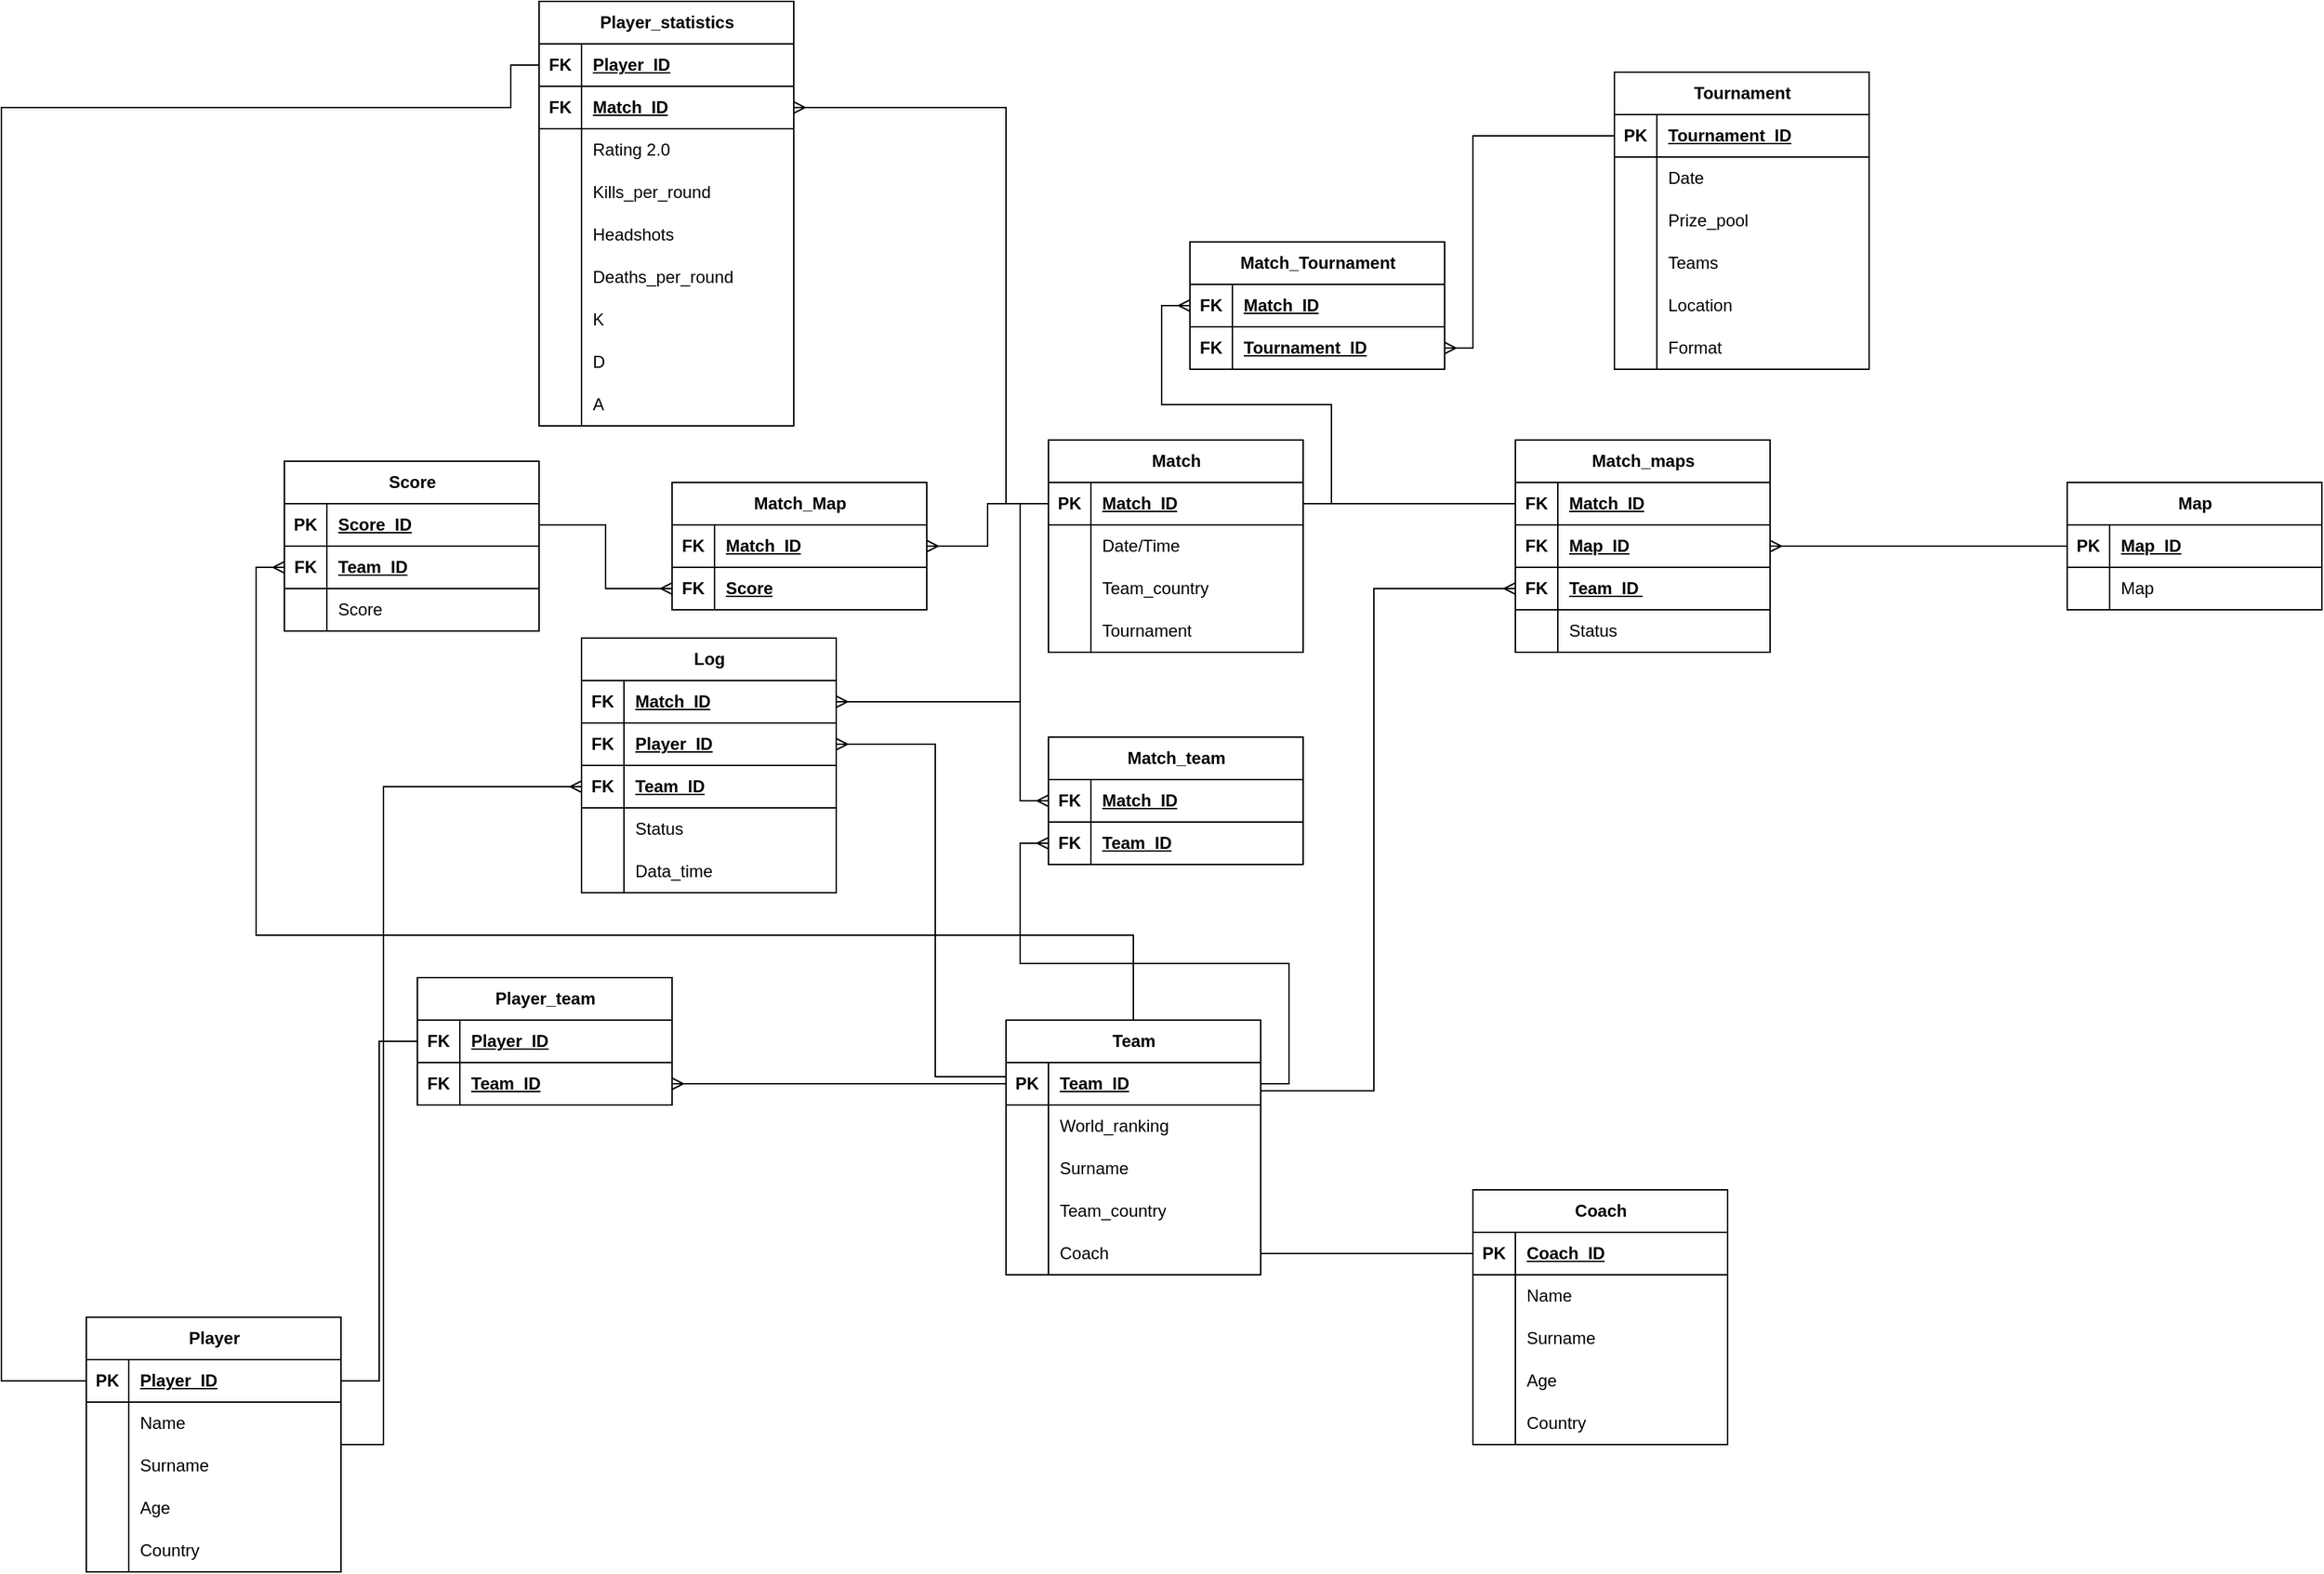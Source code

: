 <mxfile version="21.0.8" type="device" pages="8"><diagram id="Q9f0-fR3y24LiOpKRhH0" name="Страница 1"><mxGraphModel dx="2520" dy="1395" grid="1" gridSize="10" guides="1" tooltips="1" connect="1" arrows="1" fold="1" page="1" pageScale="1" pageWidth="827" pageHeight="1169" math="0" shadow="0"><root><mxCell id="0"/><mxCell id="1" parent="0"/><mxCell id="4w1wJnNZzrQDsNsjIB3L-19" style="edgeStyle=orthogonalEdgeStyle;rounded=0;orthogonalLoop=1;jettySize=auto;html=1;entryX=0;entryY=0.5;entryDx=0;entryDy=0;endArrow=ERmany;endFill=0;" edge="1" parent="1" source="ghgDvPtQfcFBXyKjo2mU-1" target="4w1wJnNZzrQDsNsjIB3L-5"><mxGeometry relative="1" as="geometry"><Array as="points"><mxPoint x="530" y="1430"/><mxPoint x="530" y="965"/></Array></mxGeometry></mxCell><mxCell id="ghgDvPtQfcFBXyKjo2mU-1" value="Player" style="shape=table;startSize=30;container=1;collapsible=1;childLayout=tableLayout;fixedRows=1;rowLines=0;fontStyle=1;align=center;resizeLast=1;html=1;" parent="1" vertex="1"><mxGeometry x="320" y="1340" width="180" height="180" as="geometry"/></mxCell><mxCell id="ghgDvPtQfcFBXyKjo2mU-2" value="" style="shape=tableRow;horizontal=0;startSize=0;swimlaneHead=0;swimlaneBody=0;fillColor=none;collapsible=0;dropTarget=0;points=[[0,0.5],[1,0.5]];portConstraint=eastwest;top=0;left=0;right=0;bottom=1;" parent="ghgDvPtQfcFBXyKjo2mU-1" vertex="1"><mxGeometry y="30" width="180" height="30" as="geometry"/></mxCell><mxCell id="ghgDvPtQfcFBXyKjo2mU-3" value="PK" style="shape=partialRectangle;connectable=0;fillColor=none;top=0;left=0;bottom=0;right=0;fontStyle=1;overflow=hidden;whiteSpace=wrap;html=1;" parent="ghgDvPtQfcFBXyKjo2mU-2" vertex="1"><mxGeometry width="30" height="30" as="geometry"><mxRectangle width="30" height="30" as="alternateBounds"/></mxGeometry></mxCell><mxCell id="ghgDvPtQfcFBXyKjo2mU-4" value="Player_ID" style="shape=partialRectangle;connectable=0;fillColor=none;top=0;left=0;bottom=0;right=0;align=left;spacingLeft=6;fontStyle=5;overflow=hidden;whiteSpace=wrap;html=1;" parent="ghgDvPtQfcFBXyKjo2mU-2" vertex="1"><mxGeometry x="30" width="150" height="30" as="geometry"><mxRectangle width="150" height="30" as="alternateBounds"/></mxGeometry></mxCell><mxCell id="ghgDvPtQfcFBXyKjo2mU-5" value="" style="shape=tableRow;horizontal=0;startSize=0;swimlaneHead=0;swimlaneBody=0;fillColor=none;collapsible=0;dropTarget=0;points=[[0,0.5],[1,0.5]];portConstraint=eastwest;top=0;left=0;right=0;bottom=0;" parent="ghgDvPtQfcFBXyKjo2mU-1" vertex="1"><mxGeometry y="60" width="180" height="30" as="geometry"/></mxCell><mxCell id="ghgDvPtQfcFBXyKjo2mU-6" value="" style="shape=partialRectangle;connectable=0;fillColor=none;top=0;left=0;bottom=0;right=0;editable=1;overflow=hidden;whiteSpace=wrap;html=1;" parent="ghgDvPtQfcFBXyKjo2mU-5" vertex="1"><mxGeometry width="30" height="30" as="geometry"><mxRectangle width="30" height="30" as="alternateBounds"/></mxGeometry></mxCell><mxCell id="ghgDvPtQfcFBXyKjo2mU-7" value="Name" style="shape=partialRectangle;connectable=0;fillColor=none;top=0;left=0;bottom=0;right=0;align=left;spacingLeft=6;overflow=hidden;whiteSpace=wrap;html=1;" parent="ghgDvPtQfcFBXyKjo2mU-5" vertex="1"><mxGeometry x="30" width="150" height="30" as="geometry"><mxRectangle width="150" height="30" as="alternateBounds"/></mxGeometry></mxCell><mxCell id="ghgDvPtQfcFBXyKjo2mU-8" value="" style="shape=tableRow;horizontal=0;startSize=0;swimlaneHead=0;swimlaneBody=0;fillColor=none;collapsible=0;dropTarget=0;points=[[0,0.5],[1,0.5]];portConstraint=eastwest;top=0;left=0;right=0;bottom=0;" parent="ghgDvPtQfcFBXyKjo2mU-1" vertex="1"><mxGeometry y="90" width="180" height="30" as="geometry"/></mxCell><mxCell id="ghgDvPtQfcFBXyKjo2mU-9" value="" style="shape=partialRectangle;connectable=0;fillColor=none;top=0;left=0;bottom=0;right=0;editable=1;overflow=hidden;whiteSpace=wrap;html=1;" parent="ghgDvPtQfcFBXyKjo2mU-8" vertex="1"><mxGeometry width="30" height="30" as="geometry"><mxRectangle width="30" height="30" as="alternateBounds"/></mxGeometry></mxCell><mxCell id="ghgDvPtQfcFBXyKjo2mU-10" value="Surname" style="shape=partialRectangle;connectable=0;fillColor=none;top=0;left=0;bottom=0;right=0;align=left;spacingLeft=6;overflow=hidden;whiteSpace=wrap;html=1;" parent="ghgDvPtQfcFBXyKjo2mU-8" vertex="1"><mxGeometry x="30" width="150" height="30" as="geometry"><mxRectangle width="150" height="30" as="alternateBounds"/></mxGeometry></mxCell><mxCell id="ghgDvPtQfcFBXyKjo2mU-11" value="" style="shape=tableRow;horizontal=0;startSize=0;swimlaneHead=0;swimlaneBody=0;fillColor=none;collapsible=0;dropTarget=0;points=[[0,0.5],[1,0.5]];portConstraint=eastwest;top=0;left=0;right=0;bottom=0;" parent="ghgDvPtQfcFBXyKjo2mU-1" vertex="1"><mxGeometry y="120" width="180" height="30" as="geometry"/></mxCell><mxCell id="ghgDvPtQfcFBXyKjo2mU-12" value="" style="shape=partialRectangle;connectable=0;fillColor=none;top=0;left=0;bottom=0;right=0;editable=1;overflow=hidden;whiteSpace=wrap;html=1;" parent="ghgDvPtQfcFBXyKjo2mU-11" vertex="1"><mxGeometry width="30" height="30" as="geometry"><mxRectangle width="30" height="30" as="alternateBounds"/></mxGeometry></mxCell><mxCell id="ghgDvPtQfcFBXyKjo2mU-13" value="Age" style="shape=partialRectangle;connectable=0;fillColor=none;top=0;left=0;bottom=0;right=0;align=left;spacingLeft=6;overflow=hidden;whiteSpace=wrap;html=1;" parent="ghgDvPtQfcFBXyKjo2mU-11" vertex="1"><mxGeometry x="30" width="150" height="30" as="geometry"><mxRectangle width="150" height="30" as="alternateBounds"/></mxGeometry></mxCell><mxCell id="ghgDvPtQfcFBXyKjo2mU-14" value="" style="shape=tableRow;horizontal=0;startSize=0;swimlaneHead=0;swimlaneBody=0;fillColor=none;collapsible=0;dropTarget=0;points=[[0,0.5],[1,0.5]];portConstraint=eastwest;top=0;left=0;right=0;bottom=0;" parent="ghgDvPtQfcFBXyKjo2mU-1" vertex="1"><mxGeometry y="150" width="180" height="30" as="geometry"/></mxCell><mxCell id="ghgDvPtQfcFBXyKjo2mU-15" value="" style="shape=partialRectangle;connectable=0;fillColor=none;top=0;left=0;bottom=0;right=0;editable=1;overflow=hidden;whiteSpace=wrap;html=1;" parent="ghgDvPtQfcFBXyKjo2mU-14" vertex="1"><mxGeometry width="30" height="30" as="geometry"><mxRectangle width="30" height="30" as="alternateBounds"/></mxGeometry></mxCell><mxCell id="ghgDvPtQfcFBXyKjo2mU-16" value="Сountry" style="shape=partialRectangle;connectable=0;fillColor=none;top=0;left=0;bottom=0;right=0;align=left;spacingLeft=6;overflow=hidden;whiteSpace=wrap;html=1;" parent="ghgDvPtQfcFBXyKjo2mU-14" vertex="1"><mxGeometry x="30" width="150" height="30" as="geometry"><mxRectangle width="150" height="30" as="alternateBounds"/></mxGeometry></mxCell><mxCell id="ghgDvPtQfcFBXyKjo2mU-17" value="Player_statistics" style="shape=table;startSize=30;container=1;collapsible=1;childLayout=tableLayout;fixedRows=1;rowLines=0;fontStyle=1;align=center;resizeLast=1;html=1;" parent="1" vertex="1"><mxGeometry x="640" y="410" width="180" height="300" as="geometry"/></mxCell><mxCell id="ghgDvPtQfcFBXyKjo2mU-18" value="" style="shape=tableRow;horizontal=0;startSize=0;swimlaneHead=0;swimlaneBody=0;fillColor=none;collapsible=0;dropTarget=0;points=[[0,0.5],[1,0.5]];portConstraint=eastwest;top=0;left=0;right=0;bottom=1;" parent="ghgDvPtQfcFBXyKjo2mU-17" vertex="1"><mxGeometry y="30" width="180" height="30" as="geometry"/></mxCell><mxCell id="ghgDvPtQfcFBXyKjo2mU-19" value="FK" style="shape=partialRectangle;connectable=0;fillColor=none;top=0;left=0;bottom=0;right=0;fontStyle=1;overflow=hidden;whiteSpace=wrap;html=1;" parent="ghgDvPtQfcFBXyKjo2mU-18" vertex="1"><mxGeometry width="30" height="30" as="geometry"><mxRectangle width="30" height="30" as="alternateBounds"/></mxGeometry></mxCell><mxCell id="ghgDvPtQfcFBXyKjo2mU-20" value="Player_ID" style="shape=partialRectangle;connectable=0;fillColor=none;top=0;left=0;bottom=0;right=0;align=left;spacingLeft=6;fontStyle=5;overflow=hidden;whiteSpace=wrap;html=1;" parent="ghgDvPtQfcFBXyKjo2mU-18" vertex="1"><mxGeometry x="30" width="150" height="30" as="geometry"><mxRectangle width="150" height="30" as="alternateBounds"/></mxGeometry></mxCell><mxCell id="keDRHGLfoAYPoYVOxs8O-1" value="" style="shape=tableRow;horizontal=0;startSize=0;swimlaneHead=0;swimlaneBody=0;fillColor=none;collapsible=0;dropTarget=0;points=[[0,0.5],[1,0.5]];portConstraint=eastwest;top=0;left=0;right=0;bottom=1;" parent="ghgDvPtQfcFBXyKjo2mU-17" vertex="1"><mxGeometry y="60" width="180" height="30" as="geometry"/></mxCell><mxCell id="keDRHGLfoAYPoYVOxs8O-2" value="FK" style="shape=partialRectangle;connectable=0;fillColor=none;top=0;left=0;bottom=0;right=0;fontStyle=1;overflow=hidden;whiteSpace=wrap;html=1;" parent="keDRHGLfoAYPoYVOxs8O-1" vertex="1"><mxGeometry width="30" height="30" as="geometry"><mxRectangle width="30" height="30" as="alternateBounds"/></mxGeometry></mxCell><mxCell id="keDRHGLfoAYPoYVOxs8O-3" value="Match_ID" style="shape=partialRectangle;connectable=0;fillColor=none;top=0;left=0;bottom=0;right=0;align=left;spacingLeft=6;fontStyle=5;overflow=hidden;whiteSpace=wrap;html=1;" parent="keDRHGLfoAYPoYVOxs8O-1" vertex="1"><mxGeometry x="30" width="150" height="30" as="geometry"><mxRectangle width="150" height="30" as="alternateBounds"/></mxGeometry></mxCell><mxCell id="ghgDvPtQfcFBXyKjo2mU-21" value="" style="shape=tableRow;horizontal=0;startSize=0;swimlaneHead=0;swimlaneBody=0;fillColor=none;collapsible=0;dropTarget=0;points=[[0,0.5],[1,0.5]];portConstraint=eastwest;top=0;left=0;right=0;bottom=0;" parent="ghgDvPtQfcFBXyKjo2mU-17" vertex="1"><mxGeometry y="90" width="180" height="30" as="geometry"/></mxCell><mxCell id="ghgDvPtQfcFBXyKjo2mU-22" value="" style="shape=partialRectangle;connectable=0;fillColor=none;top=0;left=0;bottom=0;right=0;editable=1;overflow=hidden;whiteSpace=wrap;html=1;" parent="ghgDvPtQfcFBXyKjo2mU-21" vertex="1"><mxGeometry width="30" height="30" as="geometry"><mxRectangle width="30" height="30" as="alternateBounds"/></mxGeometry></mxCell><mxCell id="ghgDvPtQfcFBXyKjo2mU-23" value="Rating 2.0" style="shape=partialRectangle;connectable=0;fillColor=none;top=0;left=0;bottom=0;right=0;align=left;spacingLeft=6;overflow=hidden;whiteSpace=wrap;html=1;" parent="ghgDvPtQfcFBXyKjo2mU-21" vertex="1"><mxGeometry x="30" width="150" height="30" as="geometry"><mxRectangle width="150" height="30" as="alternateBounds"/></mxGeometry></mxCell><mxCell id="ghgDvPtQfcFBXyKjo2mU-24" value="" style="shape=tableRow;horizontal=0;startSize=0;swimlaneHead=0;swimlaneBody=0;fillColor=none;collapsible=0;dropTarget=0;points=[[0,0.5],[1,0.5]];portConstraint=eastwest;top=0;left=0;right=0;bottom=0;" parent="ghgDvPtQfcFBXyKjo2mU-17" vertex="1"><mxGeometry y="120" width="180" height="30" as="geometry"/></mxCell><mxCell id="ghgDvPtQfcFBXyKjo2mU-25" value="" style="shape=partialRectangle;connectable=0;fillColor=none;top=0;left=0;bottom=0;right=0;editable=1;overflow=hidden;whiteSpace=wrap;html=1;" parent="ghgDvPtQfcFBXyKjo2mU-24" vertex="1"><mxGeometry width="30" height="30" as="geometry"><mxRectangle width="30" height="30" as="alternateBounds"/></mxGeometry></mxCell><mxCell id="ghgDvPtQfcFBXyKjo2mU-26" value="Kills_per_round" style="shape=partialRectangle;connectable=0;fillColor=none;top=0;left=0;bottom=0;right=0;align=left;spacingLeft=6;overflow=hidden;whiteSpace=wrap;html=1;" parent="ghgDvPtQfcFBXyKjo2mU-24" vertex="1"><mxGeometry x="30" width="150" height="30" as="geometry"><mxRectangle width="150" height="30" as="alternateBounds"/></mxGeometry></mxCell><mxCell id="ghgDvPtQfcFBXyKjo2mU-27" value="" style="shape=tableRow;horizontal=0;startSize=0;swimlaneHead=0;swimlaneBody=0;fillColor=none;collapsible=0;dropTarget=0;points=[[0,0.5],[1,0.5]];portConstraint=eastwest;top=0;left=0;right=0;bottom=0;" parent="ghgDvPtQfcFBXyKjo2mU-17" vertex="1"><mxGeometry y="150" width="180" height="30" as="geometry"/></mxCell><mxCell id="ghgDvPtQfcFBXyKjo2mU-28" value="" style="shape=partialRectangle;connectable=0;fillColor=none;top=0;left=0;bottom=0;right=0;editable=1;overflow=hidden;whiteSpace=wrap;html=1;" parent="ghgDvPtQfcFBXyKjo2mU-27" vertex="1"><mxGeometry width="30" height="30" as="geometry"><mxRectangle width="30" height="30" as="alternateBounds"/></mxGeometry></mxCell><mxCell id="ghgDvPtQfcFBXyKjo2mU-29" value="Headshots" style="shape=partialRectangle;connectable=0;fillColor=none;top=0;left=0;bottom=0;right=0;align=left;spacingLeft=6;overflow=hidden;whiteSpace=wrap;html=1;" parent="ghgDvPtQfcFBXyKjo2mU-27" vertex="1"><mxGeometry x="30" width="150" height="30" as="geometry"><mxRectangle width="150" height="30" as="alternateBounds"/></mxGeometry></mxCell><mxCell id="ghgDvPtQfcFBXyKjo2mU-33" value="" style="shape=tableRow;horizontal=0;startSize=0;swimlaneHead=0;swimlaneBody=0;fillColor=none;collapsible=0;dropTarget=0;points=[[0,0.5],[1,0.5]];portConstraint=eastwest;top=0;left=0;right=0;bottom=0;" parent="ghgDvPtQfcFBXyKjo2mU-17" vertex="1"><mxGeometry y="180" width="180" height="30" as="geometry"/></mxCell><mxCell id="ghgDvPtQfcFBXyKjo2mU-34" value="" style="shape=partialRectangle;connectable=0;fillColor=none;top=0;left=0;bottom=0;right=0;editable=1;overflow=hidden;whiteSpace=wrap;html=1;" parent="ghgDvPtQfcFBXyKjo2mU-33" vertex="1"><mxGeometry width="30" height="30" as="geometry"><mxRectangle width="30" height="30" as="alternateBounds"/></mxGeometry></mxCell><mxCell id="ghgDvPtQfcFBXyKjo2mU-35" value="Deaths_per_round" style="shape=partialRectangle;connectable=0;fillColor=none;top=0;left=0;bottom=0;right=0;align=left;spacingLeft=6;overflow=hidden;whiteSpace=wrap;html=1;" parent="ghgDvPtQfcFBXyKjo2mU-33" vertex="1"><mxGeometry x="30" width="150" height="30" as="geometry"><mxRectangle width="150" height="30" as="alternateBounds"/></mxGeometry></mxCell><mxCell id="ghgDvPtQfcFBXyKjo2mU-36" value="" style="shape=tableRow;horizontal=0;startSize=0;swimlaneHead=0;swimlaneBody=0;fillColor=none;collapsible=0;dropTarget=0;points=[[0,0.5],[1,0.5]];portConstraint=eastwest;top=0;left=0;right=0;bottom=0;" parent="ghgDvPtQfcFBXyKjo2mU-17" vertex="1"><mxGeometry y="210" width="180" height="30" as="geometry"/></mxCell><mxCell id="ghgDvPtQfcFBXyKjo2mU-37" value="" style="shape=partialRectangle;connectable=0;fillColor=none;top=0;left=0;bottom=0;right=0;editable=1;overflow=hidden;whiteSpace=wrap;html=1;" parent="ghgDvPtQfcFBXyKjo2mU-36" vertex="1"><mxGeometry width="30" height="30" as="geometry"><mxRectangle width="30" height="30" as="alternateBounds"/></mxGeometry></mxCell><mxCell id="ghgDvPtQfcFBXyKjo2mU-38" value="K" style="shape=partialRectangle;connectable=0;fillColor=none;top=0;left=0;bottom=0;right=0;align=left;spacingLeft=6;overflow=hidden;whiteSpace=wrap;html=1;" parent="ghgDvPtQfcFBXyKjo2mU-36" vertex="1"><mxGeometry x="30" width="150" height="30" as="geometry"><mxRectangle width="150" height="30" as="alternateBounds"/></mxGeometry></mxCell><mxCell id="keDRHGLfoAYPoYVOxs8O-5" value="" style="shape=tableRow;horizontal=0;startSize=0;swimlaneHead=0;swimlaneBody=0;fillColor=none;collapsible=0;dropTarget=0;points=[[0,0.5],[1,0.5]];portConstraint=eastwest;top=0;left=0;right=0;bottom=0;" parent="ghgDvPtQfcFBXyKjo2mU-17" vertex="1"><mxGeometry y="240" width="180" height="30" as="geometry"/></mxCell><mxCell id="keDRHGLfoAYPoYVOxs8O-6" value="" style="shape=partialRectangle;connectable=0;fillColor=none;top=0;left=0;bottom=0;right=0;editable=1;overflow=hidden;whiteSpace=wrap;html=1;" parent="keDRHGLfoAYPoYVOxs8O-5" vertex="1"><mxGeometry width="30" height="30" as="geometry"><mxRectangle width="30" height="30" as="alternateBounds"/></mxGeometry></mxCell><mxCell id="keDRHGLfoAYPoYVOxs8O-7" value="D" style="shape=partialRectangle;connectable=0;fillColor=none;top=0;left=0;bottom=0;right=0;align=left;spacingLeft=6;overflow=hidden;whiteSpace=wrap;html=1;" parent="keDRHGLfoAYPoYVOxs8O-5" vertex="1"><mxGeometry x="30" width="150" height="30" as="geometry"><mxRectangle width="150" height="30" as="alternateBounds"/></mxGeometry></mxCell><mxCell id="keDRHGLfoAYPoYVOxs8O-8" value="" style="shape=tableRow;horizontal=0;startSize=0;swimlaneHead=0;swimlaneBody=0;fillColor=none;collapsible=0;dropTarget=0;points=[[0,0.5],[1,0.5]];portConstraint=eastwest;top=0;left=0;right=0;bottom=0;" parent="ghgDvPtQfcFBXyKjo2mU-17" vertex="1"><mxGeometry y="270" width="180" height="30" as="geometry"/></mxCell><mxCell id="keDRHGLfoAYPoYVOxs8O-9" value="" style="shape=partialRectangle;connectable=0;fillColor=none;top=0;left=0;bottom=0;right=0;editable=1;overflow=hidden;whiteSpace=wrap;html=1;" parent="keDRHGLfoAYPoYVOxs8O-8" vertex="1"><mxGeometry width="30" height="30" as="geometry"><mxRectangle width="30" height="30" as="alternateBounds"/></mxGeometry></mxCell><mxCell id="keDRHGLfoAYPoYVOxs8O-10" value="A" style="shape=partialRectangle;connectable=0;fillColor=none;top=0;left=0;bottom=0;right=0;align=left;spacingLeft=6;overflow=hidden;whiteSpace=wrap;html=1;" parent="keDRHGLfoAYPoYVOxs8O-8" vertex="1"><mxGeometry x="30" width="150" height="30" as="geometry"><mxRectangle width="150" height="30" as="alternateBounds"/></mxGeometry></mxCell><mxCell id="ghgDvPtQfcFBXyKjo2mU-39" style="edgeStyle=orthogonalEdgeStyle;rounded=0;orthogonalLoop=1;jettySize=auto;html=1;endArrow=none;endFill=0;" parent="1" source="ghgDvPtQfcFBXyKjo2mU-2" target="ghgDvPtQfcFBXyKjo2mU-18" edge="1"><mxGeometry relative="1" as="geometry"><Array as="points"><mxPoint x="260" y="1385"/><mxPoint x="260" y="485"/><mxPoint x="620" y="485"/><mxPoint x="620" y="455"/></Array></mxGeometry></mxCell><mxCell id="ghgDvPtQfcFBXyKjo2mU-40" style="edgeStyle=orthogonalEdgeStyle;rounded=0;orthogonalLoop=1;jettySize=auto;html=1;endArrow=ERmany;endFill=0;" parent="1" source="ghgDvPtQfcFBXyKjo2mU-42" target="ghgDvPtQfcFBXyKjo2mU-61" edge="1"><mxGeometry relative="1" as="geometry"/></mxCell><mxCell id="ghgDvPtQfcFBXyKjo2mU-257" style="edgeStyle=orthogonalEdgeStyle;rounded=0;orthogonalLoop=1;jettySize=auto;html=1;entryX=0;entryY=0.5;entryDx=0;entryDy=0;exitX=1;exitY=0.5;exitDx=0;exitDy=0;endArrow=ERmany;endFill=0;" parent="1" source="ghgDvPtQfcFBXyKjo2mU-42" target="ghgDvPtQfcFBXyKjo2mU-254" edge="1"><mxGeometry relative="1" as="geometry"><mxPoint x="1280" y="890.0" as="targetPoint"/><Array as="points"><mxPoint x="1150" y="1180"/><mxPoint x="1230" y="1180"/><mxPoint x="1230" y="825"/></Array></mxGeometry></mxCell><mxCell id="ghgDvPtQfcFBXyKjo2mU-264" style="edgeStyle=orthogonalEdgeStyle;rounded=0;orthogonalLoop=1;jettySize=auto;html=1;entryX=0;entryY=0.5;entryDx=0;entryDy=0;endArrow=ERmany;endFill=0;" parent="1" source="ghgDvPtQfcFBXyKjo2mU-41" target="ghgDvPtQfcFBXyKjo2mU-261" edge="1"><mxGeometry relative="1" as="geometry"><Array as="points"><mxPoint x="1060" y="1070"/><mxPoint x="440" y="1070"/><mxPoint x="440" y="810"/></Array></mxGeometry></mxCell><mxCell id="4w1wJnNZzrQDsNsjIB3L-18" style="edgeStyle=orthogonalEdgeStyle;rounded=0;orthogonalLoop=1;jettySize=auto;html=1;entryX=1;entryY=0.5;entryDx=0;entryDy=0;endArrow=ERmany;endFill=0;" edge="1" parent="1" source="ghgDvPtQfcFBXyKjo2mU-41" target="4w1wJnNZzrQDsNsjIB3L-11"><mxGeometry relative="1" as="geometry"><Array as="points"><mxPoint x="920" y="1170"/><mxPoint x="920" y="935"/></Array></mxGeometry></mxCell><mxCell id="ghgDvPtQfcFBXyKjo2mU-41" value="Team" style="shape=table;startSize=30;container=1;collapsible=1;childLayout=tableLayout;fixedRows=1;rowLines=0;fontStyle=1;align=center;resizeLast=1;html=1;" parent="1" vertex="1"><mxGeometry x="970" y="1130" width="180" height="180" as="geometry"/></mxCell><mxCell id="ghgDvPtQfcFBXyKjo2mU-42" value="" style="shape=tableRow;horizontal=0;startSize=0;swimlaneHead=0;swimlaneBody=0;fillColor=none;collapsible=0;dropTarget=0;points=[[0,0.5],[1,0.5]];portConstraint=eastwest;top=0;left=0;right=0;bottom=1;" parent="ghgDvPtQfcFBXyKjo2mU-41" vertex="1"><mxGeometry y="30" width="180" height="30" as="geometry"/></mxCell><mxCell id="ghgDvPtQfcFBXyKjo2mU-43" value="PK" style="shape=partialRectangle;connectable=0;fillColor=none;top=0;left=0;bottom=0;right=0;fontStyle=1;overflow=hidden;whiteSpace=wrap;html=1;" parent="ghgDvPtQfcFBXyKjo2mU-42" vertex="1"><mxGeometry width="30" height="30" as="geometry"><mxRectangle width="30" height="30" as="alternateBounds"/></mxGeometry></mxCell><mxCell id="ghgDvPtQfcFBXyKjo2mU-44" value="Team_ID" style="shape=partialRectangle;connectable=0;fillColor=none;top=0;left=0;bottom=0;right=0;align=left;spacingLeft=6;fontStyle=5;overflow=hidden;whiteSpace=wrap;html=1;" parent="ghgDvPtQfcFBXyKjo2mU-42" vertex="1"><mxGeometry x="30" width="150" height="30" as="geometry"><mxRectangle width="150" height="30" as="alternateBounds"/></mxGeometry></mxCell><mxCell id="ghgDvPtQfcFBXyKjo2mU-45" value="" style="shape=tableRow;horizontal=0;startSize=0;swimlaneHead=0;swimlaneBody=0;fillColor=none;collapsible=0;dropTarget=0;points=[[0,0.5],[1,0.5]];portConstraint=eastwest;top=0;left=0;right=0;bottom=0;" parent="ghgDvPtQfcFBXyKjo2mU-41" vertex="1"><mxGeometry y="60" width="180" height="30" as="geometry"/></mxCell><mxCell id="ghgDvPtQfcFBXyKjo2mU-46" value="" style="shape=partialRectangle;connectable=0;fillColor=none;top=0;left=0;bottom=0;right=0;editable=1;overflow=hidden;whiteSpace=wrap;html=1;" parent="ghgDvPtQfcFBXyKjo2mU-45" vertex="1"><mxGeometry width="30" height="30" as="geometry"><mxRectangle width="30" height="30" as="alternateBounds"/></mxGeometry></mxCell><mxCell id="ghgDvPtQfcFBXyKjo2mU-47" value="World_ranking" style="shape=partialRectangle;connectable=0;fillColor=none;top=0;left=0;bottom=0;right=0;align=left;spacingLeft=6;overflow=hidden;whiteSpace=wrap;html=1;" parent="ghgDvPtQfcFBXyKjo2mU-45" vertex="1"><mxGeometry x="30" width="150" height="30" as="geometry"><mxRectangle width="150" height="30" as="alternateBounds"/></mxGeometry></mxCell><mxCell id="ghgDvPtQfcFBXyKjo2mU-48" value="" style="shape=tableRow;horizontal=0;startSize=0;swimlaneHead=0;swimlaneBody=0;fillColor=none;collapsible=0;dropTarget=0;points=[[0,0.5],[1,0.5]];portConstraint=eastwest;top=0;left=0;right=0;bottom=0;" parent="ghgDvPtQfcFBXyKjo2mU-41" vertex="1"><mxGeometry y="90" width="180" height="30" as="geometry"/></mxCell><mxCell id="ghgDvPtQfcFBXyKjo2mU-49" value="" style="shape=partialRectangle;connectable=0;fillColor=none;top=0;left=0;bottom=0;right=0;editable=1;overflow=hidden;whiteSpace=wrap;html=1;" parent="ghgDvPtQfcFBXyKjo2mU-48" vertex="1"><mxGeometry width="30" height="30" as="geometry"><mxRectangle width="30" height="30" as="alternateBounds"/></mxGeometry></mxCell><mxCell id="ghgDvPtQfcFBXyKjo2mU-50" value="Surname" style="shape=partialRectangle;connectable=0;fillColor=none;top=0;left=0;bottom=0;right=0;align=left;spacingLeft=6;overflow=hidden;whiteSpace=wrap;html=1;" parent="ghgDvPtQfcFBXyKjo2mU-48" vertex="1"><mxGeometry x="30" width="150" height="30" as="geometry"><mxRectangle width="150" height="30" as="alternateBounds"/></mxGeometry></mxCell><mxCell id="ghgDvPtQfcFBXyKjo2mU-51" value="" style="shape=tableRow;horizontal=0;startSize=0;swimlaneHead=0;swimlaneBody=0;fillColor=none;collapsible=0;dropTarget=0;points=[[0,0.5],[1,0.5]];portConstraint=eastwest;top=0;left=0;right=0;bottom=0;" parent="ghgDvPtQfcFBXyKjo2mU-41" vertex="1"><mxGeometry y="120" width="180" height="30" as="geometry"/></mxCell><mxCell id="ghgDvPtQfcFBXyKjo2mU-52" value="" style="shape=partialRectangle;connectable=0;fillColor=none;top=0;left=0;bottom=0;right=0;editable=1;overflow=hidden;whiteSpace=wrap;html=1;" parent="ghgDvPtQfcFBXyKjo2mU-51" vertex="1"><mxGeometry width="30" height="30" as="geometry"><mxRectangle width="30" height="30" as="alternateBounds"/></mxGeometry></mxCell><mxCell id="ghgDvPtQfcFBXyKjo2mU-53" value="Team_country" style="shape=partialRectangle;connectable=0;fillColor=none;top=0;left=0;bottom=0;right=0;align=left;spacingLeft=6;overflow=hidden;whiteSpace=wrap;html=1;" parent="ghgDvPtQfcFBXyKjo2mU-51" vertex="1"><mxGeometry x="30" width="150" height="30" as="geometry"><mxRectangle width="150" height="30" as="alternateBounds"/></mxGeometry></mxCell><mxCell id="ghgDvPtQfcFBXyKjo2mU-54" value="" style="shape=tableRow;horizontal=0;startSize=0;swimlaneHead=0;swimlaneBody=0;fillColor=none;collapsible=0;dropTarget=0;points=[[0,0.5],[1,0.5]];portConstraint=eastwest;top=0;left=0;right=0;bottom=0;" parent="ghgDvPtQfcFBXyKjo2mU-41" vertex="1"><mxGeometry y="150" width="180" height="30" as="geometry"/></mxCell><mxCell id="ghgDvPtQfcFBXyKjo2mU-55" value="" style="shape=partialRectangle;connectable=0;fillColor=none;top=0;left=0;bottom=0;right=0;editable=1;overflow=hidden;whiteSpace=wrap;html=1;" parent="ghgDvPtQfcFBXyKjo2mU-54" vertex="1"><mxGeometry width="30" height="30" as="geometry"><mxRectangle width="30" height="30" as="alternateBounds"/></mxGeometry></mxCell><mxCell id="ghgDvPtQfcFBXyKjo2mU-56" value="Coach" style="shape=partialRectangle;connectable=0;fillColor=none;top=0;left=0;bottom=0;right=0;align=left;spacingLeft=6;overflow=hidden;whiteSpace=wrap;html=1;" parent="ghgDvPtQfcFBXyKjo2mU-54" vertex="1"><mxGeometry x="30" width="150" height="30" as="geometry"><mxRectangle width="150" height="30" as="alternateBounds"/></mxGeometry></mxCell><mxCell id="ghgDvPtQfcFBXyKjo2mU-57" value="Player_team" style="shape=table;startSize=30;container=1;collapsible=1;childLayout=tableLayout;fixedRows=1;rowLines=0;fontStyle=1;align=center;resizeLast=1;html=1;" parent="1" vertex="1"><mxGeometry x="554" y="1100" width="180" height="90" as="geometry"/></mxCell><mxCell id="ghgDvPtQfcFBXyKjo2mU-58" value="" style="shape=tableRow;horizontal=0;startSize=0;swimlaneHead=0;swimlaneBody=0;fillColor=none;collapsible=0;dropTarget=0;points=[[0,0.5],[1,0.5]];portConstraint=eastwest;top=0;left=0;right=0;bottom=1;" parent="ghgDvPtQfcFBXyKjo2mU-57" vertex="1"><mxGeometry y="30" width="180" height="30" as="geometry"/></mxCell><mxCell id="ghgDvPtQfcFBXyKjo2mU-59" value="FK" style="shape=partialRectangle;connectable=0;fillColor=none;top=0;left=0;bottom=0;right=0;fontStyle=1;overflow=hidden;whiteSpace=wrap;html=1;" parent="ghgDvPtQfcFBXyKjo2mU-58" vertex="1"><mxGeometry width="30" height="30" as="geometry"><mxRectangle width="30" height="30" as="alternateBounds"/></mxGeometry></mxCell><mxCell id="ghgDvPtQfcFBXyKjo2mU-60" value="Player_ID" style="shape=partialRectangle;connectable=0;fillColor=none;top=0;left=0;bottom=0;right=0;align=left;spacingLeft=6;fontStyle=5;overflow=hidden;whiteSpace=wrap;html=1;" parent="ghgDvPtQfcFBXyKjo2mU-58" vertex="1"><mxGeometry x="30" width="150" height="30" as="geometry"><mxRectangle width="150" height="30" as="alternateBounds"/></mxGeometry></mxCell><mxCell id="ghgDvPtQfcFBXyKjo2mU-61" value="" style="shape=tableRow;horizontal=0;startSize=0;swimlaneHead=0;swimlaneBody=0;fillColor=none;collapsible=0;dropTarget=0;points=[[0,0.5],[1,0.5]];portConstraint=eastwest;top=0;left=0;right=0;bottom=1;" parent="ghgDvPtQfcFBXyKjo2mU-57" vertex="1"><mxGeometry y="60" width="180" height="30" as="geometry"/></mxCell><mxCell id="ghgDvPtQfcFBXyKjo2mU-62" value="FK" style="shape=partialRectangle;connectable=0;fillColor=none;top=0;left=0;bottom=0;right=0;fontStyle=1;overflow=hidden;whiteSpace=wrap;html=1;" parent="ghgDvPtQfcFBXyKjo2mU-61" vertex="1"><mxGeometry width="30" height="30" as="geometry"><mxRectangle width="30" height="30" as="alternateBounds"/></mxGeometry></mxCell><mxCell id="ghgDvPtQfcFBXyKjo2mU-63" value="Team_ID" style="shape=partialRectangle;connectable=0;fillColor=none;top=0;left=0;bottom=0;right=0;align=left;spacingLeft=6;fontStyle=5;overflow=hidden;whiteSpace=wrap;html=1;" parent="ghgDvPtQfcFBXyKjo2mU-61" vertex="1"><mxGeometry x="30" width="150" height="30" as="geometry"><mxRectangle width="150" height="30" as="alternateBounds"/></mxGeometry></mxCell><mxCell id="ghgDvPtQfcFBXyKjo2mU-64" style="edgeStyle=orthogonalEdgeStyle;rounded=0;orthogonalLoop=1;jettySize=auto;html=1;endArrow=none;endFill=0;" parent="1" source="ghgDvPtQfcFBXyKjo2mU-2" target="ghgDvPtQfcFBXyKjo2mU-58" edge="1"><mxGeometry relative="1" as="geometry"/></mxCell><mxCell id="ghgDvPtQfcFBXyKjo2mU-91" value="Coach" style="shape=table;startSize=30;container=1;collapsible=1;childLayout=tableLayout;fixedRows=1;rowLines=0;fontStyle=1;align=center;resizeLast=1;html=1;" parent="1" vertex="1"><mxGeometry x="1300" y="1250" width="180" height="180" as="geometry"/></mxCell><mxCell id="ghgDvPtQfcFBXyKjo2mU-92" value="" style="shape=tableRow;horizontal=0;startSize=0;swimlaneHead=0;swimlaneBody=0;fillColor=none;collapsible=0;dropTarget=0;points=[[0,0.5],[1,0.5]];portConstraint=eastwest;top=0;left=0;right=0;bottom=1;" parent="ghgDvPtQfcFBXyKjo2mU-91" vertex="1"><mxGeometry y="30" width="180" height="30" as="geometry"/></mxCell><mxCell id="ghgDvPtQfcFBXyKjo2mU-93" value="PK" style="shape=partialRectangle;connectable=0;fillColor=none;top=0;left=0;bottom=0;right=0;fontStyle=1;overflow=hidden;whiteSpace=wrap;html=1;" parent="ghgDvPtQfcFBXyKjo2mU-92" vertex="1"><mxGeometry width="30" height="30" as="geometry"><mxRectangle width="30" height="30" as="alternateBounds"/></mxGeometry></mxCell><mxCell id="ghgDvPtQfcFBXyKjo2mU-94" value="Coach_ID" style="shape=partialRectangle;connectable=0;fillColor=none;top=0;left=0;bottom=0;right=0;align=left;spacingLeft=6;fontStyle=5;overflow=hidden;whiteSpace=wrap;html=1;" parent="ghgDvPtQfcFBXyKjo2mU-92" vertex="1"><mxGeometry x="30" width="150" height="30" as="geometry"><mxRectangle width="150" height="30" as="alternateBounds"/></mxGeometry></mxCell><mxCell id="ghgDvPtQfcFBXyKjo2mU-95" value="" style="shape=tableRow;horizontal=0;startSize=0;swimlaneHead=0;swimlaneBody=0;fillColor=none;collapsible=0;dropTarget=0;points=[[0,0.5],[1,0.5]];portConstraint=eastwest;top=0;left=0;right=0;bottom=0;" parent="ghgDvPtQfcFBXyKjo2mU-91" vertex="1"><mxGeometry y="60" width="180" height="30" as="geometry"/></mxCell><mxCell id="ghgDvPtQfcFBXyKjo2mU-96" value="" style="shape=partialRectangle;connectable=0;fillColor=none;top=0;left=0;bottom=0;right=0;editable=1;overflow=hidden;whiteSpace=wrap;html=1;" parent="ghgDvPtQfcFBXyKjo2mU-95" vertex="1"><mxGeometry width="30" height="30" as="geometry"><mxRectangle width="30" height="30" as="alternateBounds"/></mxGeometry></mxCell><mxCell id="ghgDvPtQfcFBXyKjo2mU-97" value="Name" style="shape=partialRectangle;connectable=0;fillColor=none;top=0;left=0;bottom=0;right=0;align=left;spacingLeft=6;overflow=hidden;whiteSpace=wrap;html=1;" parent="ghgDvPtQfcFBXyKjo2mU-95" vertex="1"><mxGeometry x="30" width="150" height="30" as="geometry"><mxRectangle width="150" height="30" as="alternateBounds"/></mxGeometry></mxCell><mxCell id="ghgDvPtQfcFBXyKjo2mU-98" value="" style="shape=tableRow;horizontal=0;startSize=0;swimlaneHead=0;swimlaneBody=0;fillColor=none;collapsible=0;dropTarget=0;points=[[0,0.5],[1,0.5]];portConstraint=eastwest;top=0;left=0;right=0;bottom=0;" parent="ghgDvPtQfcFBXyKjo2mU-91" vertex="1"><mxGeometry y="90" width="180" height="30" as="geometry"/></mxCell><mxCell id="ghgDvPtQfcFBXyKjo2mU-99" value="" style="shape=partialRectangle;connectable=0;fillColor=none;top=0;left=0;bottom=0;right=0;editable=1;overflow=hidden;whiteSpace=wrap;html=1;" parent="ghgDvPtQfcFBXyKjo2mU-98" vertex="1"><mxGeometry width="30" height="30" as="geometry"><mxRectangle width="30" height="30" as="alternateBounds"/></mxGeometry></mxCell><mxCell id="ghgDvPtQfcFBXyKjo2mU-100" value="Surname" style="shape=partialRectangle;connectable=0;fillColor=none;top=0;left=0;bottom=0;right=0;align=left;spacingLeft=6;overflow=hidden;whiteSpace=wrap;html=1;" parent="ghgDvPtQfcFBXyKjo2mU-98" vertex="1"><mxGeometry x="30" width="150" height="30" as="geometry"><mxRectangle width="150" height="30" as="alternateBounds"/></mxGeometry></mxCell><mxCell id="ghgDvPtQfcFBXyKjo2mU-101" value="" style="shape=tableRow;horizontal=0;startSize=0;swimlaneHead=0;swimlaneBody=0;fillColor=none;collapsible=0;dropTarget=0;points=[[0,0.5],[1,0.5]];portConstraint=eastwest;top=0;left=0;right=0;bottom=0;" parent="ghgDvPtQfcFBXyKjo2mU-91" vertex="1"><mxGeometry y="120" width="180" height="30" as="geometry"/></mxCell><mxCell id="ghgDvPtQfcFBXyKjo2mU-102" value="" style="shape=partialRectangle;connectable=0;fillColor=none;top=0;left=0;bottom=0;right=0;editable=1;overflow=hidden;whiteSpace=wrap;html=1;" parent="ghgDvPtQfcFBXyKjo2mU-101" vertex="1"><mxGeometry width="30" height="30" as="geometry"><mxRectangle width="30" height="30" as="alternateBounds"/></mxGeometry></mxCell><mxCell id="ghgDvPtQfcFBXyKjo2mU-103" value="Age" style="shape=partialRectangle;connectable=0;fillColor=none;top=0;left=0;bottom=0;right=0;align=left;spacingLeft=6;overflow=hidden;whiteSpace=wrap;html=1;" parent="ghgDvPtQfcFBXyKjo2mU-101" vertex="1"><mxGeometry x="30" width="150" height="30" as="geometry"><mxRectangle width="150" height="30" as="alternateBounds"/></mxGeometry></mxCell><mxCell id="ghgDvPtQfcFBXyKjo2mU-104" value="" style="shape=tableRow;horizontal=0;startSize=0;swimlaneHead=0;swimlaneBody=0;fillColor=none;collapsible=0;dropTarget=0;points=[[0,0.5],[1,0.5]];portConstraint=eastwest;top=0;left=0;right=0;bottom=0;" parent="ghgDvPtQfcFBXyKjo2mU-91" vertex="1"><mxGeometry y="150" width="180" height="30" as="geometry"/></mxCell><mxCell id="ghgDvPtQfcFBXyKjo2mU-105" value="" style="shape=partialRectangle;connectable=0;fillColor=none;top=0;left=0;bottom=0;right=0;editable=1;overflow=hidden;whiteSpace=wrap;html=1;" parent="ghgDvPtQfcFBXyKjo2mU-104" vertex="1"><mxGeometry width="30" height="30" as="geometry"><mxRectangle width="30" height="30" as="alternateBounds"/></mxGeometry></mxCell><mxCell id="ghgDvPtQfcFBXyKjo2mU-106" value="Сountry" style="shape=partialRectangle;connectable=0;fillColor=none;top=0;left=0;bottom=0;right=0;align=left;spacingLeft=6;overflow=hidden;whiteSpace=wrap;html=1;" parent="ghgDvPtQfcFBXyKjo2mU-104" vertex="1"><mxGeometry x="30" width="150" height="30" as="geometry"><mxRectangle width="150" height="30" as="alternateBounds"/></mxGeometry></mxCell><mxCell id="ghgDvPtQfcFBXyKjo2mU-107" style="edgeStyle=orthogonalEdgeStyle;rounded=0;orthogonalLoop=1;jettySize=auto;html=1;exitX=0;exitY=0.5;exitDx=0;exitDy=0;entryX=1;entryY=0.5;entryDx=0;entryDy=0;endArrow=none;endFill=0;" parent="1" source="ghgDvPtQfcFBXyKjo2mU-92" target="ghgDvPtQfcFBXyKjo2mU-54" edge="1"><mxGeometry relative="1" as="geometry"/></mxCell><mxCell id="keDRHGLfoAYPoYVOxs8O-4" style="edgeStyle=orthogonalEdgeStyle;rounded=0;orthogonalLoop=1;jettySize=auto;html=1;exitX=0;exitY=0.5;exitDx=0;exitDy=0;endArrow=ERmany;endFill=0;entryX=1;entryY=0.5;entryDx=0;entryDy=0;" parent="1" source="ghgDvPtQfcFBXyKjo2mU-109" target="keDRHGLfoAYPoYVOxs8O-1" edge="1"><mxGeometry relative="1" as="geometry"><mxPoint x="840" y="510" as="targetPoint"/><Array as="points"><mxPoint x="970" y="765"/><mxPoint x="970" y="485"/></Array></mxGeometry></mxCell><mxCell id="4w1wJnNZzrQDsNsjIB3L-17" style="edgeStyle=orthogonalEdgeStyle;rounded=0;orthogonalLoop=1;jettySize=auto;html=1;entryX=1;entryY=0.5;entryDx=0;entryDy=0;exitX=0;exitY=0.5;exitDx=0;exitDy=0;endArrow=ERmany;endFill=0;" edge="1" parent="1" source="ghgDvPtQfcFBXyKjo2mU-109" target="4w1wJnNZzrQDsNsjIB3L-2"><mxGeometry relative="1" as="geometry"><Array as="points"><mxPoint x="980" y="765"/><mxPoint x="980" y="905"/></Array></mxGeometry></mxCell><mxCell id="ghgDvPtQfcFBXyKjo2mU-108" value="Match" style="shape=table;startSize=30;container=1;collapsible=1;childLayout=tableLayout;fixedRows=1;rowLines=0;fontStyle=1;align=center;resizeLast=1;html=1;" parent="1" vertex="1"><mxGeometry x="1000" y="720" width="180" height="150" as="geometry"/></mxCell><mxCell id="ghgDvPtQfcFBXyKjo2mU-109" value="" style="shape=tableRow;horizontal=0;startSize=0;swimlaneHead=0;swimlaneBody=0;fillColor=none;collapsible=0;dropTarget=0;points=[[0,0.5],[1,0.5]];portConstraint=eastwest;top=0;left=0;right=0;bottom=1;" parent="ghgDvPtQfcFBXyKjo2mU-108" vertex="1"><mxGeometry y="30" width="180" height="30" as="geometry"/></mxCell><mxCell id="ghgDvPtQfcFBXyKjo2mU-110" value="PK" style="shape=partialRectangle;connectable=0;fillColor=none;top=0;left=0;bottom=0;right=0;fontStyle=1;overflow=hidden;whiteSpace=wrap;html=1;" parent="ghgDvPtQfcFBXyKjo2mU-109" vertex="1"><mxGeometry width="30" height="30" as="geometry"><mxRectangle width="30" height="30" as="alternateBounds"/></mxGeometry></mxCell><mxCell id="ghgDvPtQfcFBXyKjo2mU-111" value="Match_ID" style="shape=partialRectangle;connectable=0;fillColor=none;top=0;left=0;bottom=0;right=0;align=left;spacingLeft=6;fontStyle=5;overflow=hidden;whiteSpace=wrap;html=1;" parent="ghgDvPtQfcFBXyKjo2mU-109" vertex="1"><mxGeometry x="30" width="150" height="30" as="geometry"><mxRectangle width="150" height="30" as="alternateBounds"/></mxGeometry></mxCell><mxCell id="ghgDvPtQfcFBXyKjo2mU-112" value="" style="shape=tableRow;horizontal=0;startSize=0;swimlaneHead=0;swimlaneBody=0;fillColor=none;collapsible=0;dropTarget=0;points=[[0,0.5],[1,0.5]];portConstraint=eastwest;top=0;left=0;right=0;bottom=0;" parent="ghgDvPtQfcFBXyKjo2mU-108" vertex="1"><mxGeometry y="60" width="180" height="30" as="geometry"/></mxCell><mxCell id="ghgDvPtQfcFBXyKjo2mU-113" value="" style="shape=partialRectangle;connectable=0;fillColor=none;top=0;left=0;bottom=0;right=0;editable=1;overflow=hidden;whiteSpace=wrap;html=1;" parent="ghgDvPtQfcFBXyKjo2mU-112" vertex="1"><mxGeometry width="30" height="30" as="geometry"><mxRectangle width="30" height="30" as="alternateBounds"/></mxGeometry></mxCell><mxCell id="ghgDvPtQfcFBXyKjo2mU-114" value="Date/Time" style="shape=partialRectangle;connectable=0;fillColor=none;top=0;left=0;bottom=0;right=0;align=left;spacingLeft=6;overflow=hidden;whiteSpace=wrap;html=1;" parent="ghgDvPtQfcFBXyKjo2mU-112" vertex="1"><mxGeometry x="30" width="150" height="30" as="geometry"><mxRectangle width="150" height="30" as="alternateBounds"/></mxGeometry></mxCell><mxCell id="ghgDvPtQfcFBXyKjo2mU-118" value="" style="shape=tableRow;horizontal=0;startSize=0;swimlaneHead=0;swimlaneBody=0;fillColor=none;collapsible=0;dropTarget=0;points=[[0,0.5],[1,0.5]];portConstraint=eastwest;top=0;left=0;right=0;bottom=0;" parent="ghgDvPtQfcFBXyKjo2mU-108" vertex="1"><mxGeometry y="90" width="180" height="30" as="geometry"/></mxCell><mxCell id="ghgDvPtQfcFBXyKjo2mU-119" value="" style="shape=partialRectangle;connectable=0;fillColor=none;top=0;left=0;bottom=0;right=0;editable=1;overflow=hidden;whiteSpace=wrap;html=1;" parent="ghgDvPtQfcFBXyKjo2mU-118" vertex="1"><mxGeometry width="30" height="30" as="geometry"><mxRectangle width="30" height="30" as="alternateBounds"/></mxGeometry></mxCell><mxCell id="ghgDvPtQfcFBXyKjo2mU-120" value="Team_country" style="shape=partialRectangle;connectable=0;fillColor=none;top=0;left=0;bottom=0;right=0;align=left;spacingLeft=6;overflow=hidden;whiteSpace=wrap;html=1;" parent="ghgDvPtQfcFBXyKjo2mU-118" vertex="1"><mxGeometry x="30" width="150" height="30" as="geometry"><mxRectangle width="150" height="30" as="alternateBounds"/></mxGeometry></mxCell><mxCell id="ghgDvPtQfcFBXyKjo2mU-121" value="" style="shape=tableRow;horizontal=0;startSize=0;swimlaneHead=0;swimlaneBody=0;fillColor=none;collapsible=0;dropTarget=0;points=[[0,0.5],[1,0.5]];portConstraint=eastwest;top=0;left=0;right=0;bottom=0;" parent="ghgDvPtQfcFBXyKjo2mU-108" vertex="1"><mxGeometry y="120" width="180" height="30" as="geometry"/></mxCell><mxCell id="ghgDvPtQfcFBXyKjo2mU-122" value="" style="shape=partialRectangle;connectable=0;fillColor=none;top=0;left=0;bottom=0;right=0;editable=1;overflow=hidden;whiteSpace=wrap;html=1;" parent="ghgDvPtQfcFBXyKjo2mU-121" vertex="1"><mxGeometry width="30" height="30" as="geometry"><mxRectangle width="30" height="30" as="alternateBounds"/></mxGeometry></mxCell><mxCell id="ghgDvPtQfcFBXyKjo2mU-123" value="Tournament" style="shape=partialRectangle;connectable=0;fillColor=none;top=0;left=0;bottom=0;right=0;align=left;spacingLeft=6;overflow=hidden;whiteSpace=wrap;html=1;" parent="ghgDvPtQfcFBXyKjo2mU-121" vertex="1"><mxGeometry x="30" width="150" height="30" as="geometry"><mxRectangle width="150" height="30" as="alternateBounds"/></mxGeometry></mxCell><mxCell id="ghgDvPtQfcFBXyKjo2mU-124" value="Match_team" style="shape=table;startSize=30;container=1;collapsible=1;childLayout=tableLayout;fixedRows=1;rowLines=0;fontStyle=1;align=center;resizeLast=1;html=1;" parent="1" vertex="1"><mxGeometry x="1000" y="930" width="180" height="90" as="geometry"/></mxCell><mxCell id="ghgDvPtQfcFBXyKjo2mU-125" value="" style="shape=tableRow;horizontal=0;startSize=0;swimlaneHead=0;swimlaneBody=0;fillColor=none;collapsible=0;dropTarget=0;points=[[0,0.5],[1,0.5]];portConstraint=eastwest;top=0;left=0;right=0;bottom=1;" parent="ghgDvPtQfcFBXyKjo2mU-124" vertex="1"><mxGeometry y="30" width="180" height="30" as="geometry"/></mxCell><mxCell id="ghgDvPtQfcFBXyKjo2mU-126" value="FK" style="shape=partialRectangle;connectable=0;fillColor=none;top=0;left=0;bottom=0;right=0;fontStyle=1;overflow=hidden;whiteSpace=wrap;html=1;" parent="ghgDvPtQfcFBXyKjo2mU-125" vertex="1"><mxGeometry width="30" height="30" as="geometry"><mxRectangle width="30" height="30" as="alternateBounds"/></mxGeometry></mxCell><mxCell id="ghgDvPtQfcFBXyKjo2mU-127" value="Match_ID" style="shape=partialRectangle;connectable=0;fillColor=none;top=0;left=0;bottom=0;right=0;align=left;spacingLeft=6;fontStyle=5;overflow=hidden;whiteSpace=wrap;html=1;" parent="ghgDvPtQfcFBXyKjo2mU-125" vertex="1"><mxGeometry x="30" width="150" height="30" as="geometry"><mxRectangle width="150" height="30" as="alternateBounds"/></mxGeometry></mxCell><mxCell id="ghgDvPtQfcFBXyKjo2mU-128" value="" style="shape=tableRow;horizontal=0;startSize=0;swimlaneHead=0;swimlaneBody=0;fillColor=none;collapsible=0;dropTarget=0;points=[[0,0.5],[1,0.5]];portConstraint=eastwest;top=0;left=0;right=0;bottom=1;" parent="ghgDvPtQfcFBXyKjo2mU-124" vertex="1"><mxGeometry y="60" width="180" height="30" as="geometry"/></mxCell><mxCell id="ghgDvPtQfcFBXyKjo2mU-129" value="FK" style="shape=partialRectangle;connectable=0;fillColor=none;top=0;left=0;bottom=0;right=0;fontStyle=1;overflow=hidden;whiteSpace=wrap;html=1;" parent="ghgDvPtQfcFBXyKjo2mU-128" vertex="1"><mxGeometry width="30" height="30" as="geometry"><mxRectangle width="30" height="30" as="alternateBounds"/></mxGeometry></mxCell><mxCell id="ghgDvPtQfcFBXyKjo2mU-130" value="Team_ID" style="shape=partialRectangle;connectable=0;fillColor=none;top=0;left=0;bottom=0;right=0;align=left;spacingLeft=6;fontStyle=5;overflow=hidden;whiteSpace=wrap;html=1;" parent="ghgDvPtQfcFBXyKjo2mU-128" vertex="1"><mxGeometry x="30" width="150" height="30" as="geometry"><mxRectangle width="150" height="30" as="alternateBounds"/></mxGeometry></mxCell><mxCell id="ghgDvPtQfcFBXyKjo2mU-131" style="edgeStyle=orthogonalEdgeStyle;rounded=0;orthogonalLoop=1;jettySize=auto;html=1;endArrow=ERmany;endFill=0;" parent="1" source="ghgDvPtQfcFBXyKjo2mU-42" target="ghgDvPtQfcFBXyKjo2mU-128" edge="1"><mxGeometry relative="1" as="geometry"/></mxCell><mxCell id="ghgDvPtQfcFBXyKjo2mU-132" style="edgeStyle=orthogonalEdgeStyle;rounded=0;orthogonalLoop=1;jettySize=auto;html=1;entryX=0;entryY=0.5;entryDx=0;entryDy=0;endArrow=ERmany;endFill=0;" parent="1" source="ghgDvPtQfcFBXyKjo2mU-109" target="ghgDvPtQfcFBXyKjo2mU-125" edge="1"><mxGeometry relative="1" as="geometry"/></mxCell><mxCell id="ghgDvPtQfcFBXyKjo2mU-133" value="Match_maps" style="shape=table;startSize=30;container=1;collapsible=1;childLayout=tableLayout;fixedRows=1;rowLines=0;fontStyle=1;align=center;resizeLast=1;html=1;" parent="1" vertex="1"><mxGeometry x="1330" y="720" width="180" height="150" as="geometry"/></mxCell><mxCell id="ghgDvPtQfcFBXyKjo2mU-134" value="" style="shape=tableRow;horizontal=0;startSize=0;swimlaneHead=0;swimlaneBody=0;fillColor=none;collapsible=0;dropTarget=0;points=[[0,0.5],[1,0.5]];portConstraint=eastwest;top=0;left=0;right=0;bottom=1;" parent="ghgDvPtQfcFBXyKjo2mU-133" vertex="1"><mxGeometry y="30" width="180" height="30" as="geometry"/></mxCell><mxCell id="ghgDvPtQfcFBXyKjo2mU-135" value="FK" style="shape=partialRectangle;connectable=0;fillColor=none;top=0;left=0;bottom=0;right=0;fontStyle=1;overflow=hidden;whiteSpace=wrap;html=1;" parent="ghgDvPtQfcFBXyKjo2mU-134" vertex="1"><mxGeometry width="30" height="30" as="geometry"><mxRectangle width="30" height="30" as="alternateBounds"/></mxGeometry></mxCell><mxCell id="ghgDvPtQfcFBXyKjo2mU-136" value="Match_ID" style="shape=partialRectangle;connectable=0;fillColor=none;top=0;left=0;bottom=0;right=0;align=left;spacingLeft=6;fontStyle=5;overflow=hidden;whiteSpace=wrap;html=1;" parent="ghgDvPtQfcFBXyKjo2mU-134" vertex="1"><mxGeometry x="30" width="150" height="30" as="geometry"><mxRectangle width="150" height="30" as="alternateBounds"/></mxGeometry></mxCell><mxCell id="ghgDvPtQfcFBXyKjo2mU-250" value="" style="shape=tableRow;horizontal=0;startSize=0;swimlaneHead=0;swimlaneBody=0;fillColor=none;collapsible=0;dropTarget=0;points=[[0,0.5],[1,0.5]];portConstraint=eastwest;top=0;left=0;right=0;bottom=1;" parent="ghgDvPtQfcFBXyKjo2mU-133" vertex="1"><mxGeometry y="60" width="180" height="30" as="geometry"/></mxCell><mxCell id="ghgDvPtQfcFBXyKjo2mU-251" value="FK" style="shape=partialRectangle;connectable=0;fillColor=none;top=0;left=0;bottom=0;right=0;fontStyle=1;overflow=hidden;whiteSpace=wrap;html=1;" parent="ghgDvPtQfcFBXyKjo2mU-250" vertex="1"><mxGeometry width="30" height="30" as="geometry"><mxRectangle width="30" height="30" as="alternateBounds"/></mxGeometry></mxCell><mxCell id="ghgDvPtQfcFBXyKjo2mU-252" value="Map_ID" style="shape=partialRectangle;connectable=0;fillColor=none;top=0;left=0;bottom=0;right=0;align=left;spacingLeft=6;fontStyle=5;overflow=hidden;whiteSpace=wrap;html=1;" parent="ghgDvPtQfcFBXyKjo2mU-250" vertex="1"><mxGeometry x="30" width="150" height="30" as="geometry"><mxRectangle width="150" height="30" as="alternateBounds"/></mxGeometry></mxCell><mxCell id="ghgDvPtQfcFBXyKjo2mU-254" value="" style="shape=tableRow;horizontal=0;startSize=0;swimlaneHead=0;swimlaneBody=0;fillColor=none;collapsible=0;dropTarget=0;points=[[0,0.5],[1,0.5]];portConstraint=eastwest;top=0;left=0;right=0;bottom=1;" parent="ghgDvPtQfcFBXyKjo2mU-133" vertex="1"><mxGeometry y="90" width="180" height="30" as="geometry"/></mxCell><mxCell id="ghgDvPtQfcFBXyKjo2mU-255" value="FK" style="shape=partialRectangle;connectable=0;fillColor=none;top=0;left=0;bottom=0;right=0;fontStyle=1;overflow=hidden;whiteSpace=wrap;html=1;" parent="ghgDvPtQfcFBXyKjo2mU-254" vertex="1"><mxGeometry width="30" height="30" as="geometry"><mxRectangle width="30" height="30" as="alternateBounds"/></mxGeometry></mxCell><mxCell id="ghgDvPtQfcFBXyKjo2mU-256" value="Team_ID&amp;nbsp;" style="shape=partialRectangle;connectable=0;fillColor=none;top=0;left=0;bottom=0;right=0;align=left;spacingLeft=6;fontStyle=5;overflow=hidden;whiteSpace=wrap;html=1;" parent="ghgDvPtQfcFBXyKjo2mU-254" vertex="1"><mxGeometry x="30" width="150" height="30" as="geometry"><mxRectangle width="150" height="30" as="alternateBounds"/></mxGeometry></mxCell><mxCell id="ghgDvPtQfcFBXyKjo2mU-140" value="" style="shape=tableRow;horizontal=0;startSize=0;swimlaneHead=0;swimlaneBody=0;fillColor=none;collapsible=0;dropTarget=0;points=[[0,0.5],[1,0.5]];portConstraint=eastwest;top=0;left=0;right=0;bottom=0;" parent="ghgDvPtQfcFBXyKjo2mU-133" vertex="1"><mxGeometry y="120" width="180" height="30" as="geometry"/></mxCell><mxCell id="ghgDvPtQfcFBXyKjo2mU-141" value="" style="shape=partialRectangle;connectable=0;fillColor=none;top=0;left=0;bottom=0;right=0;editable=1;overflow=hidden;whiteSpace=wrap;html=1;" parent="ghgDvPtQfcFBXyKjo2mU-140" vertex="1"><mxGeometry width="30" height="30" as="geometry"><mxRectangle width="30" height="30" as="alternateBounds"/></mxGeometry></mxCell><mxCell id="ghgDvPtQfcFBXyKjo2mU-142" value="Status" style="shape=partialRectangle;connectable=0;fillColor=none;top=0;left=0;bottom=0;right=0;align=left;spacingLeft=6;overflow=hidden;whiteSpace=wrap;html=1;" parent="ghgDvPtQfcFBXyKjo2mU-140" vertex="1"><mxGeometry x="30" width="150" height="30" as="geometry"><mxRectangle width="150" height="30" as="alternateBounds"/></mxGeometry></mxCell><mxCell id="ghgDvPtQfcFBXyKjo2mU-158" style="edgeStyle=orthogonalEdgeStyle;rounded=0;orthogonalLoop=1;jettySize=auto;html=1;entryX=0;entryY=0.5;entryDx=0;entryDy=0;endArrow=none;endFill=0;" parent="1" source="ghgDvPtQfcFBXyKjo2mU-109" target="ghgDvPtQfcFBXyKjo2mU-134" edge="1"><mxGeometry relative="1" as="geometry"/></mxCell><mxCell id="ghgDvPtQfcFBXyKjo2mU-159" value="Tournament" style="shape=table;startSize=30;container=1;collapsible=1;childLayout=tableLayout;fixedRows=1;rowLines=0;fontStyle=1;align=center;resizeLast=1;html=1;" parent="1" vertex="1"><mxGeometry x="1400" y="460" width="180" height="210" as="geometry"/></mxCell><mxCell id="ghgDvPtQfcFBXyKjo2mU-160" value="" style="shape=tableRow;horizontal=0;startSize=0;swimlaneHead=0;swimlaneBody=0;fillColor=none;collapsible=0;dropTarget=0;points=[[0,0.5],[1,0.5]];portConstraint=eastwest;top=0;left=0;right=0;bottom=1;" parent="ghgDvPtQfcFBXyKjo2mU-159" vertex="1"><mxGeometry y="30" width="180" height="30" as="geometry"/></mxCell><mxCell id="ghgDvPtQfcFBXyKjo2mU-161" value="PK" style="shape=partialRectangle;connectable=0;fillColor=none;top=0;left=0;bottom=0;right=0;fontStyle=1;overflow=hidden;whiteSpace=wrap;html=1;" parent="ghgDvPtQfcFBXyKjo2mU-160" vertex="1"><mxGeometry width="30" height="30" as="geometry"><mxRectangle width="30" height="30" as="alternateBounds"/></mxGeometry></mxCell><mxCell id="ghgDvPtQfcFBXyKjo2mU-162" value="Tournament_ID" style="shape=partialRectangle;connectable=0;fillColor=none;top=0;left=0;bottom=0;right=0;align=left;spacingLeft=6;fontStyle=5;overflow=hidden;whiteSpace=wrap;html=1;" parent="ghgDvPtQfcFBXyKjo2mU-160" vertex="1"><mxGeometry x="30" width="150" height="30" as="geometry"><mxRectangle width="150" height="30" as="alternateBounds"/></mxGeometry></mxCell><mxCell id="ghgDvPtQfcFBXyKjo2mU-163" value="" style="shape=tableRow;horizontal=0;startSize=0;swimlaneHead=0;swimlaneBody=0;fillColor=none;collapsible=0;dropTarget=0;points=[[0,0.5],[1,0.5]];portConstraint=eastwest;top=0;left=0;right=0;bottom=0;" parent="ghgDvPtQfcFBXyKjo2mU-159" vertex="1"><mxGeometry y="60" width="180" height="30" as="geometry"/></mxCell><mxCell id="ghgDvPtQfcFBXyKjo2mU-164" value="" style="shape=partialRectangle;connectable=0;fillColor=none;top=0;left=0;bottom=0;right=0;editable=1;overflow=hidden;whiteSpace=wrap;html=1;" parent="ghgDvPtQfcFBXyKjo2mU-163" vertex="1"><mxGeometry width="30" height="30" as="geometry"><mxRectangle width="30" height="30" as="alternateBounds"/></mxGeometry></mxCell><mxCell id="ghgDvPtQfcFBXyKjo2mU-165" value="Date" style="shape=partialRectangle;connectable=0;fillColor=none;top=0;left=0;bottom=0;right=0;align=left;spacingLeft=6;overflow=hidden;whiteSpace=wrap;html=1;" parent="ghgDvPtQfcFBXyKjo2mU-163" vertex="1"><mxGeometry x="30" width="150" height="30" as="geometry"><mxRectangle width="150" height="30" as="alternateBounds"/></mxGeometry></mxCell><mxCell id="ghgDvPtQfcFBXyKjo2mU-166" value="" style="shape=tableRow;horizontal=0;startSize=0;swimlaneHead=0;swimlaneBody=0;fillColor=none;collapsible=0;dropTarget=0;points=[[0,0.5],[1,0.5]];portConstraint=eastwest;top=0;left=0;right=0;bottom=0;" parent="ghgDvPtQfcFBXyKjo2mU-159" vertex="1"><mxGeometry y="90" width="180" height="30" as="geometry"/></mxCell><mxCell id="ghgDvPtQfcFBXyKjo2mU-167" value="" style="shape=partialRectangle;connectable=0;fillColor=none;top=0;left=0;bottom=0;right=0;editable=1;overflow=hidden;whiteSpace=wrap;html=1;" parent="ghgDvPtQfcFBXyKjo2mU-166" vertex="1"><mxGeometry width="30" height="30" as="geometry"><mxRectangle width="30" height="30" as="alternateBounds"/></mxGeometry></mxCell><mxCell id="ghgDvPtQfcFBXyKjo2mU-168" value="Prize_pool" style="shape=partialRectangle;connectable=0;fillColor=none;top=0;left=0;bottom=0;right=0;align=left;spacingLeft=6;overflow=hidden;whiteSpace=wrap;html=1;" parent="ghgDvPtQfcFBXyKjo2mU-166" vertex="1"><mxGeometry x="30" width="150" height="30" as="geometry"><mxRectangle width="150" height="30" as="alternateBounds"/></mxGeometry></mxCell><mxCell id="ghgDvPtQfcFBXyKjo2mU-169" value="" style="shape=tableRow;horizontal=0;startSize=0;swimlaneHead=0;swimlaneBody=0;fillColor=none;collapsible=0;dropTarget=0;points=[[0,0.5],[1,0.5]];portConstraint=eastwest;top=0;left=0;right=0;bottom=0;" parent="ghgDvPtQfcFBXyKjo2mU-159" vertex="1"><mxGeometry y="120" width="180" height="30" as="geometry"/></mxCell><mxCell id="ghgDvPtQfcFBXyKjo2mU-170" value="" style="shape=partialRectangle;connectable=0;fillColor=none;top=0;left=0;bottom=0;right=0;editable=1;overflow=hidden;whiteSpace=wrap;html=1;" parent="ghgDvPtQfcFBXyKjo2mU-169" vertex="1"><mxGeometry width="30" height="30" as="geometry"><mxRectangle width="30" height="30" as="alternateBounds"/></mxGeometry></mxCell><mxCell id="ghgDvPtQfcFBXyKjo2mU-171" value="Teams" style="shape=partialRectangle;connectable=0;fillColor=none;top=0;left=0;bottom=0;right=0;align=left;spacingLeft=6;overflow=hidden;whiteSpace=wrap;html=1;" parent="ghgDvPtQfcFBXyKjo2mU-169" vertex="1"><mxGeometry x="30" width="150" height="30" as="geometry"><mxRectangle width="150" height="30" as="alternateBounds"/></mxGeometry></mxCell><mxCell id="ghgDvPtQfcFBXyKjo2mU-172" value="" style="shape=tableRow;horizontal=0;startSize=0;swimlaneHead=0;swimlaneBody=0;fillColor=none;collapsible=0;dropTarget=0;points=[[0,0.5],[1,0.5]];portConstraint=eastwest;top=0;left=0;right=0;bottom=0;" parent="ghgDvPtQfcFBXyKjo2mU-159" vertex="1"><mxGeometry y="150" width="180" height="30" as="geometry"/></mxCell><mxCell id="ghgDvPtQfcFBXyKjo2mU-173" value="" style="shape=partialRectangle;connectable=0;fillColor=none;top=0;left=0;bottom=0;right=0;editable=1;overflow=hidden;whiteSpace=wrap;html=1;" parent="ghgDvPtQfcFBXyKjo2mU-172" vertex="1"><mxGeometry width="30" height="30" as="geometry"><mxRectangle width="30" height="30" as="alternateBounds"/></mxGeometry></mxCell><mxCell id="ghgDvPtQfcFBXyKjo2mU-174" value="Location" style="shape=partialRectangle;connectable=0;fillColor=none;top=0;left=0;bottom=0;right=0;align=left;spacingLeft=6;overflow=hidden;whiteSpace=wrap;html=1;" parent="ghgDvPtQfcFBXyKjo2mU-172" vertex="1"><mxGeometry x="30" width="150" height="30" as="geometry"><mxRectangle width="150" height="30" as="alternateBounds"/></mxGeometry></mxCell><mxCell id="ghgDvPtQfcFBXyKjo2mU-175" value="" style="shape=tableRow;horizontal=0;startSize=0;swimlaneHead=0;swimlaneBody=0;fillColor=none;collapsible=0;dropTarget=0;points=[[0,0.5],[1,0.5]];portConstraint=eastwest;top=0;left=0;right=0;bottom=0;" parent="ghgDvPtQfcFBXyKjo2mU-159" vertex="1"><mxGeometry y="180" width="180" height="30" as="geometry"/></mxCell><mxCell id="ghgDvPtQfcFBXyKjo2mU-176" value="" style="shape=partialRectangle;connectable=0;fillColor=none;top=0;left=0;bottom=0;right=0;editable=1;overflow=hidden;whiteSpace=wrap;html=1;" parent="ghgDvPtQfcFBXyKjo2mU-175" vertex="1"><mxGeometry width="30" height="30" as="geometry"><mxRectangle width="30" height="30" as="alternateBounds"/></mxGeometry></mxCell><mxCell id="ghgDvPtQfcFBXyKjo2mU-177" value="Format" style="shape=partialRectangle;connectable=0;fillColor=none;top=0;left=0;bottom=0;right=0;align=left;spacingLeft=6;overflow=hidden;whiteSpace=wrap;html=1;" parent="ghgDvPtQfcFBXyKjo2mU-175" vertex="1"><mxGeometry x="30" width="150" height="30" as="geometry"><mxRectangle width="150" height="30" as="alternateBounds"/></mxGeometry></mxCell><mxCell id="ghgDvPtQfcFBXyKjo2mU-178" value="Match_Tournament" style="shape=table;startSize=30;container=1;collapsible=1;childLayout=tableLayout;fixedRows=1;rowLines=0;fontStyle=1;align=center;resizeLast=1;html=1;" parent="1" vertex="1"><mxGeometry x="1100" y="580" width="180" height="90" as="geometry"/></mxCell><mxCell id="ghgDvPtQfcFBXyKjo2mU-179" value="" style="shape=tableRow;horizontal=0;startSize=0;swimlaneHead=0;swimlaneBody=0;fillColor=none;collapsible=0;dropTarget=0;points=[[0,0.5],[1,0.5]];portConstraint=eastwest;top=0;left=0;right=0;bottom=1;" parent="ghgDvPtQfcFBXyKjo2mU-178" vertex="1"><mxGeometry y="30" width="180" height="30" as="geometry"/></mxCell><mxCell id="ghgDvPtQfcFBXyKjo2mU-180" value="FK" style="shape=partialRectangle;connectable=0;fillColor=none;top=0;left=0;bottom=0;right=0;fontStyle=1;overflow=hidden;whiteSpace=wrap;html=1;" parent="ghgDvPtQfcFBXyKjo2mU-179" vertex="1"><mxGeometry width="30" height="30" as="geometry"><mxRectangle width="30" height="30" as="alternateBounds"/></mxGeometry></mxCell><mxCell id="ghgDvPtQfcFBXyKjo2mU-181" value="Match_ID" style="shape=partialRectangle;connectable=0;fillColor=none;top=0;left=0;bottom=0;right=0;align=left;spacingLeft=6;fontStyle=5;overflow=hidden;whiteSpace=wrap;html=1;" parent="ghgDvPtQfcFBXyKjo2mU-179" vertex="1"><mxGeometry x="30" width="150" height="30" as="geometry"><mxRectangle width="150" height="30" as="alternateBounds"/></mxGeometry></mxCell><mxCell id="ghgDvPtQfcFBXyKjo2mU-182" value="" style="shape=tableRow;horizontal=0;startSize=0;swimlaneHead=0;swimlaneBody=0;fillColor=none;collapsible=0;dropTarget=0;points=[[0,0.5],[1,0.5]];portConstraint=eastwest;top=0;left=0;right=0;bottom=1;" parent="ghgDvPtQfcFBXyKjo2mU-178" vertex="1"><mxGeometry y="60" width="180" height="30" as="geometry"/></mxCell><mxCell id="ghgDvPtQfcFBXyKjo2mU-183" value="FK" style="shape=partialRectangle;connectable=0;fillColor=none;top=0;left=0;bottom=0;right=0;fontStyle=1;overflow=hidden;whiteSpace=wrap;html=1;" parent="ghgDvPtQfcFBXyKjo2mU-182" vertex="1"><mxGeometry width="30" height="30" as="geometry"><mxRectangle width="30" height="30" as="alternateBounds"/></mxGeometry></mxCell><mxCell id="ghgDvPtQfcFBXyKjo2mU-184" value="Tournament_ID" style="shape=partialRectangle;connectable=0;fillColor=none;top=0;left=0;bottom=0;right=0;align=left;spacingLeft=6;fontStyle=5;overflow=hidden;whiteSpace=wrap;html=1;" parent="ghgDvPtQfcFBXyKjo2mU-182" vertex="1"><mxGeometry x="30" width="150" height="30" as="geometry"><mxRectangle width="150" height="30" as="alternateBounds"/></mxGeometry></mxCell><mxCell id="ghgDvPtQfcFBXyKjo2mU-185" style="edgeStyle=orthogonalEdgeStyle;rounded=0;orthogonalLoop=1;jettySize=auto;html=1;entryX=0;entryY=0.5;entryDx=0;entryDy=0;endArrow=ERmany;endFill=0;" parent="1" source="ghgDvPtQfcFBXyKjo2mU-109" target="ghgDvPtQfcFBXyKjo2mU-179" edge="1"><mxGeometry relative="1" as="geometry"/></mxCell><mxCell id="ghgDvPtQfcFBXyKjo2mU-186" style="edgeStyle=orthogonalEdgeStyle;rounded=0;orthogonalLoop=1;jettySize=auto;html=1;entryX=1;entryY=0.5;entryDx=0;entryDy=0;endArrow=ERmany;endFill=0;" parent="1" source="ghgDvPtQfcFBXyKjo2mU-160" target="ghgDvPtQfcFBXyKjo2mU-182" edge="1"><mxGeometry relative="1" as="geometry"><Array as="points"><mxPoint x="1300" y="505"/><mxPoint x="1300" y="655"/></Array></mxGeometry></mxCell><mxCell id="ghgDvPtQfcFBXyKjo2mU-187" value="Score" style="shape=table;startSize=30;container=1;collapsible=1;childLayout=tableLayout;fixedRows=1;rowLines=0;fontStyle=1;align=center;resizeLast=1;html=1;" parent="1" vertex="1"><mxGeometry x="460" y="735" width="180" height="120" as="geometry"/></mxCell><mxCell id="ghgDvPtQfcFBXyKjo2mU-188" value="" style="shape=tableRow;horizontal=0;startSize=0;swimlaneHead=0;swimlaneBody=0;fillColor=none;collapsible=0;dropTarget=0;points=[[0,0.5],[1,0.5]];portConstraint=eastwest;top=0;left=0;right=0;bottom=1;" parent="ghgDvPtQfcFBXyKjo2mU-187" vertex="1"><mxGeometry y="30" width="180" height="30" as="geometry"/></mxCell><mxCell id="ghgDvPtQfcFBXyKjo2mU-189" value="PK" style="shape=partialRectangle;connectable=0;fillColor=none;top=0;left=0;bottom=0;right=0;fontStyle=1;overflow=hidden;whiteSpace=wrap;html=1;" parent="ghgDvPtQfcFBXyKjo2mU-188" vertex="1"><mxGeometry width="30" height="30" as="geometry"><mxRectangle width="30" height="30" as="alternateBounds"/></mxGeometry></mxCell><mxCell id="ghgDvPtQfcFBXyKjo2mU-190" value="Score_ID" style="shape=partialRectangle;connectable=0;fillColor=none;top=0;left=0;bottom=0;right=0;align=left;spacingLeft=6;fontStyle=5;overflow=hidden;whiteSpace=wrap;html=1;" parent="ghgDvPtQfcFBXyKjo2mU-188" vertex="1"><mxGeometry x="30" width="150" height="30" as="geometry"><mxRectangle width="150" height="30" as="alternateBounds"/></mxGeometry></mxCell><mxCell id="ghgDvPtQfcFBXyKjo2mU-261" value="" style="shape=tableRow;horizontal=0;startSize=0;swimlaneHead=0;swimlaneBody=0;fillColor=none;collapsible=0;dropTarget=0;points=[[0,0.5],[1,0.5]];portConstraint=eastwest;top=0;left=0;right=0;bottom=1;" parent="ghgDvPtQfcFBXyKjo2mU-187" vertex="1"><mxGeometry y="60" width="180" height="30" as="geometry"/></mxCell><mxCell id="ghgDvPtQfcFBXyKjo2mU-262" value="FK" style="shape=partialRectangle;connectable=0;fillColor=none;top=0;left=0;bottom=0;right=0;fontStyle=1;overflow=hidden;whiteSpace=wrap;html=1;" parent="ghgDvPtQfcFBXyKjo2mU-261" vertex="1"><mxGeometry width="30" height="30" as="geometry"><mxRectangle width="30" height="30" as="alternateBounds"/></mxGeometry></mxCell><mxCell id="ghgDvPtQfcFBXyKjo2mU-263" value="Team_ID" style="shape=partialRectangle;connectable=0;fillColor=none;top=0;left=0;bottom=0;right=0;align=left;spacingLeft=6;fontStyle=5;overflow=hidden;whiteSpace=wrap;html=1;" parent="ghgDvPtQfcFBXyKjo2mU-261" vertex="1"><mxGeometry x="30" width="150" height="30" as="geometry"><mxRectangle width="150" height="30" as="alternateBounds"/></mxGeometry></mxCell><mxCell id="ghgDvPtQfcFBXyKjo2mU-194" value="" style="shape=tableRow;horizontal=0;startSize=0;swimlaneHead=0;swimlaneBody=0;fillColor=none;collapsible=0;dropTarget=0;points=[[0,0.5],[1,0.5]];portConstraint=eastwest;top=0;left=0;right=0;bottom=0;" parent="ghgDvPtQfcFBXyKjo2mU-187" vertex="1"><mxGeometry y="90" width="180" height="30" as="geometry"/></mxCell><mxCell id="ghgDvPtQfcFBXyKjo2mU-195" value="" style="shape=partialRectangle;connectable=0;fillColor=none;top=0;left=0;bottom=0;right=0;editable=1;overflow=hidden;whiteSpace=wrap;html=1;" parent="ghgDvPtQfcFBXyKjo2mU-194" vertex="1"><mxGeometry width="30" height="30" as="geometry"><mxRectangle width="30" height="30" as="alternateBounds"/></mxGeometry></mxCell><mxCell id="ghgDvPtQfcFBXyKjo2mU-196" value="Score" style="shape=partialRectangle;connectable=0;fillColor=none;top=0;left=0;bottom=0;right=0;align=left;spacingLeft=6;overflow=hidden;whiteSpace=wrap;html=1;" parent="ghgDvPtQfcFBXyKjo2mU-194" vertex="1"><mxGeometry x="30" width="150" height="30" as="geometry"><mxRectangle width="150" height="30" as="alternateBounds"/></mxGeometry></mxCell><mxCell id="ghgDvPtQfcFBXyKjo2mU-197" value="Match_Map" style="shape=table;startSize=30;container=1;collapsible=1;childLayout=tableLayout;fixedRows=1;rowLines=0;fontStyle=1;align=center;resizeLast=1;html=1;" parent="1" vertex="1"><mxGeometry x="734" y="750" width="180" height="90" as="geometry"/></mxCell><mxCell id="ghgDvPtQfcFBXyKjo2mU-198" value="" style="shape=tableRow;horizontal=0;startSize=0;swimlaneHead=0;swimlaneBody=0;fillColor=none;collapsible=0;dropTarget=0;points=[[0,0.5],[1,0.5]];portConstraint=eastwest;top=0;left=0;right=0;bottom=1;" parent="ghgDvPtQfcFBXyKjo2mU-197" vertex="1"><mxGeometry y="30" width="180" height="30" as="geometry"/></mxCell><mxCell id="ghgDvPtQfcFBXyKjo2mU-199" value="FK" style="shape=partialRectangle;connectable=0;fillColor=none;top=0;left=0;bottom=0;right=0;fontStyle=1;overflow=hidden;whiteSpace=wrap;html=1;" parent="ghgDvPtQfcFBXyKjo2mU-198" vertex="1"><mxGeometry width="30" height="30" as="geometry"><mxRectangle width="30" height="30" as="alternateBounds"/></mxGeometry></mxCell><mxCell id="ghgDvPtQfcFBXyKjo2mU-200" value="Match_ID" style="shape=partialRectangle;connectable=0;fillColor=none;top=0;left=0;bottom=0;right=0;align=left;spacingLeft=6;fontStyle=5;overflow=hidden;whiteSpace=wrap;html=1;" parent="ghgDvPtQfcFBXyKjo2mU-198" vertex="1"><mxGeometry x="30" width="150" height="30" as="geometry"><mxRectangle width="150" height="30" as="alternateBounds"/></mxGeometry></mxCell><mxCell id="ghgDvPtQfcFBXyKjo2mU-201" value="" style="shape=tableRow;horizontal=0;startSize=0;swimlaneHead=0;swimlaneBody=0;fillColor=none;collapsible=0;dropTarget=0;points=[[0,0.5],[1,0.5]];portConstraint=eastwest;top=0;left=0;right=0;bottom=1;" parent="ghgDvPtQfcFBXyKjo2mU-197" vertex="1"><mxGeometry y="60" width="180" height="30" as="geometry"/></mxCell><mxCell id="ghgDvPtQfcFBXyKjo2mU-202" value="FK" style="shape=partialRectangle;connectable=0;fillColor=none;top=0;left=0;bottom=0;right=0;fontStyle=1;overflow=hidden;whiteSpace=wrap;html=1;" parent="ghgDvPtQfcFBXyKjo2mU-201" vertex="1"><mxGeometry width="30" height="30" as="geometry"><mxRectangle width="30" height="30" as="alternateBounds"/></mxGeometry></mxCell><mxCell id="ghgDvPtQfcFBXyKjo2mU-203" value="Score" style="shape=partialRectangle;connectable=0;fillColor=none;top=0;left=0;bottom=0;right=0;align=left;spacingLeft=6;fontStyle=5;overflow=hidden;whiteSpace=wrap;html=1;" parent="ghgDvPtQfcFBXyKjo2mU-201" vertex="1"><mxGeometry x="30" width="150" height="30" as="geometry"><mxRectangle width="150" height="30" as="alternateBounds"/></mxGeometry></mxCell><mxCell id="ghgDvPtQfcFBXyKjo2mU-204" style="edgeStyle=orthogonalEdgeStyle;rounded=0;orthogonalLoop=1;jettySize=auto;html=1;endArrow=ERmany;endFill=0;" parent="1" source="ghgDvPtQfcFBXyKjo2mU-188" target="ghgDvPtQfcFBXyKjo2mU-201" edge="1"><mxGeometry relative="1" as="geometry"/></mxCell><mxCell id="ghgDvPtQfcFBXyKjo2mU-205" style="edgeStyle=orthogonalEdgeStyle;rounded=0;orthogonalLoop=1;jettySize=auto;html=1;endArrow=ERmany;endFill=0;" parent="1" source="ghgDvPtQfcFBXyKjo2mU-109" target="ghgDvPtQfcFBXyKjo2mU-198" edge="1"><mxGeometry relative="1" as="geometry"/></mxCell><mxCell id="ghgDvPtQfcFBXyKjo2mU-225" value="Map" style="shape=table;startSize=30;container=1;collapsible=1;childLayout=tableLayout;fixedRows=1;rowLines=0;fontStyle=1;align=center;resizeLast=1;html=1;" parent="1" vertex="1"><mxGeometry x="1720" y="750" width="180" height="90" as="geometry"/></mxCell><mxCell id="ghgDvPtQfcFBXyKjo2mU-226" value="" style="shape=tableRow;horizontal=0;startSize=0;swimlaneHead=0;swimlaneBody=0;fillColor=none;collapsible=0;dropTarget=0;points=[[0,0.5],[1,0.5]];portConstraint=eastwest;top=0;left=0;right=0;bottom=1;" parent="ghgDvPtQfcFBXyKjo2mU-225" vertex="1"><mxGeometry y="30" width="180" height="30" as="geometry"/></mxCell><mxCell id="ghgDvPtQfcFBXyKjo2mU-227" value="PK" style="shape=partialRectangle;connectable=0;fillColor=none;top=0;left=0;bottom=0;right=0;fontStyle=1;overflow=hidden;whiteSpace=wrap;html=1;" parent="ghgDvPtQfcFBXyKjo2mU-226" vertex="1"><mxGeometry width="30" height="30" as="geometry"><mxRectangle width="30" height="30" as="alternateBounds"/></mxGeometry></mxCell><mxCell id="ghgDvPtQfcFBXyKjo2mU-228" value="Map_ID" style="shape=partialRectangle;connectable=0;fillColor=none;top=0;left=0;bottom=0;right=0;align=left;spacingLeft=6;fontStyle=5;overflow=hidden;whiteSpace=wrap;html=1;" parent="ghgDvPtQfcFBXyKjo2mU-226" vertex="1"><mxGeometry x="30" width="150" height="30" as="geometry"><mxRectangle width="150" height="30" as="alternateBounds"/></mxGeometry></mxCell><mxCell id="ghgDvPtQfcFBXyKjo2mU-229" value="" style="shape=tableRow;horizontal=0;startSize=0;swimlaneHead=0;swimlaneBody=0;fillColor=none;collapsible=0;dropTarget=0;points=[[0,0.5],[1,0.5]];portConstraint=eastwest;top=0;left=0;right=0;bottom=0;" parent="ghgDvPtQfcFBXyKjo2mU-225" vertex="1"><mxGeometry y="60" width="180" height="30" as="geometry"/></mxCell><mxCell id="ghgDvPtQfcFBXyKjo2mU-230" value="" style="shape=partialRectangle;connectable=0;fillColor=none;top=0;left=0;bottom=0;right=0;editable=1;overflow=hidden;whiteSpace=wrap;html=1;" parent="ghgDvPtQfcFBXyKjo2mU-229" vertex="1"><mxGeometry width="30" height="30" as="geometry"><mxRectangle width="30" height="30" as="alternateBounds"/></mxGeometry></mxCell><mxCell id="ghgDvPtQfcFBXyKjo2mU-231" value="Map" style="shape=partialRectangle;connectable=0;fillColor=none;top=0;left=0;bottom=0;right=0;align=left;spacingLeft=6;overflow=hidden;whiteSpace=wrap;html=1;" parent="ghgDvPtQfcFBXyKjo2mU-229" vertex="1"><mxGeometry x="30" width="150" height="30" as="geometry"><mxRectangle width="150" height="30" as="alternateBounds"/></mxGeometry></mxCell><mxCell id="ghgDvPtQfcFBXyKjo2mU-253" style="edgeStyle=orthogonalEdgeStyle;rounded=0;orthogonalLoop=1;jettySize=auto;html=1;entryX=1;entryY=0.5;entryDx=0;entryDy=0;endArrow=ERmany;endFill=0;" parent="1" source="ghgDvPtQfcFBXyKjo2mU-226" target="ghgDvPtQfcFBXyKjo2mU-250" edge="1"><mxGeometry relative="1" as="geometry"/></mxCell><mxCell id="4w1wJnNZzrQDsNsjIB3L-1" value="Log" style="shape=table;startSize=30;container=1;collapsible=1;childLayout=tableLayout;fixedRows=1;rowLines=0;fontStyle=1;align=center;resizeLast=1;html=1;" vertex="1" parent="1"><mxGeometry x="670" y="860" width="180" height="180" as="geometry"/></mxCell><mxCell id="4w1wJnNZzrQDsNsjIB3L-2" value="" style="shape=tableRow;horizontal=0;startSize=0;swimlaneHead=0;swimlaneBody=0;fillColor=none;collapsible=0;dropTarget=0;points=[[0,0.5],[1,0.5]];portConstraint=eastwest;top=0;left=0;right=0;bottom=1;" vertex="1" parent="4w1wJnNZzrQDsNsjIB3L-1"><mxGeometry y="30" width="180" height="30" as="geometry"/></mxCell><mxCell id="4w1wJnNZzrQDsNsjIB3L-3" value="FK" style="shape=partialRectangle;connectable=0;fillColor=none;top=0;left=0;bottom=0;right=0;fontStyle=1;overflow=hidden;whiteSpace=wrap;html=1;" vertex="1" parent="4w1wJnNZzrQDsNsjIB3L-2"><mxGeometry width="30" height="30" as="geometry"><mxRectangle width="30" height="30" as="alternateBounds"/></mxGeometry></mxCell><mxCell id="4w1wJnNZzrQDsNsjIB3L-4" value="Match_ID" style="shape=partialRectangle;connectable=0;fillColor=none;top=0;left=0;bottom=0;right=0;align=left;spacingLeft=6;fontStyle=5;overflow=hidden;whiteSpace=wrap;html=1;" vertex="1" parent="4w1wJnNZzrQDsNsjIB3L-2"><mxGeometry x="30" width="150" height="30" as="geometry"><mxRectangle width="150" height="30" as="alternateBounds"/></mxGeometry></mxCell><mxCell id="4w1wJnNZzrQDsNsjIB3L-11" value="" style="shape=tableRow;horizontal=0;startSize=0;swimlaneHead=0;swimlaneBody=0;fillColor=none;collapsible=0;dropTarget=0;points=[[0,0.5],[1,0.5]];portConstraint=eastwest;top=0;left=0;right=0;bottom=1;" vertex="1" parent="4w1wJnNZzrQDsNsjIB3L-1"><mxGeometry y="60" width="180" height="30" as="geometry"/></mxCell><mxCell id="4w1wJnNZzrQDsNsjIB3L-12" value="FK" style="shape=partialRectangle;connectable=0;fillColor=none;top=0;left=0;bottom=0;right=0;fontStyle=1;overflow=hidden;whiteSpace=wrap;html=1;" vertex="1" parent="4w1wJnNZzrQDsNsjIB3L-11"><mxGeometry width="30" height="30" as="geometry"><mxRectangle width="30" height="30" as="alternateBounds"/></mxGeometry></mxCell><mxCell id="4w1wJnNZzrQDsNsjIB3L-13" value="Player_ID" style="shape=partialRectangle;connectable=0;fillColor=none;top=0;left=0;bottom=0;right=0;align=left;spacingLeft=6;fontStyle=5;overflow=hidden;whiteSpace=wrap;html=1;" vertex="1" parent="4w1wJnNZzrQDsNsjIB3L-11"><mxGeometry x="30" width="150" height="30" as="geometry"><mxRectangle width="150" height="30" as="alternateBounds"/></mxGeometry></mxCell><mxCell id="4w1wJnNZzrQDsNsjIB3L-5" value="" style="shape=tableRow;horizontal=0;startSize=0;swimlaneHead=0;swimlaneBody=0;fillColor=none;collapsible=0;dropTarget=0;points=[[0,0.5],[1,0.5]];portConstraint=eastwest;top=0;left=0;right=0;bottom=1;" vertex="1" parent="4w1wJnNZzrQDsNsjIB3L-1"><mxGeometry y="90" width="180" height="30" as="geometry"/></mxCell><mxCell id="4w1wJnNZzrQDsNsjIB3L-6" value="FK" style="shape=partialRectangle;connectable=0;fillColor=none;top=0;left=0;bottom=0;right=0;fontStyle=1;overflow=hidden;whiteSpace=wrap;html=1;" vertex="1" parent="4w1wJnNZzrQDsNsjIB3L-5"><mxGeometry width="30" height="30" as="geometry"><mxRectangle width="30" height="30" as="alternateBounds"/></mxGeometry></mxCell><mxCell id="4w1wJnNZzrQDsNsjIB3L-7" value="Team_ID" style="shape=partialRectangle;connectable=0;fillColor=none;top=0;left=0;bottom=0;right=0;align=left;spacingLeft=6;fontStyle=5;overflow=hidden;whiteSpace=wrap;html=1;" vertex="1" parent="4w1wJnNZzrQDsNsjIB3L-5"><mxGeometry x="30" width="150" height="30" as="geometry"><mxRectangle width="150" height="30" as="alternateBounds"/></mxGeometry></mxCell><mxCell id="4w1wJnNZzrQDsNsjIB3L-8" value="" style="shape=tableRow;horizontal=0;startSize=0;swimlaneHead=0;swimlaneBody=0;fillColor=none;collapsible=0;dropTarget=0;points=[[0,0.5],[1,0.5]];portConstraint=eastwest;top=0;left=0;right=0;bottom=0;" vertex="1" parent="4w1wJnNZzrQDsNsjIB3L-1"><mxGeometry y="120" width="180" height="30" as="geometry"/></mxCell><mxCell id="4w1wJnNZzrQDsNsjIB3L-9" value="" style="shape=partialRectangle;connectable=0;fillColor=none;top=0;left=0;bottom=0;right=0;editable=1;overflow=hidden;whiteSpace=wrap;html=1;" vertex="1" parent="4w1wJnNZzrQDsNsjIB3L-8"><mxGeometry width="30" height="30" as="geometry"><mxRectangle width="30" height="30" as="alternateBounds"/></mxGeometry></mxCell><mxCell id="4w1wJnNZzrQDsNsjIB3L-10" value="Status" style="shape=partialRectangle;connectable=0;fillColor=none;top=0;left=0;bottom=0;right=0;align=left;spacingLeft=6;overflow=hidden;whiteSpace=wrap;html=1;" vertex="1" parent="4w1wJnNZzrQDsNsjIB3L-8"><mxGeometry x="30" width="150" height="30" as="geometry"><mxRectangle width="150" height="30" as="alternateBounds"/></mxGeometry></mxCell><mxCell id="4w1wJnNZzrQDsNsjIB3L-14" value="" style="shape=tableRow;horizontal=0;startSize=0;swimlaneHead=0;swimlaneBody=0;fillColor=none;collapsible=0;dropTarget=0;points=[[0,0.5],[1,0.5]];portConstraint=eastwest;top=0;left=0;right=0;bottom=0;" vertex="1" parent="4w1wJnNZzrQDsNsjIB3L-1"><mxGeometry y="150" width="180" height="30" as="geometry"/></mxCell><mxCell id="4w1wJnNZzrQDsNsjIB3L-15" value="" style="shape=partialRectangle;connectable=0;fillColor=none;top=0;left=0;bottom=0;right=0;editable=1;overflow=hidden;whiteSpace=wrap;html=1;" vertex="1" parent="4w1wJnNZzrQDsNsjIB3L-14"><mxGeometry width="30" height="30" as="geometry"><mxRectangle width="30" height="30" as="alternateBounds"/></mxGeometry></mxCell><mxCell id="4w1wJnNZzrQDsNsjIB3L-16" value="Data_time" style="shape=partialRectangle;connectable=0;fillColor=none;top=0;left=0;bottom=0;right=0;align=left;spacingLeft=6;overflow=hidden;whiteSpace=wrap;html=1;" vertex="1" parent="4w1wJnNZzrQDsNsjIB3L-14"><mxGeometry x="30" width="150" height="30" as="geometry"><mxRectangle width="150" height="30" as="alternateBounds"/></mxGeometry></mxCell></root></mxGraphModel></diagram><diagram name="ТЗ" id="zjtypFgoECWcKFilpmf1"><mxGraphModel dx="813" dy="454" grid="1" gridSize="10" guides="1" tooltips="1" connect="1" arrows="1" fold="1" page="1" pageScale="1" pageWidth="827" pageHeight="1169" math="0" shadow="0"><root><mxCell id="0"/><mxCell id="1" parent="0"/><mxCell id="2KJ7IynKpU7XMId6igs0-7" style="edgeStyle=orthogonalEdgeStyle;rounded=0;orthogonalLoop=1;jettySize=auto;html=1;exitX=0.5;exitY=1;exitDx=0;exitDy=0;dashed=1;endArrow=none;endFill=0;startArrow=none;" parent="1" source="Wp1U1L2gJHow690l0Ofl-15" edge="1"><mxGeometry relative="1" as="geometry"><mxPoint x="140" y="1520" as="targetPoint"/><mxPoint x="140" y="253" as="sourcePoint"/></mxGeometry></mxCell><mxCell id="2KJ7IynKpU7XMId6igs0-1" value="Администратор" style="rounded=1;whiteSpace=wrap;html=1;fillColor=#b1ddf0;strokeColor=#10739e;" parent="1" vertex="1"><mxGeometry x="80" y="40" width="120" height="40" as="geometry"/></mxCell><mxCell id="2KJ7IynKpU7XMId6igs0-9" style="edgeStyle=orthogonalEdgeStyle;rounded=0;orthogonalLoop=1;jettySize=auto;html=1;exitX=0.5;exitY=1;exitDx=0;exitDy=0;dashed=1;endArrow=none;endFill=0;startArrow=none;" parent="1" source="Wp1U1L2gJHow690l0Ofl-40" edge="1"><mxGeometry relative="1" as="geometry"><mxPoint x="660" y="1200" as="targetPoint"/></mxGeometry></mxCell><mxCell id="2KJ7IynKpU7XMId6igs0-2" value="Клиент" style="rounded=1;whiteSpace=wrap;html=1;fillColor=#b1ddf0;strokeColor=#10739e;" parent="1" vertex="1"><mxGeometry x="600" y="40" width="120" height="40" as="geometry"/></mxCell><mxCell id="2KJ7IynKpU7XMId6igs0-14" value="" style="edgeStyle=orthogonalEdgeStyle;rounded=0;orthogonalLoop=1;jettySize=auto;html=1;exitX=0.5;exitY=1;exitDx=0;exitDy=0;dashed=1;endArrow=none;endFill=0;" parent="1" source="2KJ7IynKpU7XMId6igs0-1" edge="1"><mxGeometry relative="1" as="geometry"><mxPoint x="140" y="80" as="sourcePoint"/><mxPoint x="140" y="130" as="targetPoint"/></mxGeometry></mxCell><mxCell id="2KJ7IynKpU7XMId6igs0-18" value="Авторизация&lt;br&gt;в системе" style="text;html=1;align=center;verticalAlign=middle;resizable=0;points=[];autosize=1;strokeColor=none;fillColor=none;" parent="1" vertex="1"><mxGeometry x="220" y="90" width="100" height="40" as="geometry"/></mxCell><mxCell id="2KJ7IynKpU7XMId6igs0-23" value="Добавление &lt;br&gt;нового автомобиля" style="text;html=1;align=center;verticalAlign=middle;resizable=0;points=[];autosize=1;strokeColor=none;fillColor=none;" parent="1" vertex="1"><mxGeometry x="210" y="199" width="130" height="40" as="geometry"/></mxCell><mxCell id="2KJ7IynKpU7XMId6igs0-26" value="Редактирование данных&lt;br&gt;автомобилей&amp;nbsp;" style="text;html=1;align=center;verticalAlign=middle;resizable=0;points=[];autosize=1;strokeColor=none;fillColor=none;" parent="1" vertex="1"><mxGeometry x="195" y="298" width="160" height="40" as="geometry"/></mxCell><mxCell id="2KJ7IynKpU7XMId6igs0-29" value="Удаление &lt;br&gt;автомобиля" style="text;html=1;align=center;verticalAlign=middle;resizable=0;points=[];autosize=1;strokeColor=none;fillColor=none;" parent="1" vertex="1"><mxGeometry x="225" y="408" width="90" height="40" as="geometry"/></mxCell><mxCell id="2KJ7IynKpU7XMId6igs0-32" value="Регистрация&lt;br&gt;в системе" style="text;html=1;align=center;verticalAlign=middle;resizable=0;points=[];autosize=1;strokeColor=none;fillColor=none;" parent="1" vertex="1"><mxGeometry x="490" y="648" width="90" height="40" as="geometry"/></mxCell><mxCell id="2KJ7IynKpU7XMId6igs0-35" value="Выбор автомобиля" style="text;html=1;align=center;verticalAlign=middle;resizable=0;points=[];autosize=1;strokeColor=none;fillColor=none;" parent="1" vertex="1"><mxGeometry x="470" y="775" width="130" height="30" as="geometry"/></mxCell><mxCell id="2KJ7IynKpU7XMId6igs0-38" value="Выбор кол-во&lt;br&gt;дней аренды" style="text;html=1;align=center;verticalAlign=middle;resizable=0;points=[];autosize=1;strokeColor=none;fillColor=none;" parent="1" vertex="1"><mxGeometry x="485" y="885" width="100" height="40" as="geometry"/></mxCell><mxCell id="2KJ7IynKpU7XMId6igs0-44" value="Аренда &lt;br&gt;автомобиля" style="text;html=1;align=center;verticalAlign=middle;resizable=0;points=[];autosize=1;strokeColor=none;fillColor=none;" parent="1" vertex="1"><mxGeometry x="490" y="1001" width="90" height="40" as="geometry"/></mxCell><mxCell id="2KJ7IynKpU7XMId6igs0-55" value="Запрос на получение &lt;br&gt;информации по заказу" style="text;html=1;align=center;verticalAlign=middle;resizable=0;points=[];autosize=1;strokeColor=none;fillColor=none;" parent="1" vertex="1"><mxGeometry x="460" y="1115" width="150" height="40" as="geometry"/></mxCell><mxCell id="2KJ7IynKpU7XMId6igs0-58" value="Запрос на получение &lt;br&gt;информации по заказу" style="text;html=1;align=center;verticalAlign=middle;resizable=0;points=[];autosize=1;strokeColor=none;fillColor=none;" parent="1" vertex="1"><mxGeometry x="200" y="525" width="150" height="40" as="geometry"/></mxCell><mxCell id="dQtJm-XcXUqaakeZYGAe-5" style="edgeStyle=orthogonalEdgeStyle;rounded=0;orthogonalLoop=1;jettySize=auto;html=1;exitX=0.5;exitY=1;exitDx=0;exitDy=0;dashed=1;startArrow=none;endArrow=none;endFill=0;" parent="1" source="2KJ7IynKpU7XMId6igs0-53" edge="1"><mxGeometry relative="1" as="geometry"><mxPoint x="400" y="379" as="sourcePoint"/><mxPoint x="400" y="1200" as="targetPoint"/></mxGeometry></mxCell><mxCell id="dQtJm-XcXUqaakeZYGAe-2" value="Система" style="rounded=1;whiteSpace=wrap;html=1;fillColor=#b1ddf0;strokeColor=#10739e;" parent="1" vertex="1"><mxGeometry x="340" y="40" width="120" height="40" as="geometry"/></mxCell><mxCell id="bWGy9WghNDv6oFDhp7Sr-2" value="" style="edgeStyle=orthogonalEdgeStyle;rounded=0;orthogonalLoop=1;jettySize=auto;html=1;exitX=0.5;exitY=1;exitDx=0;exitDy=0;dashed=1;endArrow=none;startArrow=none;" parent="1" source="bWGy9WghNDv6oFDhp7Sr-3" edge="1"><mxGeometry relative="1" as="geometry"><mxPoint x="400" y="80" as="sourcePoint"/><mxPoint x="400" y="130" as="targetPoint"/></mxGeometry></mxCell><mxCell id="bWGy9WghNDv6oFDhp7Sr-4" value="" style="rounded=0;whiteSpace=wrap;html=1;fillColor=#008a00;fontColor=#ffffff;strokeColor=#005700;fixDash=1;" parent="1" vertex="1"><mxGeometry x="135" y="120" width="10" height="30" as="geometry"/></mxCell><mxCell id="bWGy9WghNDv6oFDhp7Sr-10" style="edgeStyle=orthogonalEdgeStyle;rounded=0;orthogonalLoop=1;jettySize=auto;html=1;exitX=0;exitY=0.5;exitDx=0;exitDy=0;startArrow=classic;startFill=1;endArrow=none;endFill=0;" parent="1" source="bWGy9WghNDv6oFDhp7Sr-3" edge="1"><mxGeometry relative="1" as="geometry"><mxPoint x="150" y="130" as="targetPoint"/><Array as="points"><mxPoint x="144" y="130"/></Array></mxGeometry></mxCell><mxCell id="bWGy9WghNDv6oFDhp7Sr-3" value="" style="rounded=0;whiteSpace=wrap;html=1;fillColor=#008a00;fontColor=#ffffff;strokeColor=#005700;fixDash=1;" parent="1" vertex="1"><mxGeometry x="395" y="120" width="10" height="20" as="geometry"/></mxCell><mxCell id="bWGy9WghNDv6oFDhp7Sr-8" value="" style="edgeStyle=orthogonalEdgeStyle;rounded=0;orthogonalLoop=1;jettySize=auto;html=1;exitX=0.5;exitY=1;exitDx=0;exitDy=0;dashed=1;endArrow=none;" parent="1" source="dQtJm-XcXUqaakeZYGAe-2" target="bWGy9WghNDv6oFDhp7Sr-3" edge="1"><mxGeometry relative="1" as="geometry"><mxPoint x="400" y="80" as="sourcePoint"/><mxPoint x="400" y="130" as="targetPoint"/></mxGeometry></mxCell><mxCell id="bWGy9WghNDv6oFDhp7Sr-12" value="" style="rounded=0;whiteSpace=wrap;html=1;fillColor=#008a00;fontColor=#ffffff;strokeColor=#005700;fixDash=1;" parent="1" vertex="1"><mxGeometry x="135" y="328" width="10" height="30" as="geometry"/></mxCell><mxCell id="bWGy9WghNDv6oFDhp7Sr-13" value="" style="edgeStyle=orthogonalEdgeStyle;rounded=0;orthogonalLoop=1;jettySize=auto;html=1;exitX=0.5;exitY=1;exitDx=0;exitDy=0;dashed=1;endArrow=none;endFill=0;startArrow=none;" parent="1" source="bWGy9WghNDv6oFDhp7Sr-14" target="bWGy9WghNDv6oFDhp7Sr-12" edge="1"><mxGeometry relative="1" as="geometry"><mxPoint x="140" y="1056" as="targetPoint"/><mxPoint x="140" y="246" as="sourcePoint"/></mxGeometry></mxCell><mxCell id="bWGy9WghNDv6oFDhp7Sr-16" value="" style="edgeStyle=orthogonalEdgeStyle;rounded=0;orthogonalLoop=1;jettySize=auto;html=1;exitX=0.5;exitY=1;exitDx=0;exitDy=0;dashed=1;endArrow=none;endFill=0;startArrow=none;" parent="1" target="bWGy9WghNDv6oFDhp7Sr-14" edge="1" source="eAzPgTWxG5aLXo06c4PJ-3"><mxGeometry relative="1" as="geometry"><mxPoint x="140" y="356" as="targetPoint"/><mxPoint x="140" y="246" as="sourcePoint"/></mxGeometry></mxCell><mxCell id="Wp1U1L2gJHow690l0Ofl-2" style="edgeStyle=orthogonalEdgeStyle;rounded=0;orthogonalLoop=1;jettySize=auto;html=1;exitX=0;exitY=0.5;exitDx=0;exitDy=0;entryX=1;entryY=0.5;entryDx=0;entryDy=0;startArrow=classic;startFill=1;endArrow=none;endFill=0;" parent="1" source="bWGy9WghNDv6oFDhp7Sr-15" target="bWGy9WghNDv6oFDhp7Sr-14" edge="1"><mxGeometry relative="1" as="geometry"><Array as="points"><mxPoint x="145" y="239"/></Array></mxGeometry></mxCell><mxCell id="bWGy9WghNDv6oFDhp7Sr-15" value="" style="rounded=0;whiteSpace=wrap;html=1;fillColor=#008a00;fontColor=#ffffff;strokeColor=#005700;fixDash=1;" parent="1" vertex="1"><mxGeometry x="395" y="229" width="10" height="20" as="geometry"/></mxCell><mxCell id="Wp1U1L2gJHow690l0Ofl-1" value="" style="edgeStyle=orthogonalEdgeStyle;rounded=0;orthogonalLoop=1;jettySize=auto;html=1;exitX=0.5;exitY=1;exitDx=0;exitDy=0;dashed=1;startArrow=none;endArrow=none;" parent="1" source="eAzPgTWxG5aLXo06c4PJ-1" target="bWGy9WghNDv6oFDhp7Sr-15" edge="1"><mxGeometry relative="1" as="geometry"><mxPoint x="400" y="140" as="sourcePoint"/><mxPoint x="400" y="960" as="targetPoint"/></mxGeometry></mxCell><mxCell id="Wp1U1L2gJHow690l0Ofl-7" style="edgeStyle=orthogonalEdgeStyle;rounded=0;orthogonalLoop=1;jettySize=auto;html=1;exitX=0;exitY=0.5;exitDx=0;exitDy=0;entryX=1;entryY=0.5;entryDx=0;entryDy=0;startArrow=classic;startFill=1;endArrow=none;endFill=0;" parent="1" source="Wp1U1L2gJHow690l0Ofl-3" target="bWGy9WghNDv6oFDhp7Sr-12" edge="1"><mxGeometry relative="1" as="geometry"><Array as="points"><mxPoint x="145" y="338"/></Array></mxGeometry></mxCell><mxCell id="Wp1U1L2gJHow690l0Ofl-3" value="" style="rounded=0;whiteSpace=wrap;html=1;fillColor=#008a00;fontColor=#ffffff;strokeColor=#005700;fixDash=1;" parent="1" vertex="1"><mxGeometry x="395" y="328" width="10" height="20" as="geometry"/></mxCell><mxCell id="Wp1U1L2gJHow690l0Ofl-4" value="" style="edgeStyle=orthogonalEdgeStyle;rounded=0;orthogonalLoop=1;jettySize=auto;html=1;exitX=0.5;exitY=1;exitDx=0;exitDy=0;dashed=1;startArrow=none;endArrow=none;" parent="1" source="bWGy9WghNDv6oFDhp7Sr-15" target="Wp1U1L2gJHow690l0Ofl-3" edge="1"><mxGeometry relative="1" as="geometry"><mxPoint x="400" y="296" as="sourcePoint"/><mxPoint x="400" y="1056" as="targetPoint"/></mxGeometry></mxCell><mxCell id="Wp1U1L2gJHow690l0Ofl-12" style="edgeStyle=orthogonalEdgeStyle;rounded=0;orthogonalLoop=1;jettySize=auto;html=1;exitX=0;exitY=0.5;exitDx=0;exitDy=0;entryX=1;entryY=0.5;entryDx=0;entryDy=0;startArrow=classic;startFill=1;endArrow=none;endFill=0;" parent="1" source="Wp1U1L2gJHow690l0Ofl-8" target="Wp1U1L2gJHow690l0Ofl-10" edge="1"><mxGeometry relative="1" as="geometry"><Array as="points"><mxPoint x="145" y="446"/></Array></mxGeometry></mxCell><mxCell id="Wp1U1L2gJHow690l0Ofl-8" value="" style="rounded=0;whiteSpace=wrap;html=1;fillColor=#008a00;fontColor=#ffffff;strokeColor=#005700;fixDash=1;" parent="1" vertex="1"><mxGeometry x="395" y="436" width="10" height="20" as="geometry"/></mxCell><mxCell id="Wp1U1L2gJHow690l0Ofl-9" value="" style="edgeStyle=orthogonalEdgeStyle;rounded=0;orthogonalLoop=1;jettySize=auto;html=1;exitX=0.5;exitY=1;exitDx=0;exitDy=0;dashed=1;startArrow=none;endArrow=none;" parent="1" source="Wp1U1L2gJHow690l0Ofl-3" target="Wp1U1L2gJHow690l0Ofl-8" edge="1"><mxGeometry relative="1" as="geometry"><mxPoint x="400" y="366" as="sourcePoint"/><mxPoint x="400" y="1056" as="targetPoint"/></mxGeometry></mxCell><mxCell id="Wp1U1L2gJHow690l0Ofl-10" value="" style="rounded=0;whiteSpace=wrap;html=1;fillColor=#008a00;fontColor=#ffffff;strokeColor=#005700;fixDash=1;" parent="1" vertex="1"><mxGeometry x="135" y="436" width="10" height="30" as="geometry"/></mxCell><mxCell id="Wp1U1L2gJHow690l0Ofl-11" value="" style="edgeStyle=orthogonalEdgeStyle;rounded=0;orthogonalLoop=1;jettySize=auto;html=1;exitX=0.5;exitY=1;exitDx=0;exitDy=0;dashed=1;endArrow=none;endFill=0;startArrow=none;" parent="1" source="bWGy9WghNDv6oFDhp7Sr-12" target="Wp1U1L2gJHow690l0Ofl-10" edge="1"><mxGeometry relative="1" as="geometry"><mxPoint x="140" y="1056" as="targetPoint"/><mxPoint x="140" y="376" as="sourcePoint"/></mxGeometry></mxCell><mxCell id="Wp1U1L2gJHow690l0Ofl-17" style="edgeStyle=orthogonalEdgeStyle;rounded=0;orthogonalLoop=1;jettySize=auto;html=1;exitX=0;exitY=0.5;exitDx=0;exitDy=0;entryX=1;entryY=0.5;entryDx=0;entryDy=0;startArrow=classic;startFill=1;endArrow=none;endFill=0;" parent="1" source="Wp1U1L2gJHow690l0Ofl-13" target="Wp1U1L2gJHow690l0Ofl-15" edge="1"><mxGeometry relative="1" as="geometry"><Array as="points"><mxPoint x="145" y="565"/></Array></mxGeometry></mxCell><mxCell id="Wp1U1L2gJHow690l0Ofl-13" value="" style="rounded=0;whiteSpace=wrap;html=1;fillColor=#008a00;fontColor=#ffffff;strokeColor=#005700;fixDash=1;" parent="1" vertex="1"><mxGeometry x="395" y="555" width="10" height="20" as="geometry"/></mxCell><mxCell id="Wp1U1L2gJHow690l0Ofl-14" value="" style="edgeStyle=orthogonalEdgeStyle;rounded=0;orthogonalLoop=1;jettySize=auto;html=1;exitX=0.5;exitY=1;exitDx=0;exitDy=0;dashed=1;startArrow=none;endArrow=none;" parent="1" source="Wp1U1L2gJHow690l0Ofl-8" target="Wp1U1L2gJHow690l0Ofl-13" edge="1"><mxGeometry relative="1" as="geometry"><mxPoint x="400" y="530" as="sourcePoint"/><mxPoint x="400" y="1159" as="targetPoint"/></mxGeometry></mxCell><mxCell id="Wp1U1L2gJHow690l0Ofl-15" value="" style="rounded=0;whiteSpace=wrap;html=1;fillColor=#008a00;fontColor=#ffffff;strokeColor=#005700;fixDash=1;" parent="1" vertex="1"><mxGeometry x="135" y="553" width="10" height="30" as="geometry"/></mxCell><mxCell id="Wp1U1L2gJHow690l0Ofl-16" value="" style="edgeStyle=orthogonalEdgeStyle;rounded=0;orthogonalLoop=1;jettySize=auto;html=1;exitX=0.5;exitY=1;exitDx=0;exitDy=0;dashed=1;endArrow=none;endFill=0;startArrow=none;" parent="1" source="Wp1U1L2gJHow690l0Ofl-10" target="Wp1U1L2gJHow690l0Ofl-15" edge="1"><mxGeometry relative="1" as="geometry"><mxPoint x="140" y="1159" as="targetPoint"/><mxPoint x="140" y="540" as="sourcePoint"/></mxGeometry></mxCell><mxCell id="Wp1U1L2gJHow690l0Ofl-23" style="edgeStyle=orthogonalEdgeStyle;rounded=0;orthogonalLoop=1;jettySize=auto;html=1;exitX=1;exitY=0.5;exitDx=0;exitDy=0;entryX=0;entryY=0.25;entryDx=0;entryDy=0;startArrow=classic;startFill=1;endArrow=none;endFill=0;" parent="1" source="Wp1U1L2gJHow690l0Ofl-18" target="Wp1U1L2gJHow690l0Ofl-19" edge="1"><mxGeometry relative="1" as="geometry"><Array as="points"><mxPoint x="655" y="690"/></Array></mxGeometry></mxCell><mxCell id="Wp1U1L2gJHow690l0Ofl-19" value="" style="rounded=0;whiteSpace=wrap;html=1;fillColor=#008a00;fontColor=#ffffff;strokeColor=#005700;fixDash=1;" parent="1" vertex="1"><mxGeometry x="655" y="680" width="10" height="30" as="geometry"/></mxCell><mxCell id="Wp1U1L2gJHow690l0Ofl-22" value="" style="edgeStyle=orthogonalEdgeStyle;rounded=0;orthogonalLoop=1;jettySize=auto;html=1;exitX=0.5;exitY=1;exitDx=0;exitDy=0;dashed=1;endArrow=none;endFill=0;" parent="1" source="2KJ7IynKpU7XMId6igs0-2" target="Wp1U1L2gJHow690l0Ofl-19" edge="1"><mxGeometry relative="1" as="geometry"><mxPoint x="660" y="960" as="targetPoint"/><mxPoint x="660" y="80" as="sourcePoint"/></mxGeometry></mxCell><mxCell id="Wp1U1L2gJHow690l0Ofl-28" style="edgeStyle=orthogonalEdgeStyle;rounded=0;orthogonalLoop=1;jettySize=auto;html=1;exitX=1;exitY=0.5;exitDx=0;exitDy=0;entryX=0;entryY=0.5;entryDx=0;entryDy=0;startArrow=classic;startFill=1;endArrow=none;endFill=0;" parent="1" source="Wp1U1L2gJHow690l0Ofl-24" target="Wp1U1L2gJHow690l0Ofl-26" edge="1"><mxGeometry relative="1" as="geometry"><Array as="points"><mxPoint x="655" y="805"/></Array></mxGeometry></mxCell><mxCell id="Wp1U1L2gJHow690l0Ofl-24" value="" style="rounded=0;whiteSpace=wrap;html=1;fillColor=#008a00;fontColor=#ffffff;strokeColor=#005700;fixDash=1;" parent="1" vertex="1"><mxGeometry x="395" y="795" width="10" height="20" as="geometry"/></mxCell><mxCell id="Wp1U1L2gJHow690l0Ofl-25" value="" style="edgeStyle=orthogonalEdgeStyle;rounded=0;orthogonalLoop=1;jettySize=auto;html=1;exitX=0.5;exitY=1;exitDx=0;exitDy=0;dashed=1;startArrow=none;endArrow=none;" parent="1" source="tOE3EbX1tpoHsmbAsPlU-6" target="Wp1U1L2gJHow690l0Ofl-24" edge="1"><mxGeometry relative="1" as="geometry"><mxPoint x="400" y="590.0" as="sourcePoint"/><mxPoint x="400" y="1159" as="targetPoint"/></mxGeometry></mxCell><mxCell id="Wp1U1L2gJHow690l0Ofl-26" value="" style="rounded=0;whiteSpace=wrap;html=1;fillColor=#008a00;fontColor=#ffffff;strokeColor=#005700;fixDash=1;" parent="1" vertex="1"><mxGeometry x="655" y="795" width="10" height="30" as="geometry"/></mxCell><mxCell id="Wp1U1L2gJHow690l0Ofl-27" value="" style="edgeStyle=orthogonalEdgeStyle;rounded=0;orthogonalLoop=1;jettySize=auto;html=1;exitX=0.5;exitY=1;exitDx=0;exitDy=0;dashed=1;endArrow=none;endFill=0;startArrow=none;" parent="1" source="tOE3EbX1tpoHsmbAsPlU-8" target="Wp1U1L2gJHow690l0Ofl-26" edge="1"><mxGeometry relative="1" as="geometry"><mxPoint x="660" y="1297" as="targetPoint"/><mxPoint x="660" y="807.0" as="sourcePoint"/></mxGeometry></mxCell><mxCell id="Wp1U1L2gJHow690l0Ofl-44" style="edgeStyle=orthogonalEdgeStyle;rounded=0;orthogonalLoop=1;jettySize=auto;html=1;exitX=1;exitY=0.5;exitDx=0;exitDy=0;entryX=0;entryY=0.5;entryDx=0;entryDy=0;startArrow=classic;startFill=1;endArrow=none;endFill=0;" parent="1" source="2KJ7IynKpU7XMId6igs0-36" target="Wp1U1L2gJHow690l0Ofl-29" edge="1"><mxGeometry relative="1" as="geometry"><Array as="points"><mxPoint x="655" y="925"/></Array></mxGeometry></mxCell><mxCell id="2KJ7IynKpU7XMId6igs0-36" value="" style="rounded=0;whiteSpace=wrap;html=1;fillColor=#008a00;fontColor=#ffffff;strokeColor=#005700;fixDash=1;" parent="1" vertex="1"><mxGeometry x="395" y="915" width="10" height="20" as="geometry"/></mxCell><mxCell id="Wp1U1L2gJHow690l0Ofl-30" value="" style="edgeStyle=orthogonalEdgeStyle;rounded=0;orthogonalLoop=1;jettySize=auto;html=1;exitX=0.5;exitY=1;exitDx=0;exitDy=0;dashed=1;startArrow=none;endArrow=none;" parent="1" source="Wp1U1L2gJHow690l0Ofl-24" target="2KJ7IynKpU7XMId6igs0-36" edge="1"><mxGeometry relative="1" as="geometry"><mxPoint x="400" y="882" as="sourcePoint"/><mxPoint x="400" y="1297" as="targetPoint"/></mxGeometry></mxCell><mxCell id="Wp1U1L2gJHow690l0Ofl-29" value="" style="rounded=0;whiteSpace=wrap;html=1;fillColor=#008a00;fontColor=#ffffff;strokeColor=#005700;fixDash=1;" parent="1" vertex="1"><mxGeometry x="655" y="915" width="10" height="30" as="geometry"/></mxCell><mxCell id="Wp1U1L2gJHow690l0Ofl-33" value="" style="edgeStyle=orthogonalEdgeStyle;rounded=0;orthogonalLoop=1;jettySize=auto;html=1;exitX=0.5;exitY=1;exitDx=0;exitDy=0;dashed=1;endArrow=none;endFill=0;startArrow=none;" parent="1" source="Wp1U1L2gJHow690l0Ofl-26" target="Wp1U1L2gJHow690l0Ofl-29" edge="1"><mxGeometry relative="1" as="geometry"><mxPoint x="660" y="1297" as="targetPoint"/><mxPoint x="660" y="892" as="sourcePoint"/></mxGeometry></mxCell><mxCell id="Wp1U1L2gJHow690l0Ofl-35" value="" style="edgeStyle=orthogonalEdgeStyle;rounded=0;orthogonalLoop=1;jettySize=auto;html=1;exitX=0.5;exitY=1;exitDx=0;exitDy=0;dashed=1;endArrow=none;endFill=0;startArrow=none;" parent="1" source="Wp1U1L2gJHow690l0Ofl-29" edge="1"><mxGeometry relative="1" as="geometry"><mxPoint x="660" y="1040" as="targetPoint"/><mxPoint x="660" y="967" as="sourcePoint"/></mxGeometry></mxCell><mxCell id="Wp1U1L2gJHow690l0Ofl-46" style="edgeStyle=orthogonalEdgeStyle;rounded=0;orthogonalLoop=1;jettySize=auto;html=1;exitX=1;exitY=0.5;exitDx=0;exitDy=0;entryX=0;entryY=0.5;entryDx=0;entryDy=0;startArrow=classic;startFill=1;endArrow=none;endFill=0;" parent="1" source="2KJ7IynKpU7XMId6igs0-42" target="Wp1U1L2gJHow690l0Ofl-38" edge="1"><mxGeometry relative="1" as="geometry"><Array as="points"><mxPoint x="655" y="1041"/></Array></mxGeometry></mxCell><mxCell id="2KJ7IynKpU7XMId6igs0-42" value="" style="rounded=0;whiteSpace=wrap;html=1;fillColor=#008a00;fontColor=#ffffff;strokeColor=#005700;fixDash=1;" parent="1" vertex="1"><mxGeometry x="395" y="1031" width="10" height="20" as="geometry"/></mxCell><mxCell id="Wp1U1L2gJHow690l0Ofl-36" value="" style="edgeStyle=orthogonalEdgeStyle;rounded=0;orthogonalLoop=1;jettySize=auto;html=1;exitX=0.5;exitY=1;exitDx=0;exitDy=0;dashed=1;startArrow=none;endArrow=none;" parent="1" source="2KJ7IynKpU7XMId6igs0-36" target="2KJ7IynKpU7XMId6igs0-42" edge="1"><mxGeometry relative="1" as="geometry"><mxPoint x="400" y="957" as="sourcePoint"/><mxPoint x="400" y="1297" as="targetPoint"/></mxGeometry></mxCell><mxCell id="Wp1U1L2gJHow690l0Ofl-47" style="edgeStyle=orthogonalEdgeStyle;rounded=0;orthogonalLoop=1;jettySize=auto;html=1;exitX=1;exitY=0.5;exitDx=0;exitDy=0;entryX=0;entryY=0.25;entryDx=0;entryDy=0;startArrow=classic;startFill=1;endArrow=none;endFill=0;" parent="1" source="2KJ7IynKpU7XMId6igs0-53" target="Wp1U1L2gJHow690l0Ofl-40" edge="1"><mxGeometry relative="1" as="geometry"><Array as="points"><mxPoint x="655" y="1155"/></Array></mxGeometry></mxCell><mxCell id="2KJ7IynKpU7XMId6igs0-53" value="" style="rounded=0;whiteSpace=wrap;html=1;fillColor=#008a00;fontColor=#ffffff;strokeColor=#005700;fixDash=1;" parent="1" vertex="1"><mxGeometry x="395" y="1145" width="10" height="20" as="geometry"/></mxCell><mxCell id="Wp1U1L2gJHow690l0Ofl-37" value="" style="edgeStyle=orthogonalEdgeStyle;rounded=0;orthogonalLoop=1;jettySize=auto;html=1;exitX=0.5;exitY=1;exitDx=0;exitDy=0;dashed=1;startArrow=none;endArrow=none;" parent="1" source="2KJ7IynKpU7XMId6igs0-42" target="2KJ7IynKpU7XMId6igs0-53" edge="1"><mxGeometry relative="1" as="geometry"><mxPoint x="400" y="1177" as="sourcePoint"/><mxPoint x="400" y="1297" as="targetPoint"/></mxGeometry></mxCell><mxCell id="Wp1U1L2gJHow690l0Ofl-40" value="" style="rounded=0;whiteSpace=wrap;html=1;fillColor=#008a00;fontColor=#ffffff;strokeColor=#005700;fixDash=1;" parent="1" vertex="1"><mxGeometry x="655" y="1145" width="10" height="30" as="geometry"/></mxCell><mxCell id="Wp1U1L2gJHow690l0Ofl-41" value="" style="edgeStyle=orthogonalEdgeStyle;rounded=0;orthogonalLoop=1;jettySize=auto;html=1;exitX=0.5;exitY=1;exitDx=0;exitDy=0;dashed=1;endArrow=none;endFill=0;startArrow=none;" parent="1" source="Wp1U1L2gJHow690l0Ofl-38" target="Wp1U1L2gJHow690l0Ofl-40" edge="1"><mxGeometry relative="1" as="geometry"><mxPoint x="660" y="1297" as="targetPoint"/><mxPoint x="660" y="1187" as="sourcePoint"/></mxGeometry></mxCell><mxCell id="eAzPgTWxG5aLXo06c4PJ-1" value="" style="rounded=0;whiteSpace=wrap;html=1;fillColor=#008a00;fontColor=#ffffff;strokeColor=#005700;fixDash=1;" vertex="1" parent="1"><mxGeometry x="395" y="175" width="10" height="30" as="geometry"/></mxCell><mxCell id="eAzPgTWxG5aLXo06c4PJ-2" value="" style="edgeStyle=orthogonalEdgeStyle;rounded=0;orthogonalLoop=1;jettySize=auto;html=1;exitX=0.5;exitY=1;exitDx=0;exitDy=0;dashed=1;startArrow=none;endArrow=none;" edge="1" parent="1" source="bWGy9WghNDv6oFDhp7Sr-3" target="eAzPgTWxG5aLXo06c4PJ-1"><mxGeometry relative="1" as="geometry"><mxPoint x="400" y="140" as="sourcePoint"/><mxPoint x="400" y="276" as="targetPoint"/></mxGeometry></mxCell><mxCell id="eAzPgTWxG5aLXo06c4PJ-6" style="edgeStyle=orthogonalEdgeStyle;rounded=0;orthogonalLoop=1;jettySize=auto;html=1;entryX=0;entryY=0.356;entryDx=0;entryDy=0;entryPerimeter=0;endArrow=none;endFill=0;startArrow=classic;startFill=1;" edge="1" parent="1" source="eAzPgTWxG5aLXo06c4PJ-3" target="eAzPgTWxG5aLXo06c4PJ-1"><mxGeometry relative="1" as="geometry"/></mxCell><mxCell id="eAzPgTWxG5aLXo06c4PJ-3" value="" style="rounded=0;whiteSpace=wrap;html=1;fillColor=#008a00;fontColor=#ffffff;strokeColor=#005700;fixDash=1;" vertex="1" parent="1"><mxGeometry x="135" y="175" width="10" height="20" as="geometry"/></mxCell><mxCell id="eAzPgTWxG5aLXo06c4PJ-4" value="" style="edgeStyle=orthogonalEdgeStyle;rounded=0;orthogonalLoop=1;jettySize=auto;html=1;exitX=0.5;exitY=1;exitDx=0;exitDy=0;dashed=1;endArrow=none;endFill=0;startArrow=none;" edge="1" parent="1" source="bWGy9WghNDv6oFDhp7Sr-4" target="eAzPgTWxG5aLXo06c4PJ-3"><mxGeometry relative="1" as="geometry"><mxPoint x="140" y="276" as="targetPoint"/><mxPoint x="140" y="150" as="sourcePoint"/></mxGeometry></mxCell><mxCell id="eAzPgTWxG5aLXo06c4PJ-7" value="Авторизация &lt;br&gt;прошла успешно" style="text;html=1;align=center;verticalAlign=middle;resizable=0;points=[];autosize=1;strokeColor=none;fillColor=none;" vertex="1" parent="1"><mxGeometry x="215" y="146" width="120" height="40" as="geometry"/></mxCell><mxCell id="eAzPgTWxG5aLXo06c4PJ-8" value="" style="rounded=0;whiteSpace=wrap;html=1;fillColor=#008a00;fontColor=#ffffff;strokeColor=#005700;fixDash=1;" vertex="1" parent="1"><mxGeometry x="395" y="274" width="10" height="30" as="geometry"/></mxCell><mxCell id="eAzPgTWxG5aLXo06c4PJ-9" style="edgeStyle=orthogonalEdgeStyle;rounded=0;orthogonalLoop=1;jettySize=auto;html=1;entryX=0;entryY=0.356;entryDx=0;entryDy=0;entryPerimeter=0;endArrow=none;endFill=0;startArrow=classic;startFill=1;" edge="1" parent="1" source="eAzPgTWxG5aLXo06c4PJ-10" target="eAzPgTWxG5aLXo06c4PJ-8"><mxGeometry relative="1" as="geometry"/></mxCell><mxCell id="eAzPgTWxG5aLXo06c4PJ-10" value="" style="rounded=0;whiteSpace=wrap;html=1;fillColor=#008a00;fontColor=#ffffff;strokeColor=#005700;fixDash=1;" vertex="1" parent="1"><mxGeometry x="135" y="274" width="10" height="20" as="geometry"/></mxCell><mxCell id="eAzPgTWxG5aLXo06c4PJ-11" value="" style="edgeStyle=orthogonalEdgeStyle;rounded=0;orthogonalLoop=1;jettySize=auto;html=1;exitX=0.5;exitY=1;exitDx=0;exitDy=0;dashed=1;endArrow=none;endFill=0;startArrow=none;" edge="1" parent="1" target="eAzPgTWxG5aLXo06c4PJ-10"><mxGeometry relative="1" as="geometry"><mxPoint x="140" y="375" as="targetPoint"/><mxPoint x="140" y="249" as="sourcePoint"/></mxGeometry></mxCell><mxCell id="bWGy9WghNDv6oFDhp7Sr-14" value="" style="rounded=0;whiteSpace=wrap;html=1;fillColor=#008a00;fontColor=#ffffff;strokeColor=#005700;fixDash=1;" parent="1" vertex="1"><mxGeometry x="135" y="229" width="10" height="30" as="geometry"/></mxCell><mxCell id="eAzPgTWxG5aLXo06c4PJ-12" value="Автомобиль &lt;br&gt;добавлен в систему" style="text;html=1;align=center;verticalAlign=middle;resizable=0;points=[];autosize=1;strokeColor=none;fillColor=none;" vertex="1" parent="1"><mxGeometry x="205" y="247" width="140" height="40" as="geometry"/></mxCell><mxCell id="eAzPgTWxG5aLXo06c4PJ-14" value="" style="rounded=0;whiteSpace=wrap;html=1;fillColor=#008a00;fontColor=#ffffff;strokeColor=#005700;fixDash=1;" vertex="1" parent="1"><mxGeometry x="395" y="383" width="10" height="30" as="geometry"/></mxCell><mxCell id="eAzPgTWxG5aLXo06c4PJ-15" style="edgeStyle=orthogonalEdgeStyle;rounded=0;orthogonalLoop=1;jettySize=auto;html=1;entryX=0;entryY=0.356;entryDx=0;entryDy=0;entryPerimeter=0;endArrow=none;endFill=0;startArrow=classic;startFill=1;" edge="1" parent="1" source="eAzPgTWxG5aLXo06c4PJ-16" target="eAzPgTWxG5aLXo06c4PJ-14"><mxGeometry relative="1" as="geometry"/></mxCell><mxCell id="eAzPgTWxG5aLXo06c4PJ-16" value="" style="rounded=0;whiteSpace=wrap;html=1;fillColor=#008a00;fontColor=#ffffff;strokeColor=#005700;fixDash=1;" vertex="1" parent="1"><mxGeometry x="135" y="383" width="10" height="20" as="geometry"/></mxCell><mxCell id="eAzPgTWxG5aLXo06c4PJ-17" value="Характеристики &lt;br&gt;автомобиля изменены" style="text;html=1;align=center;verticalAlign=middle;resizable=0;points=[];autosize=1;strokeColor=none;fillColor=none;" vertex="1" parent="1"><mxGeometry x="200" y="356" width="150" height="40" as="geometry"/></mxCell><mxCell id="eAzPgTWxG5aLXo06c4PJ-18" value="" style="rounded=0;whiteSpace=wrap;html=1;fillColor=#008a00;fontColor=#ffffff;strokeColor=#005700;fixDash=1;" vertex="1" parent="1"><mxGeometry x="395" y="491" width="10" height="30" as="geometry"/></mxCell><mxCell id="eAzPgTWxG5aLXo06c4PJ-19" style="edgeStyle=orthogonalEdgeStyle;rounded=0;orthogonalLoop=1;jettySize=auto;html=1;entryX=0;entryY=0.356;entryDx=0;entryDy=0;entryPerimeter=0;endArrow=none;endFill=0;startArrow=classic;startFill=1;" edge="1" parent="1" source="eAzPgTWxG5aLXo06c4PJ-20" target="eAzPgTWxG5aLXo06c4PJ-18"><mxGeometry relative="1" as="geometry"/></mxCell><mxCell id="eAzPgTWxG5aLXo06c4PJ-20" value="" style="rounded=0;whiteSpace=wrap;html=1;fillColor=#008a00;fontColor=#ffffff;strokeColor=#005700;fixDash=1;" vertex="1" parent="1"><mxGeometry x="135" y="491" width="10" height="20" as="geometry"/></mxCell><mxCell id="eAzPgTWxG5aLXo06c4PJ-21" value="Автомобиль &lt;br&gt;удален из системы" style="text;html=1;align=center;verticalAlign=middle;resizable=0;points=[];autosize=1;strokeColor=none;fillColor=none;" vertex="1" parent="1"><mxGeometry x="210" y="464" width="130" height="40" as="geometry"/></mxCell><mxCell id="tOE3EbX1tpoHsmbAsPlU-2" style="edgeStyle=orthogonalEdgeStyle;rounded=0;orthogonalLoop=1;jettySize=auto;html=1;entryX=0;entryY=0.356;entryDx=0;entryDy=0;entryPerimeter=0;endArrow=none;endFill=0;startArrow=classic;startFill=1;" edge="1" parent="1" source="tOE3EbX1tpoHsmbAsPlU-3" target="tOE3EbX1tpoHsmbAsPlU-1"><mxGeometry relative="1" as="geometry"/></mxCell><mxCell id="tOE3EbX1tpoHsmbAsPlU-3" value="" style="rounded=0;whiteSpace=wrap;html=1;fillColor=#008a00;fontColor=#ffffff;strokeColor=#005700;fixDash=1;" vertex="1" parent="1"><mxGeometry x="135" y="608" width="10" height="20" as="geometry"/></mxCell><mxCell id="tOE3EbX1tpoHsmbAsPlU-4" value="Получение&lt;br&gt;информации по заказу" style="text;html=1;align=center;verticalAlign=middle;resizable=0;points=[];autosize=1;strokeColor=none;fillColor=none;" vertex="1" parent="1"><mxGeometry x="200" y="581" width="150" height="40" as="geometry"/></mxCell><mxCell id="tOE3EbX1tpoHsmbAsPlU-6" value="" style="rounded=0;whiteSpace=wrap;html=1;fillColor=#008a00;fontColor=#ffffff;strokeColor=#005700;fixDash=1;" vertex="1" parent="1"><mxGeometry x="395" y="740" width="10" height="30" as="geometry"/></mxCell><mxCell id="tOE3EbX1tpoHsmbAsPlU-11" style="edgeStyle=orthogonalEdgeStyle;rounded=0;orthogonalLoop=1;jettySize=auto;html=1;startArrow=classic;startFill=1;endArrow=none;endFill=0;entryX=0.917;entryY=0.346;entryDx=0;entryDy=0;entryPerimeter=0;" edge="1" parent="1" source="tOE3EbX1tpoHsmbAsPlU-8" target="tOE3EbX1tpoHsmbAsPlU-6"><mxGeometry relative="1" as="geometry"><mxPoint x="415" y="750" as="targetPoint"/></mxGeometry></mxCell><mxCell id="tOE3EbX1tpoHsmbAsPlU-8" value="" style="rounded=0;whiteSpace=wrap;html=1;fillColor=#008a00;fontColor=#ffffff;strokeColor=#005700;fixDash=1;" vertex="1" parent="1"><mxGeometry x="655" y="740" width="10" height="20" as="geometry"/></mxCell><mxCell id="tOE3EbX1tpoHsmbAsPlU-9" value="" style="edgeStyle=orthogonalEdgeStyle;rounded=0;orthogonalLoop=1;jettySize=auto;html=1;exitX=0.5;exitY=1;exitDx=0;exitDy=0;dashed=1;endArrow=none;endFill=0;startArrow=none;" edge="1" parent="1" source="Wp1U1L2gJHow690l0Ofl-19" target="tOE3EbX1tpoHsmbAsPlU-8"><mxGeometry relative="1" as="geometry"><mxPoint x="660" y="862" as="targetPoint"/><mxPoint x="660" y="710" as="sourcePoint"/></mxGeometry></mxCell><mxCell id="tOE3EbX1tpoHsmbAsPlU-12" value="Регистрация&lt;br&gt;прошла успешно" style="text;html=1;align=center;verticalAlign=middle;resizable=0;points=[];autosize=1;strokeColor=none;fillColor=none;" vertex="1" parent="1"><mxGeometry x="475" y="710" width="120" height="40" as="geometry"/></mxCell><mxCell id="tOE3EbX1tpoHsmbAsPlU-13" value="" style="rounded=0;whiteSpace=wrap;html=1;fillColor=#008a00;fontColor=#ffffff;strokeColor=#005700;fixDash=1;" vertex="1" parent="1"><mxGeometry x="395" y="855" width="10" height="30" as="geometry"/></mxCell><mxCell id="tOE3EbX1tpoHsmbAsPlU-14" style="edgeStyle=orthogonalEdgeStyle;rounded=0;orthogonalLoop=1;jettySize=auto;html=1;startArrow=classic;startFill=1;endArrow=none;endFill=0;entryX=0.917;entryY=0.346;entryDx=0;entryDy=0;entryPerimeter=0;" edge="1" parent="1" source="tOE3EbX1tpoHsmbAsPlU-15" target="tOE3EbX1tpoHsmbAsPlU-13"><mxGeometry relative="1" as="geometry"><mxPoint x="415" y="865" as="targetPoint"/></mxGeometry></mxCell><mxCell id="tOE3EbX1tpoHsmbAsPlU-15" value="" style="rounded=0;whiteSpace=wrap;html=1;fillColor=#008a00;fontColor=#ffffff;strokeColor=#005700;fixDash=1;" vertex="1" parent="1"><mxGeometry x="655" y="855" width="10" height="20" as="geometry"/></mxCell><mxCell id="tOE3EbX1tpoHsmbAsPlU-16" value="Автомобиль&lt;br&gt;доступен для аренды" style="text;html=1;align=center;verticalAlign=middle;resizable=0;points=[];autosize=1;strokeColor=none;fillColor=none;" vertex="1" parent="1"><mxGeometry x="465" y="825" width="140" height="40" as="geometry"/></mxCell><mxCell id="tOE3EbX1tpoHsmbAsPlU-17" value="" style="rounded=0;whiteSpace=wrap;html=1;fillColor=#008a00;fontColor=#ffffff;strokeColor=#005700;fixDash=1;" vertex="1" parent="1"><mxGeometry x="395" y="975" width="10" height="30" as="geometry"/></mxCell><mxCell id="tOE3EbX1tpoHsmbAsPlU-18" style="edgeStyle=orthogonalEdgeStyle;rounded=0;orthogonalLoop=1;jettySize=auto;html=1;startArrow=classic;startFill=1;endArrow=none;endFill=0;entryX=0.917;entryY=0.346;entryDx=0;entryDy=0;entryPerimeter=0;" edge="1" parent="1" source="tOE3EbX1tpoHsmbAsPlU-19" target="tOE3EbX1tpoHsmbAsPlU-17"><mxGeometry relative="1" as="geometry"><mxPoint x="415" y="985" as="targetPoint"/></mxGeometry></mxCell><mxCell id="tOE3EbX1tpoHsmbAsPlU-19" value="" style="rounded=0;whiteSpace=wrap;html=1;fillColor=#008a00;fontColor=#ffffff;strokeColor=#005700;fixDash=1;" vertex="1" parent="1"><mxGeometry x="655" y="975" width="10" height="20" as="geometry"/></mxCell><mxCell id="tOE3EbX1tpoHsmbAsPlU-21" value="" style="rounded=0;whiteSpace=wrap;html=1;fillColor=#008a00;fontColor=#ffffff;strokeColor=#005700;fixDash=1;" vertex="1" parent="1"><mxGeometry x="395" y="1091" width="10" height="30" as="geometry"/></mxCell><mxCell id="tOE3EbX1tpoHsmbAsPlU-22" style="edgeStyle=orthogonalEdgeStyle;rounded=0;orthogonalLoop=1;jettySize=auto;html=1;startArrow=classic;startFill=1;endArrow=none;endFill=0;entryX=0.917;entryY=0.346;entryDx=0;entryDy=0;entryPerimeter=0;" edge="1" parent="1" source="tOE3EbX1tpoHsmbAsPlU-23" target="tOE3EbX1tpoHsmbAsPlU-21"><mxGeometry relative="1" as="geometry"><mxPoint x="415" y="1101" as="targetPoint"/></mxGeometry></mxCell><mxCell id="tOE3EbX1tpoHsmbAsPlU-23" value="" style="rounded=0;whiteSpace=wrap;html=1;fillColor=#008a00;fontColor=#ffffff;strokeColor=#005700;fixDash=1;" vertex="1" parent="1"><mxGeometry x="655" y="1091" width="10" height="20" as="geometry"/></mxCell><mxCell id="tOE3EbX1tpoHsmbAsPlU-24" value="Автомобиль&lt;br&gt;арендован" style="text;html=1;align=center;verticalAlign=middle;resizable=0;points=[];autosize=1;strokeColor=none;fillColor=none;" vertex="1" parent="1"><mxGeometry x="490" y="1061" width="90" height="40" as="geometry"/></mxCell><mxCell id="Wp1U1L2gJHow690l0Ofl-39" value="" style="edgeStyle=orthogonalEdgeStyle;rounded=0;orthogonalLoop=1;jettySize=auto;html=1;exitX=0.5;exitY=1;exitDx=0;exitDy=0;dashed=1;endArrow=none;endFill=0;startArrow=none;" parent="1" target="Wp1U1L2gJHow690l0Ofl-38" edge="1"><mxGeometry relative="1" as="geometry"><mxPoint x="660" y="1297" as="targetPoint"/><mxPoint x="660" y="1037" as="sourcePoint"/></mxGeometry></mxCell><mxCell id="Wp1U1L2gJHow690l0Ofl-38" value="" style="rounded=0;whiteSpace=wrap;html=1;fillColor=#008a00;fontColor=#ffffff;strokeColor=#005700;fixDash=1;" parent="1" vertex="1"><mxGeometry x="655" y="1031" width="10" height="30" as="geometry"/></mxCell><mxCell id="tOE3EbX1tpoHsmbAsPlU-7" value="" style="edgeStyle=orthogonalEdgeStyle;rounded=0;orthogonalLoop=1;jettySize=auto;html=1;exitX=0.5;exitY=1;exitDx=0;exitDy=0;dashed=1;startArrow=none;endArrow=none;" edge="1" parent="1" source="Wp1U1L2gJHow690l0Ofl-13" target="tOE3EbX1tpoHsmbAsPlU-6"><mxGeometry relative="1" as="geometry"><mxPoint x="400" y="575" as="sourcePoint"/><mxPoint x="400" y="862" as="targetPoint"/></mxGeometry></mxCell><mxCell id="tOE3EbX1tpoHsmbAsPlU-1" value="" style="rounded=0;whiteSpace=wrap;html=1;fillColor=#008a00;fontColor=#ffffff;strokeColor=#005700;fixDash=1;" vertex="1" parent="1"><mxGeometry x="395" y="608" width="10" height="30" as="geometry"/></mxCell><mxCell id="tOE3EbX1tpoHsmbAsPlU-25" value="Выбранные дни &lt;br&gt;доступны для аренды" style="text;html=1;align=center;verticalAlign=middle;resizable=0;points=[];autosize=1;strokeColor=none;fillColor=none;" vertex="1" parent="1"><mxGeometry x="460" y="945" width="150" height="40" as="geometry"/></mxCell><mxCell id="tOE3EbX1tpoHsmbAsPlU-36" style="edgeStyle=orthogonalEdgeStyle;rounded=0;orthogonalLoop=1;jettySize=auto;html=1;startArrow=none;startFill=0;endArrow=none;endFill=0;dashed=1;" edge="1" parent="1" source="tOE3EbX1tpoHsmbAsPlU-31"><mxGeometry relative="1" as="geometry"><mxPoint x="400" y="1520" as="targetPoint"/></mxGeometry></mxCell><mxCell id="tOE3EbX1tpoHsmbAsPlU-31" value="" style="rounded=0;whiteSpace=wrap;html=1;fillColor=#008a00;fontColor=#ffffff;strokeColor=#005700;fixDash=1;" vertex="1" parent="1"><mxGeometry x="395" y="1199" width="10" height="30" as="geometry"/></mxCell><mxCell id="tOE3EbX1tpoHsmbAsPlU-32" style="edgeStyle=orthogonalEdgeStyle;rounded=0;orthogonalLoop=1;jettySize=auto;html=1;startArrow=classic;startFill=1;endArrow=none;endFill=0;entryX=0.917;entryY=0.346;entryDx=0;entryDy=0;entryPerimeter=0;" edge="1" parent="1" source="tOE3EbX1tpoHsmbAsPlU-33" target="tOE3EbX1tpoHsmbAsPlU-31"><mxGeometry relative="1" as="geometry"><mxPoint x="415" y="1209" as="targetPoint"/></mxGeometry></mxCell><mxCell id="tOE3EbX1tpoHsmbAsPlU-38" style="edgeStyle=orthogonalEdgeStyle;rounded=0;orthogonalLoop=1;jettySize=auto;html=1;dashed=1;startArrow=none;startFill=0;endArrow=none;endFill=0;" edge="1" parent="1" source="tOE3EbX1tpoHsmbAsPlU-33"><mxGeometry relative="1" as="geometry"><mxPoint x="660" y="1520" as="targetPoint"/></mxGeometry></mxCell><mxCell id="tOE3EbX1tpoHsmbAsPlU-33" value="" style="rounded=0;whiteSpace=wrap;html=1;fillColor=#008a00;fontColor=#ffffff;strokeColor=#005700;fixDash=1;" vertex="1" parent="1"><mxGeometry x="655" y="1199" width="10" height="20" as="geometry"/></mxCell><mxCell id="tOE3EbX1tpoHsmbAsPlU-34" value="Получение&lt;br&gt;информации по заказу" style="text;html=1;align=center;verticalAlign=middle;resizable=0;points=[];autosize=1;strokeColor=none;fillColor=none;" vertex="1" parent="1"><mxGeometry x="460" y="1169" width="150" height="40" as="geometry"/></mxCell><mxCell id="Wp1U1L2gJHow690l0Ofl-18" value="" style="rounded=0;whiteSpace=wrap;html=1;fillColor=#008a00;fontColor=#ffffff;strokeColor=#005700;fixDash=1;" parent="1" vertex="1"><mxGeometry x="395" y="680" width="10" height="20" as="geometry"/></mxCell></root></mxGraphModel></diagram><diagram name="АСУ Склад" id="mtZFWay3rsnv6tc4513T"><mxGraphModel dx="1386" dy="817" grid="1" gridSize="10" guides="1" tooltips="1" connect="1" arrows="1" fold="1" page="1" pageScale="1" pageWidth="827" pageHeight="1169" math="0" shadow="0"><root><mxCell id="0"/><mxCell id="1" parent="0"/><mxCell id="OclF3rx69bvQxL7NcYmz-2" style="edgeStyle=orthogonalEdgeStyle;rounded=0;orthogonalLoop=1;jettySize=auto;html=1;exitX=0.5;exitY=1;exitDx=0;exitDy=0;strokeColor=#000000;startArrow=none;startFill=0;endArrow=none;endFill=0;dashed=1;" parent="1" edge="1"><mxGeometry relative="1" as="geometry"><mxPoint x="100" y="389" as="sourcePoint"/><mxPoint x="100" y="1120" as="targetPoint"/></mxGeometry></mxCell><mxCell id="1-RrgAH9qkpZuQ8F98E4-1" value="Клиент" style="rounded=1;whiteSpace=wrap;html=1;fillColor=#b1ddf0;strokeColor=#10739e;" parent="1" vertex="1"><mxGeometry x="40" y="40" width="120" height="40" as="geometry"/></mxCell><mxCell id="FQzGGaMReSKRNaGOfn-M-5" style="edgeStyle=orthogonalEdgeStyle;rounded=0;orthogonalLoop=1;jettySize=auto;html=1;exitX=0.5;exitY=1;exitDx=0;exitDy=0;dashed=1;strokeColor=#000000;startArrow=none;startFill=0;endArrow=none;endFill=0;" parent="1" source="L4HWWMc0x7j7vq9n75LR-21" edge="1"><mxGeometry relative="1" as="geometry"><mxPoint x="300.0" y="301" as="sourcePoint"/><mxPoint x="300" y="1120" as="targetPoint"/></mxGeometry></mxCell><mxCell id="1-RrgAH9qkpZuQ8F98E4-2" value="Менеджер" style="rounded=1;whiteSpace=wrap;html=1;fillColor=#b1ddf0;strokeColor=#10739e;" parent="1" vertex="1"><mxGeometry x="240" y="40" width="120" height="40" as="geometry"/></mxCell><mxCell id="FQzGGaMReSKRNaGOfn-M-7" style="edgeStyle=orthogonalEdgeStyle;rounded=0;orthogonalLoop=1;jettySize=auto;html=1;exitX=0.5;exitY=1;exitDx=0;exitDy=0;dashed=1;strokeColor=#000000;startArrow=none;startFill=0;endArrow=none;endFill=0;" parent="1" source="L4HWWMc0x7j7vq9n75LR-24" edge="1"><mxGeometry relative="1" as="geometry"><mxPoint x="500" y="1120" as="targetPoint"/></mxGeometry></mxCell><mxCell id="1-RrgAH9qkpZuQ8F98E4-3" value="Бухгалтер" style="rounded=1;whiteSpace=wrap;html=1;fillColor=#b1ddf0;strokeColor=#10739e;" parent="1" vertex="1"><mxGeometry x="440" y="40" width="120" height="40" as="geometry"/></mxCell><mxCell id="FQzGGaMReSKRNaGOfn-M-9" style="edgeStyle=orthogonalEdgeStyle;rounded=0;orthogonalLoop=1;jettySize=auto;html=1;exitX=0.5;exitY=1;exitDx=0;exitDy=0;dashed=1;strokeColor=#000000;startArrow=none;startFill=0;endArrow=none;endFill=0;" parent="1" source="34fPxvrpo37cOjl_-Lzc-12" edge="1"><mxGeometry relative="1" as="geometry"><mxPoint x="700" y="1120" as="targetPoint"/></mxGeometry></mxCell><mxCell id="1-RrgAH9qkpZuQ8F98E4-4" value="Кладовщик" style="rounded=1;whiteSpace=wrap;html=1;fillColor=#b1ddf0;strokeColor=#10739e;" parent="1" vertex="1"><mxGeometry x="640" y="40" width="120" height="40" as="geometry"/></mxCell><mxCell id="FQzGGaMReSKRNaGOfn-M-21" style="edgeStyle=orthogonalEdgeStyle;rounded=0;orthogonalLoop=1;jettySize=auto;html=1;exitX=1;exitY=0.5;exitDx=0;exitDy=0;entryX=0;entryY=0.5;entryDx=0;entryDy=0;strokeColor=#000000;startArrow=none;startFill=0;endArrow=classic;endFill=1;" parent="1" target="FQzGGaMReSKRNaGOfn-M-19" edge="1"><mxGeometry relative="1" as="geometry"><mxPoint x="105" y="130.0" as="sourcePoint"/></mxGeometry></mxCell><mxCell id="FQzGGaMReSKRNaGOfn-M-3" value="Оформление заказа" style="text;html=1;align=center;verticalAlign=middle;resizable=0;points=[];autosize=1;strokeColor=none;fillColor=none;" parent="1" vertex="1"><mxGeometry x="131" y="100" width="140" height="30" as="geometry"/></mxCell><mxCell id="FQzGGaMReSKRNaGOfn-M-11" value="" style="endArrow=classic;html=1;rounded=0;exitX=0.25;exitY=0;exitDx=0;exitDy=0;entryX=0.75;entryY=0;entryDx=0;entryDy=0;strokeColor=#000000;fixDash=1;" parent="1" edge="1"><mxGeometry width="50" height="50" relative="1" as="geometry"><mxPoint x="305.5" y="185.935" as="sourcePoint"/><mxPoint x="305.5" y="195.685" as="targetPoint"/><Array as="points"><mxPoint x="360" y="186.06"/><mxPoint x="360" y="196.06"/></Array></mxGeometry></mxCell><mxCell id="FQzGGaMReSKRNaGOfn-M-12" value="Проверка наличия&lt;br&gt;продуктов" style="text;html=1;align=center;verticalAlign=middle;resizable=0;points=[];autosize=1;strokeColor=none;fillColor=none;" parent="1" vertex="1"><mxGeometry x="271" y="150" width="130" height="40" as="geometry"/></mxCell><mxCell id="FQzGGaMReSKRNaGOfn-M-15" value="Согласование условий &lt;br&gt;по заказу" style="text;html=1;align=center;verticalAlign=middle;resizable=0;points=[];autosize=1;strokeColor=none;fillColor=none;" parent="1" vertex="1"><mxGeometry x="121" y="195" width="150" height="40" as="geometry"/></mxCell><mxCell id="FQzGGaMReSKRNaGOfn-M-19" value="" style="rounded=0;whiteSpace=wrap;html=1;fillColor=#008a00;fontColor=#ffffff;strokeColor=#005700;fixDash=1;" parent="1" vertex="1"><mxGeometry x="295" y="120" width="10" height="20" as="geometry"/></mxCell><mxCell id="FQzGGaMReSKRNaGOfn-M-20" value="" style="edgeStyle=orthogonalEdgeStyle;rounded=0;orthogonalLoop=1;jettySize=auto;html=1;exitX=0.5;exitY=1;exitDx=0;exitDy=0;dashed=1;strokeColor=#000000;startArrow=none;startFill=0;endArrow=none;endFill=0;" parent="1" source="1-RrgAH9qkpZuQ8F98E4-2" target="FQzGGaMReSKRNaGOfn-M-19" edge="1"><mxGeometry relative="1" as="geometry"><mxPoint x="300" y="80" as="sourcePoint"/><mxPoint x="300" y="1120" as="targetPoint"/></mxGeometry></mxCell><mxCell id="FQzGGaMReSKRNaGOfn-M-23" value="" style="edgeStyle=orthogonalEdgeStyle;rounded=0;orthogonalLoop=1;jettySize=auto;html=1;exitX=0.5;exitY=1;exitDx=0;exitDy=0;dashed=1;strokeColor=#000000;startArrow=none;startFill=0;endArrow=none;endFill=0;" parent="1" source="FQzGGaMReSKRNaGOfn-M-27" edge="1"><mxGeometry relative="1" as="geometry"><mxPoint x="300" y="140" as="sourcePoint"/><mxPoint x="300.0" y="225" as="targetPoint"/></mxGeometry></mxCell><mxCell id="L4HWWMc0x7j7vq9n75LR-20" style="edgeStyle=orthogonalEdgeStyle;rounded=0;orthogonalLoop=1;jettySize=auto;html=1;exitX=1;exitY=0.5;exitDx=0;exitDy=0;strokeColor=#000000;startArrow=classic;startFill=1;endArrow=none;endFill=0;" parent="1" source="FQzGGaMReSKRNaGOfn-M-13" target="L4HWWMc0x7j7vq9n75LR-17" edge="1"><mxGeometry relative="1" as="geometry"><Array as="points"><mxPoint x="250" y="235"/><mxPoint x="250" y="235"/></Array></mxGeometry></mxCell><mxCell id="FQzGGaMReSKRNaGOfn-M-13" value="" style="rounded=0;whiteSpace=wrap;html=1;fillColor=#008a00;fontColor=#ffffff;strokeColor=#005700;fixDash=1;" parent="1" vertex="1"><mxGeometry x="95" y="225" width="10" height="20" as="geometry"/></mxCell><mxCell id="FQzGGaMReSKRNaGOfn-M-25" value="" style="edgeStyle=orthogonalEdgeStyle;rounded=0;orthogonalLoop=1;jettySize=auto;html=1;exitX=0.5;exitY=1;exitDx=0;exitDy=0;strokeColor=#000000;startArrow=none;startFill=0;endArrow=none;endFill=0;dashed=1;" parent="1" source="1-RrgAH9qkpZuQ8F98E4-1" target="FQzGGaMReSKRNaGOfn-M-13" edge="1"><mxGeometry relative="1" as="geometry"><mxPoint x="100" y="80" as="sourcePoint"/><mxPoint x="100" y="1120" as="targetPoint"/></mxGeometry></mxCell><mxCell id="FQzGGaMReSKRNaGOfn-M-27" value="" style="rounded=0;whiteSpace=wrap;html=1;fillColor=#008a00;fontColor=#ffffff;strokeColor=#005700;fixDash=1;" parent="1" vertex="1"><mxGeometry x="295" y="180" width="10" height="20" as="geometry"/></mxCell><mxCell id="FQzGGaMReSKRNaGOfn-M-28" value="" style="edgeStyle=orthogonalEdgeStyle;rounded=0;orthogonalLoop=1;jettySize=auto;html=1;exitX=0.5;exitY=1;exitDx=0;exitDy=0;dashed=1;strokeColor=#000000;startArrow=none;startFill=0;endArrow=none;endFill=0;" parent="1" source="FQzGGaMReSKRNaGOfn-M-19" target="FQzGGaMReSKRNaGOfn-M-27" edge="1"><mxGeometry relative="1" as="geometry"><mxPoint x="300" y="140.0" as="sourcePoint"/><mxPoint x="300" y="225" as="targetPoint"/></mxGeometry></mxCell><mxCell id="L4HWWMc0x7j7vq9n75LR-1" value="" style="rounded=0;whiteSpace=wrap;html=1;fillColor=#008a00;fontColor=#ffffff;strokeColor=#005700;fixDash=1;" parent="1" vertex="1"><mxGeometry x="95" y="120" width="10" height="30" as="geometry"/></mxCell><mxCell id="L4HWWMc0x7j7vq9n75LR-2" value="" style="rounded=0;whiteSpace=wrap;html=1;fillColor=#008a00;fontColor=#ffffff;strokeColor=#005700;fixDash=1;" parent="1" vertex="1"><mxGeometry x="495" y="318" width="10" height="20" as="geometry"/></mxCell><mxCell id="L4HWWMc0x7j7vq9n75LR-3" value="" style="edgeStyle=orthogonalEdgeStyle;rounded=0;orthogonalLoop=1;jettySize=auto;html=1;exitX=0.5;exitY=1;exitDx=0;exitDy=0;dashed=1;strokeColor=#000000;startArrow=none;startFill=0;endArrow=none;endFill=0;" parent="1" source="1-RrgAH9qkpZuQ8F98E4-3" target="L4HWWMc0x7j7vq9n75LR-2" edge="1"><mxGeometry relative="1" as="geometry"><mxPoint x="500" y="80" as="sourcePoint"/><mxPoint x="500" y="1120" as="targetPoint"/></mxGeometry></mxCell><mxCell id="L4HWWMc0x7j7vq9n75LR-6" style="edgeStyle=orthogonalEdgeStyle;rounded=0;orthogonalLoop=1;jettySize=auto;html=1;exitX=1;exitY=0.5;exitDx=0;exitDy=0;entryX=0;entryY=0.5;entryDx=0;entryDy=0;strokeColor=#000000;startArrow=none;startFill=0;endArrow=classic;endFill=1;" parent="1" target="L4HWWMc0x7j7vq9n75LR-2" edge="1"><mxGeometry relative="1" as="geometry"><mxPoint x="305.0" y="319" as="sourcePoint"/><Array as="points"><mxPoint x="305" y="328"/></Array></mxGeometry></mxCell><mxCell id="L4HWWMc0x7j7vq9n75LR-5" value="" style="edgeStyle=orthogonalEdgeStyle;rounded=0;orthogonalLoop=1;jettySize=auto;html=1;exitX=0.5;exitY=1;exitDx=0;exitDy=0;dashed=1;strokeColor=#000000;startArrow=none;startFill=0;endArrow=none;endFill=0;" parent="1" source="zCk3CK6NgK499FZ0OTdz-1" edge="1"><mxGeometry relative="1" as="geometry"><mxPoint x="300.0" y="284" as="sourcePoint"/><mxPoint x="300.0" y="309" as="targetPoint"/></mxGeometry></mxCell><mxCell id="L4HWWMc0x7j7vq9n75LR-7" value="Получение оформленного &lt;br&gt;заказа" style="text;html=1;align=center;verticalAlign=middle;resizable=0;points=[];autosize=1;strokeColor=none;fillColor=none;" parent="1" vertex="1"><mxGeometry x="310" y="290" width="170" height="40" as="geometry"/></mxCell><mxCell id="L4HWWMc0x7j7vq9n75LR-11" style="edgeStyle=orthogonalEdgeStyle;rounded=0;orthogonalLoop=1;jettySize=auto;html=1;entryX=1;entryY=0.5;entryDx=0;entryDy=0;strokeColor=#000000;startArrow=classic;startFill=1;endArrow=none;endFill=0;" parent="1" source="L4HWWMc0x7j7vq9n75LR-8" edge="1"><mxGeometry relative="1" as="geometry"><mxPoint x="105" y="430" as="targetPoint"/></mxGeometry></mxCell><mxCell id="L4HWWMc0x7j7vq9n75LR-10" value="" style="edgeStyle=orthogonalEdgeStyle;rounded=0;orthogonalLoop=1;jettySize=auto;html=1;exitX=0.5;exitY=1;exitDx=0;exitDy=0;strokeColor=#000000;startArrow=none;startFill=0;endArrow=none;endFill=0;dashed=1;" parent="1" source="zCk3CK6NgK499FZ0OTdz-11" edge="1"><mxGeometry relative="1" as="geometry"><mxPoint x="100" y="254" as="sourcePoint"/><mxPoint x="100" y="399" as="targetPoint"/></mxGeometry></mxCell><mxCell id="L4HWWMc0x7j7vq9n75LR-14" value="Оплата заказа" style="text;html=1;align=center;verticalAlign=middle;resizable=0;points=[];autosize=1;strokeColor=none;fillColor=none;" parent="1" vertex="1"><mxGeometry x="250" y="400" width="100" height="30" as="geometry"/></mxCell><mxCell id="L4HWWMc0x7j7vq9n75LR-17" value="" style="rounded=0;whiteSpace=wrap;html=1;fillColor=#008a00;fontColor=#ffffff;strokeColor=#005700;fixDash=1;" parent="1" vertex="1"><mxGeometry x="295" y="225" width="10" height="30" as="geometry"/></mxCell><mxCell id="L4HWWMc0x7j7vq9n75LR-22" value="" style="rounded=0;whiteSpace=wrap;html=1;fillColor=#008a00;fontColor=#ffffff;strokeColor=#005700;fixDash=1;" parent="1" vertex="1"><mxGeometry x="95" y="420" width="10" height="30" as="geometry"/></mxCell><mxCell id="L4HWWMc0x7j7vq9n75LR-24" value="" style="rounded=0;whiteSpace=wrap;html=1;fillColor=#008a00;fontColor=#ffffff;strokeColor=#005700;fixDash=1;" parent="1" vertex="1"><mxGeometry x="495" y="540" width="10" height="30" as="geometry"/></mxCell><mxCell id="L4HWWMc0x7j7vq9n75LR-25" value="" style="edgeStyle=orthogonalEdgeStyle;rounded=0;orthogonalLoop=1;jettySize=auto;html=1;exitX=0.5;exitY=1;exitDx=0;exitDy=0;dashed=1;strokeColor=#000000;startArrow=none;startFill=0;endArrow=none;endFill=0;" parent="1" source="L4HWWMc0x7j7vq9n75LR-8" target="L4HWWMc0x7j7vq9n75LR-24" edge="1"><mxGeometry relative="1" as="geometry"><mxPoint x="500" y="329" as="sourcePoint"/><mxPoint x="500" y="1148" as="targetPoint"/></mxGeometry></mxCell><mxCell id="L4HWWMc0x7j7vq9n75LR-8" value="" style="rounded=0;whiteSpace=wrap;html=1;fillColor=#008a00;fontColor=#ffffff;strokeColor=#005700;fixDash=1;" parent="1" vertex="1"><mxGeometry x="495" y="420" width="10" height="20" as="geometry"/></mxCell><mxCell id="34fPxvrpo37cOjl_-Lzc-1" value="" style="edgeStyle=orthogonalEdgeStyle;rounded=0;orthogonalLoop=1;jettySize=auto;html=1;exitX=0.5;exitY=1;exitDx=0;exitDy=0;dashed=1;strokeColor=#000000;startArrow=none;startFill=0;endArrow=none;endFill=0;" parent="1" source="zCk3CK6NgK499FZ0OTdz-8" target="L4HWWMc0x7j7vq9n75LR-8" edge="1"><mxGeometry relative="1" as="geometry"><mxPoint x="500" y="329" as="sourcePoint"/><mxPoint x="500" y="458" as="targetPoint"/></mxGeometry></mxCell><mxCell id="34fPxvrpo37cOjl_-Lzc-3" value="" style="endArrow=classic;html=1;rounded=0;exitX=0.25;exitY=0;exitDx=0;exitDy=0;entryX=0.75;entryY=0;entryDx=0;entryDy=0;strokeColor=#000000;fixDash=1;" parent="1" edge="1"><mxGeometry width="50" height="50" relative="1" as="geometry"><mxPoint x="505.5" y="491.935" as="sourcePoint"/><mxPoint x="505.5" y="501.685" as="targetPoint"/><Array as="points"><mxPoint x="560" y="492.06"/><mxPoint x="560" y="502.06"/></Array></mxGeometry></mxCell><mxCell id="34fPxvrpo37cOjl_-Lzc-4" value="Выписывание двух товаро-&lt;br&gt;транспортных накладных" style="text;html=1;align=center;verticalAlign=middle;resizable=0;points=[];autosize=1;strokeColor=none;fillColor=none;" parent="1" vertex="1"><mxGeometry x="491" y="456" width="170" height="40" as="geometry"/></mxCell><mxCell id="34fPxvrpo37cOjl_-Lzc-5" value="" style="rounded=0;whiteSpace=wrap;html=1;fillColor=#008a00;fontColor=#ffffff;strokeColor=#005700;fixDash=1;" parent="1" vertex="1"><mxGeometry x="495" y="486" width="10" height="20" as="geometry"/></mxCell><mxCell id="34fPxvrpo37cOjl_-Lzc-7" value="" style="rounded=0;whiteSpace=wrap;html=1;fillColor=#008a00;fontColor=#ffffff;strokeColor=#005700;fixDash=1;" parent="1" vertex="1"><mxGeometry x="495" y="597" width="10" height="30" as="geometry"/></mxCell><mxCell id="34fPxvrpo37cOjl_-Lzc-10" style="edgeStyle=orthogonalEdgeStyle;rounded=0;orthogonalLoop=1;jettySize=auto;html=1;exitX=1;exitY=0.5;exitDx=0;exitDy=0;entryX=0;entryY=0.25;entryDx=0;entryDy=0;strokeColor=#000000;startArrow=classic;startFill=1;endArrow=none;endFill=0;" parent="1" source="34fPxvrpo37cOjl_-Lzc-8" target="L4HWWMc0x7j7vq9n75LR-24" edge="1"><mxGeometry relative="1" as="geometry"><Array as="points"><mxPoint x="495" y="550"/></Array></mxGeometry></mxCell><mxCell id="34fPxvrpo37cOjl_-Lzc-8" value="" style="rounded=0;whiteSpace=wrap;html=1;fillColor=#008a00;fontColor=#ffffff;strokeColor=#005700;fixDash=1;" parent="1" vertex="1"><mxGeometry x="95" y="540" width="10" height="20" as="geometry"/></mxCell><mxCell id="34fPxvrpo37cOjl_-Lzc-11" value="Получение первого &lt;br&gt;варианта накладной" style="text;html=1;align=center;verticalAlign=middle;resizable=0;points=[];autosize=1;strokeColor=none;fillColor=none;" parent="1" vertex="1"><mxGeometry x="230" y="515" width="140" height="40" as="geometry"/></mxCell><mxCell id="34fPxvrpo37cOjl_-Lzc-14" style="edgeStyle=orthogonalEdgeStyle;rounded=0;orthogonalLoop=1;jettySize=auto;html=1;strokeColor=#000000;startArrow=classic;startFill=1;endArrow=none;endFill=0;" parent="1" source="34fPxvrpo37cOjl_-Lzc-12" target="34fPxvrpo37cOjl_-Lzc-7" edge="1"><mxGeometry relative="1" as="geometry"><Array as="points"><mxPoint x="530" y="607"/><mxPoint x="530" y="607"/></Array></mxGeometry></mxCell><mxCell id="34fPxvrpo37cOjl_-Lzc-12" value="" style="rounded=0;whiteSpace=wrap;html=1;fillColor=#008a00;fontColor=#ffffff;strokeColor=#005700;fixDash=1;" parent="1" vertex="1"><mxGeometry x="695" y="597" width="10" height="20" as="geometry"/></mxCell><mxCell id="34fPxvrpo37cOjl_-Lzc-13" value="" style="edgeStyle=orthogonalEdgeStyle;rounded=0;orthogonalLoop=1;jettySize=auto;html=1;exitX=0.5;exitY=1;exitDx=0;exitDy=0;dashed=1;strokeColor=#000000;startArrow=none;startFill=0;endArrow=none;endFill=0;" parent="1" source="1-RrgAH9qkpZuQ8F98E4-4" target="34fPxvrpo37cOjl_-Lzc-12" edge="1"><mxGeometry relative="1" as="geometry"><mxPoint x="700" y="80" as="sourcePoint"/><mxPoint x="700" y="1120" as="targetPoint"/></mxGeometry></mxCell><mxCell id="34fPxvrpo37cOjl_-Lzc-15" value="Получение второго&lt;br&gt;варианта накладной" style="text;html=1;align=center;verticalAlign=middle;resizable=0;points=[];autosize=1;strokeColor=none;fillColor=none;" parent="1" vertex="1"><mxGeometry x="535" y="569" width="140" height="40" as="geometry"/></mxCell><mxCell id="34fPxvrpo37cOjl_-Lzc-16" value="" style="endArrow=classic;html=1;rounded=0;exitX=0.25;exitY=0;exitDx=0;exitDy=0;entryX=0.75;entryY=0;entryDx=0;entryDy=0;strokeColor=#000000;fixDash=1;" parent="1" edge="1"><mxGeometry width="50" height="50" relative="1" as="geometry"><mxPoint x="705.5" y="678.935" as="sourcePoint"/><mxPoint x="705.5" y="688.685" as="targetPoint"/><Array as="points"><mxPoint x="760" y="679.06"/><mxPoint x="760" y="689.06"/></Array></mxGeometry></mxCell><mxCell id="34fPxvrpo37cOjl_-Lzc-17" value="Делает отметку &lt;br&gt;в накладной" style="text;html=1;align=center;verticalAlign=middle;resizable=0;points=[];autosize=1;strokeColor=none;fillColor=none;" parent="1" vertex="1"><mxGeometry x="690" y="641" width="110" height="40" as="geometry"/></mxCell><mxCell id="34fPxvrpo37cOjl_-Lzc-18" value="" style="rounded=0;whiteSpace=wrap;html=1;fillColor=#008a00;fontColor=#ffffff;strokeColor=#005700;fixDash=1;" parent="1" vertex="1"><mxGeometry x="695" y="673" width="10" height="20" as="geometry"/></mxCell><mxCell id="zCk3CK6NgK499FZ0OTdz-3" value="" style="edgeStyle=orthogonalEdgeStyle;rounded=0;orthogonalLoop=1;jettySize=auto;html=1;exitX=0.5;exitY=1;exitDx=0;exitDy=0;dashed=1;strokeColor=#000000;startArrow=none;startFill=0;endArrow=none;endFill=0;" parent="1" target="L4HWWMc0x7j7vq9n75LR-21" edge="1"><mxGeometry relative="1" as="geometry"><mxPoint x="300" y="301" as="sourcePoint"/><mxPoint x="300" y="1120" as="targetPoint"/></mxGeometry></mxCell><mxCell id="zCk3CK6NgK499FZ0OTdz-6" style="edgeStyle=orthogonalEdgeStyle;rounded=0;orthogonalLoop=1;jettySize=auto;html=1;entryX=1;entryY=0.5;entryDx=0;entryDy=0;startArrow=classic;startFill=1;endArrow=none;endFill=0;" parent="1" source="zCk3CK6NgK499FZ0OTdz-1" target="zCk3CK6NgK499FZ0OTdz-4" edge="1"><mxGeometry relative="1" as="geometry"><Array as="points"><mxPoint x="220" y="293"/><mxPoint x="220" y="293"/></Array></mxGeometry></mxCell><mxCell id="zCk3CK6NgK499FZ0OTdz-5" value="" style="edgeStyle=orthogonalEdgeStyle;rounded=0;orthogonalLoop=1;jettySize=auto;html=1;exitX=0.5;exitY=1;exitDx=0;exitDy=0;dashed=1;strokeColor=#000000;startArrow=none;startFill=0;endArrow=none;endFill=0;" parent="1" target="zCk3CK6NgK499FZ0OTdz-1" edge="1"><mxGeometry relative="1" as="geometry"><mxPoint x="300" y="284" as="sourcePoint"/><mxPoint x="300" y="309" as="targetPoint"/></mxGeometry></mxCell><mxCell id="zCk3CK6NgK499FZ0OTdz-1" value="" style="rounded=0;whiteSpace=wrap;html=1;fillColor=#008a00;fontColor=#ffffff;strokeColor=#005700;fixDash=1;" parent="1" vertex="1"><mxGeometry x="295" y="278" width="10" height="20" as="geometry"/></mxCell><mxCell id="zCk3CK6NgK499FZ0OTdz-7" value="Подтверждение заказа" style="text;html=1;align=center;verticalAlign=middle;resizable=0;points=[];autosize=1;strokeColor=none;fillColor=none;" parent="1" vertex="1"><mxGeometry x="126" y="258" width="150" height="30" as="geometry"/></mxCell><mxCell id="zCk3CK6NgK499FZ0OTdz-8" value="" style="rounded=0;whiteSpace=wrap;html=1;fillColor=#008a00;fontColor=#ffffff;strokeColor=#005700;fixDash=1;" parent="1" vertex="1"><mxGeometry x="495" y="369" width="10" height="30" as="geometry"/></mxCell><mxCell id="zCk3CK6NgK499FZ0OTdz-9" value="" style="edgeStyle=orthogonalEdgeStyle;rounded=0;orthogonalLoop=1;jettySize=auto;html=1;exitX=0.5;exitY=1;exitDx=0;exitDy=0;dashed=1;strokeColor=#000000;startArrow=none;startFill=0;endArrow=none;endFill=0;" parent="1" source="L4HWWMc0x7j7vq9n75LR-2" target="zCk3CK6NgK499FZ0OTdz-8" edge="1"><mxGeometry relative="1" as="geometry"><mxPoint x="500" y="338" as="sourcePoint"/><mxPoint x="500" y="407" as="targetPoint"/></mxGeometry></mxCell><mxCell id="zCk3CK6NgK499FZ0OTdz-13" style="edgeStyle=orthogonalEdgeStyle;rounded=0;orthogonalLoop=1;jettySize=auto;html=1;exitX=1;exitY=0.5;exitDx=0;exitDy=0;entryX=0;entryY=0.5;entryDx=0;entryDy=0;startArrow=classic;startFill=1;endArrow=none;endFill=0;" parent="1" source="zCk3CK6NgK499FZ0OTdz-11" target="zCk3CK6NgK499FZ0OTdz-8" edge="1"><mxGeometry relative="1" as="geometry"/></mxCell><mxCell id="zCk3CK6NgK499FZ0OTdz-11" value="" style="rounded=0;whiteSpace=wrap;html=1;fillColor=#008a00;fontColor=#ffffff;strokeColor=#005700;fixDash=1;" parent="1" vertex="1"><mxGeometry x="95" y="374" width="10" height="20" as="geometry"/></mxCell><mxCell id="zCk3CK6NgK499FZ0OTdz-12" value="" style="edgeStyle=orthogonalEdgeStyle;rounded=0;orthogonalLoop=1;jettySize=auto;html=1;exitX=0.5;exitY=1;exitDx=0;exitDy=0;strokeColor=#000000;startArrow=none;startFill=0;endArrow=none;endFill=0;dashed=1;" parent="1" source="FQzGGaMReSKRNaGOfn-M-13" target="zCk3CK6NgK499FZ0OTdz-11" edge="1"><mxGeometry relative="1" as="geometry"><mxPoint x="100" y="245" as="sourcePoint"/><mxPoint x="100" y="390" as="targetPoint"/></mxGeometry></mxCell><mxCell id="zCk3CK6NgK499FZ0OTdz-14" value="Получение чека на оплату" style="text;html=1;align=center;verticalAlign=middle;resizable=0;points=[];autosize=1;strokeColor=none;fillColor=none;" parent="1" vertex="1"><mxGeometry x="225" y="352" width="170" height="30" as="geometry"/></mxCell><mxCell id="zCk3CK6NgK499FZ0OTdz-4" value="" style="rounded=0;whiteSpace=wrap;html=1;fillColor=#008a00;fontColor=#ffffff;strokeColor=#005700;fixDash=1;" parent="1" vertex="1"><mxGeometry x="95" y="278" width="10" height="30" as="geometry"/></mxCell><mxCell id="L4HWWMc0x7j7vq9n75LR-21" value="" style="rounded=0;whiteSpace=wrap;html=1;fillColor=#008a00;fontColor=#ffffff;strokeColor=#005700;fixDash=1;" parent="1" vertex="1"><mxGeometry x="295" y="318" width="10" height="30" as="geometry"/></mxCell></root></mxGraphModel></diagram><diagram name="ТЗ" id="hciIoa7AF5sl0Z0mp3H6"><mxGraphModel dx="1386" dy="817" grid="1" gridSize="10" guides="1" tooltips="1" connect="1" arrows="1" fold="1" page="1" pageScale="1" pageWidth="827" pageHeight="1169" math="0" shadow="0"><root><mxCell id="0"/><mxCell id="1" parent="0"/><mxCell id="2KJ7IynKpU7XMId6igs0-7" style="edgeStyle=orthogonalEdgeStyle;rounded=0;orthogonalLoop=1;jettySize=auto;html=1;exitX=0.5;exitY=1;exitDx=0;exitDy=0;dashed=1;endArrow=none;endFill=0;startArrow=none;" parent="1" source="Wp1U1L2gJHow690l0Ofl-15" edge="1"><mxGeometry relative="1" as="geometry"><mxPoint x="140" y="1520" as="targetPoint"/><mxPoint x="140" y="253" as="sourcePoint"/></mxGeometry></mxCell><mxCell id="2KJ7IynKpU7XMId6igs0-1" value="Администратор" style="rounded=1;whiteSpace=wrap;html=1;fillColor=#b1ddf0;strokeColor=#10739e;" parent="1" vertex="1"><mxGeometry x="80" y="40" width="120" height="40" as="geometry"/></mxCell><mxCell id="2KJ7IynKpU7XMId6igs0-9" style="edgeStyle=orthogonalEdgeStyle;rounded=0;orthogonalLoop=1;jettySize=auto;html=1;exitX=0.5;exitY=1;exitDx=0;exitDy=0;dashed=1;endArrow=none;endFill=0;startArrow=none;" parent="1" source="Wp1U1L2gJHow690l0Ofl-40" edge="1"><mxGeometry relative="1" as="geometry"><mxPoint x="660" y="1200" as="targetPoint"/></mxGeometry></mxCell><mxCell id="2KJ7IynKpU7XMId6igs0-2" value="Клиент" style="rounded=1;whiteSpace=wrap;html=1;fillColor=#b1ddf0;strokeColor=#10739e;" parent="1" vertex="1"><mxGeometry x="600" y="40" width="120" height="40" as="geometry"/></mxCell><mxCell id="2KJ7IynKpU7XMId6igs0-14" value="" style="edgeStyle=orthogonalEdgeStyle;rounded=0;orthogonalLoop=1;jettySize=auto;html=1;exitX=0.5;exitY=1;exitDx=0;exitDy=0;dashed=1;endArrow=none;endFill=0;" parent="1" source="2KJ7IynKpU7XMId6igs0-1" edge="1"><mxGeometry relative="1" as="geometry"><mxPoint x="140" y="80" as="sourcePoint"/><mxPoint x="140" y="130" as="targetPoint"/></mxGeometry></mxCell><mxCell id="2KJ7IynKpU7XMId6igs0-18" value="Авторизация&lt;br&gt;в системе" style="text;html=1;align=center;verticalAlign=middle;resizable=0;points=[];autosize=1;strokeColor=none;fillColor=none;" parent="1" vertex="1"><mxGeometry x="220" y="90" width="100" height="40" as="geometry"/></mxCell><mxCell id="2KJ7IynKpU7XMId6igs0-23" value="Добавление &lt;br&gt;нового автомобиля" style="text;html=1;align=center;verticalAlign=middle;resizable=0;points=[];autosize=1;strokeColor=none;fillColor=none;" parent="1" vertex="1"><mxGeometry x="210" y="199" width="130" height="40" as="geometry"/></mxCell><mxCell id="2KJ7IynKpU7XMId6igs0-26" value="Редактирование данных&lt;br&gt;автомобилей&amp;nbsp;" style="text;html=1;align=center;verticalAlign=middle;resizable=0;points=[];autosize=1;strokeColor=none;fillColor=none;" parent="1" vertex="1"><mxGeometry x="195" y="298" width="160" height="40" as="geometry"/></mxCell><mxCell id="2KJ7IynKpU7XMId6igs0-29" value="Удаление &lt;br&gt;автомобиля" style="text;html=1;align=center;verticalAlign=middle;resizable=0;points=[];autosize=1;strokeColor=none;fillColor=none;" parent="1" vertex="1"><mxGeometry x="225" y="408" width="90" height="40" as="geometry"/></mxCell><mxCell id="2KJ7IynKpU7XMId6igs0-32" value="Регистрация&lt;br&gt;в системе" style="text;html=1;align=center;verticalAlign=middle;resizable=0;points=[];autosize=1;strokeColor=none;fillColor=none;" parent="1" vertex="1"><mxGeometry x="490" y="648" width="90" height="40" as="geometry"/></mxCell><mxCell id="2KJ7IynKpU7XMId6igs0-35" value="Выбор автомобиля" style="text;html=1;align=center;verticalAlign=middle;resizable=0;points=[];autosize=1;strokeColor=none;fillColor=none;" parent="1" vertex="1"><mxGeometry x="470" y="775" width="130" height="30" as="geometry"/></mxCell><mxCell id="2KJ7IynKpU7XMId6igs0-38" value="Выбор кол-во&lt;br&gt;дней аренды" style="text;html=1;align=center;verticalAlign=middle;resizable=0;points=[];autosize=1;strokeColor=none;fillColor=none;" parent="1" vertex="1"><mxGeometry x="485" y="885" width="100" height="40" as="geometry"/></mxCell><mxCell id="2KJ7IynKpU7XMId6igs0-44" value="Аренда &lt;br&gt;автомобиля" style="text;html=1;align=center;verticalAlign=middle;resizable=0;points=[];autosize=1;strokeColor=none;fillColor=none;" parent="1" vertex="1"><mxGeometry x="490" y="1001" width="90" height="40" as="geometry"/></mxCell><mxCell id="2KJ7IynKpU7XMId6igs0-55" value="Запрос на получение &lt;br&gt;информации по заказу" style="text;html=1;align=center;verticalAlign=middle;resizable=0;points=[];autosize=1;strokeColor=none;fillColor=none;" parent="1" vertex="1"><mxGeometry x="460" y="1115" width="150" height="40" as="geometry"/></mxCell><mxCell id="2KJ7IynKpU7XMId6igs0-58" value="Запрос на получение &lt;br&gt;информации по заказу" style="text;html=1;align=center;verticalAlign=middle;resizable=0;points=[];autosize=1;strokeColor=none;fillColor=none;" parent="1" vertex="1"><mxGeometry x="200" y="525" width="150" height="40" as="geometry"/></mxCell><mxCell id="dQtJm-XcXUqaakeZYGAe-5" style="edgeStyle=orthogonalEdgeStyle;rounded=0;orthogonalLoop=1;jettySize=auto;html=1;exitX=0.5;exitY=1;exitDx=0;exitDy=0;dashed=1;startArrow=none;endArrow=none;endFill=0;" parent="1" source="2KJ7IynKpU7XMId6igs0-53" edge="1"><mxGeometry relative="1" as="geometry"><mxPoint x="400" y="379" as="sourcePoint"/><mxPoint x="400" y="1200" as="targetPoint"/></mxGeometry></mxCell><mxCell id="dQtJm-XcXUqaakeZYGAe-2" value="Система" style="rounded=1;whiteSpace=wrap;html=1;fillColor=#b1ddf0;strokeColor=#10739e;" parent="1" vertex="1"><mxGeometry x="340" y="40" width="120" height="40" as="geometry"/></mxCell><mxCell id="bWGy9WghNDv6oFDhp7Sr-2" value="" style="edgeStyle=orthogonalEdgeStyle;rounded=0;orthogonalLoop=1;jettySize=auto;html=1;exitX=0.5;exitY=1;exitDx=0;exitDy=0;dashed=1;endArrow=none;startArrow=none;" parent="1" source="bWGy9WghNDv6oFDhp7Sr-3" edge="1"><mxGeometry relative="1" as="geometry"><mxPoint x="400" y="80" as="sourcePoint"/><mxPoint x="400" y="130" as="targetPoint"/></mxGeometry></mxCell><mxCell id="bWGy9WghNDv6oFDhp7Sr-4" value="" style="rounded=0;whiteSpace=wrap;html=1;fillColor=#008a00;fontColor=#ffffff;strokeColor=#005700;fixDash=1;" parent="1" vertex="1"><mxGeometry x="135" y="120" width="10" height="30" as="geometry"/></mxCell><mxCell id="bWGy9WghNDv6oFDhp7Sr-10" style="edgeStyle=orthogonalEdgeStyle;rounded=0;orthogonalLoop=1;jettySize=auto;html=1;exitX=0;exitY=0.5;exitDx=0;exitDy=0;startArrow=classic;startFill=1;endArrow=none;endFill=0;" parent="1" source="bWGy9WghNDv6oFDhp7Sr-3" edge="1"><mxGeometry relative="1" as="geometry"><mxPoint x="150" y="130" as="targetPoint"/><Array as="points"><mxPoint x="144" y="130"/></Array></mxGeometry></mxCell><mxCell id="bWGy9WghNDv6oFDhp7Sr-3" value="" style="rounded=0;whiteSpace=wrap;html=1;fillColor=#008a00;fontColor=#ffffff;strokeColor=#005700;fixDash=1;" parent="1" vertex="1"><mxGeometry x="395" y="120" width="10" height="20" as="geometry"/></mxCell><mxCell id="bWGy9WghNDv6oFDhp7Sr-8" value="" style="edgeStyle=orthogonalEdgeStyle;rounded=0;orthogonalLoop=1;jettySize=auto;html=1;exitX=0.5;exitY=1;exitDx=0;exitDy=0;dashed=1;endArrow=none;" parent="1" source="dQtJm-XcXUqaakeZYGAe-2" target="bWGy9WghNDv6oFDhp7Sr-3" edge="1"><mxGeometry relative="1" as="geometry"><mxPoint x="400" y="80" as="sourcePoint"/><mxPoint x="400" y="130" as="targetPoint"/></mxGeometry></mxCell><mxCell id="bWGy9WghNDv6oFDhp7Sr-12" value="" style="rounded=0;whiteSpace=wrap;html=1;fillColor=#008a00;fontColor=#ffffff;strokeColor=#005700;fixDash=1;" parent="1" vertex="1"><mxGeometry x="135" y="328" width="10" height="30" as="geometry"/></mxCell><mxCell id="bWGy9WghNDv6oFDhp7Sr-13" value="" style="edgeStyle=orthogonalEdgeStyle;rounded=0;orthogonalLoop=1;jettySize=auto;html=1;exitX=0.5;exitY=1;exitDx=0;exitDy=0;dashed=1;endArrow=none;endFill=0;startArrow=none;" parent="1" source="bWGy9WghNDv6oFDhp7Sr-14" target="bWGy9WghNDv6oFDhp7Sr-12" edge="1"><mxGeometry relative="1" as="geometry"><mxPoint x="140" y="1056" as="targetPoint"/><mxPoint x="140" y="246" as="sourcePoint"/></mxGeometry></mxCell><mxCell id="bWGy9WghNDv6oFDhp7Sr-16" value="" style="edgeStyle=orthogonalEdgeStyle;rounded=0;orthogonalLoop=1;jettySize=auto;html=1;exitX=0.5;exitY=1;exitDx=0;exitDy=0;dashed=1;endArrow=none;endFill=0;startArrow=none;" parent="1" source="eAzPgTWxG5aLXo06c4PJ-3" target="bWGy9WghNDv6oFDhp7Sr-14" edge="1"><mxGeometry relative="1" as="geometry"><mxPoint x="140" y="356" as="targetPoint"/><mxPoint x="140" y="246" as="sourcePoint"/></mxGeometry></mxCell><mxCell id="Wp1U1L2gJHow690l0Ofl-2" style="edgeStyle=orthogonalEdgeStyle;rounded=0;orthogonalLoop=1;jettySize=auto;html=1;exitX=0;exitY=0.5;exitDx=0;exitDy=0;entryX=1;entryY=0.5;entryDx=0;entryDy=0;startArrow=classic;startFill=1;endArrow=none;endFill=0;" parent="1" source="bWGy9WghNDv6oFDhp7Sr-15" target="bWGy9WghNDv6oFDhp7Sr-14" edge="1"><mxGeometry relative="1" as="geometry"><Array as="points"><mxPoint x="145" y="239"/></Array></mxGeometry></mxCell><mxCell id="bWGy9WghNDv6oFDhp7Sr-15" value="" style="rounded=0;whiteSpace=wrap;html=1;fillColor=#008a00;fontColor=#ffffff;strokeColor=#005700;fixDash=1;" parent="1" vertex="1"><mxGeometry x="395" y="229" width="10" height="20" as="geometry"/></mxCell><mxCell id="Wp1U1L2gJHow690l0Ofl-1" value="" style="edgeStyle=orthogonalEdgeStyle;rounded=0;orthogonalLoop=1;jettySize=auto;html=1;exitX=0.5;exitY=1;exitDx=0;exitDy=0;dashed=1;startArrow=none;endArrow=none;" parent="1" source="eAzPgTWxG5aLXo06c4PJ-1" target="bWGy9WghNDv6oFDhp7Sr-15" edge="1"><mxGeometry relative="1" as="geometry"><mxPoint x="400" y="140" as="sourcePoint"/><mxPoint x="400" y="960" as="targetPoint"/></mxGeometry></mxCell><mxCell id="Wp1U1L2gJHow690l0Ofl-7" style="edgeStyle=orthogonalEdgeStyle;rounded=0;orthogonalLoop=1;jettySize=auto;html=1;exitX=0;exitY=0.5;exitDx=0;exitDy=0;entryX=1;entryY=0.5;entryDx=0;entryDy=0;startArrow=classic;startFill=1;endArrow=none;endFill=0;" parent="1" source="Wp1U1L2gJHow690l0Ofl-3" target="bWGy9WghNDv6oFDhp7Sr-12" edge="1"><mxGeometry relative="1" as="geometry"><Array as="points"><mxPoint x="145" y="338"/></Array></mxGeometry></mxCell><mxCell id="Wp1U1L2gJHow690l0Ofl-3" value="" style="rounded=0;whiteSpace=wrap;html=1;fillColor=#008a00;fontColor=#ffffff;strokeColor=#005700;fixDash=1;" parent="1" vertex="1"><mxGeometry x="395" y="328" width="10" height="20" as="geometry"/></mxCell><mxCell id="Wp1U1L2gJHow690l0Ofl-4" value="" style="edgeStyle=orthogonalEdgeStyle;rounded=0;orthogonalLoop=1;jettySize=auto;html=1;exitX=0.5;exitY=1;exitDx=0;exitDy=0;dashed=1;startArrow=none;endArrow=none;" parent="1" source="bWGy9WghNDv6oFDhp7Sr-15" target="Wp1U1L2gJHow690l0Ofl-3" edge="1"><mxGeometry relative="1" as="geometry"><mxPoint x="400" y="296" as="sourcePoint"/><mxPoint x="400" y="1056" as="targetPoint"/></mxGeometry></mxCell><mxCell id="Wp1U1L2gJHow690l0Ofl-12" style="edgeStyle=orthogonalEdgeStyle;rounded=0;orthogonalLoop=1;jettySize=auto;html=1;exitX=0;exitY=0.5;exitDx=0;exitDy=0;entryX=1;entryY=0.5;entryDx=0;entryDy=0;startArrow=classic;startFill=1;endArrow=none;endFill=0;" parent="1" source="Wp1U1L2gJHow690l0Ofl-8" target="Wp1U1L2gJHow690l0Ofl-10" edge="1"><mxGeometry relative="1" as="geometry"><Array as="points"><mxPoint x="145" y="446"/></Array></mxGeometry></mxCell><mxCell id="Wp1U1L2gJHow690l0Ofl-8" value="" style="rounded=0;whiteSpace=wrap;html=1;fillColor=#008a00;fontColor=#ffffff;strokeColor=#005700;fixDash=1;" parent="1" vertex="1"><mxGeometry x="395" y="436" width="10" height="20" as="geometry"/></mxCell><mxCell id="Wp1U1L2gJHow690l0Ofl-9" value="" style="edgeStyle=orthogonalEdgeStyle;rounded=0;orthogonalLoop=1;jettySize=auto;html=1;exitX=0.5;exitY=1;exitDx=0;exitDy=0;dashed=1;startArrow=none;endArrow=none;" parent="1" source="Wp1U1L2gJHow690l0Ofl-3" target="Wp1U1L2gJHow690l0Ofl-8" edge="1"><mxGeometry relative="1" as="geometry"><mxPoint x="400" y="366" as="sourcePoint"/><mxPoint x="400" y="1056" as="targetPoint"/></mxGeometry></mxCell><mxCell id="Wp1U1L2gJHow690l0Ofl-10" value="" style="rounded=0;whiteSpace=wrap;html=1;fillColor=#008a00;fontColor=#ffffff;strokeColor=#005700;fixDash=1;" parent="1" vertex="1"><mxGeometry x="135" y="436" width="10" height="30" as="geometry"/></mxCell><mxCell id="Wp1U1L2gJHow690l0Ofl-11" value="" style="edgeStyle=orthogonalEdgeStyle;rounded=0;orthogonalLoop=1;jettySize=auto;html=1;exitX=0.5;exitY=1;exitDx=0;exitDy=0;dashed=1;endArrow=none;endFill=0;startArrow=none;" parent="1" source="bWGy9WghNDv6oFDhp7Sr-12" target="Wp1U1L2gJHow690l0Ofl-10" edge="1"><mxGeometry relative="1" as="geometry"><mxPoint x="140" y="1056" as="targetPoint"/><mxPoint x="140" y="376" as="sourcePoint"/></mxGeometry></mxCell><mxCell id="Wp1U1L2gJHow690l0Ofl-17" style="edgeStyle=orthogonalEdgeStyle;rounded=0;orthogonalLoop=1;jettySize=auto;html=1;exitX=0;exitY=0.5;exitDx=0;exitDy=0;entryX=1;entryY=0.5;entryDx=0;entryDy=0;startArrow=classic;startFill=1;endArrow=none;endFill=0;" parent="1" source="Wp1U1L2gJHow690l0Ofl-13" target="Wp1U1L2gJHow690l0Ofl-15" edge="1"><mxGeometry relative="1" as="geometry"><Array as="points"><mxPoint x="145" y="565"/></Array></mxGeometry></mxCell><mxCell id="Wp1U1L2gJHow690l0Ofl-13" value="" style="rounded=0;whiteSpace=wrap;html=1;fillColor=#008a00;fontColor=#ffffff;strokeColor=#005700;fixDash=1;" parent="1" vertex="1"><mxGeometry x="395" y="555" width="10" height="20" as="geometry"/></mxCell><mxCell id="Wp1U1L2gJHow690l0Ofl-14" value="" style="edgeStyle=orthogonalEdgeStyle;rounded=0;orthogonalLoop=1;jettySize=auto;html=1;exitX=0.5;exitY=1;exitDx=0;exitDy=0;dashed=1;startArrow=none;endArrow=none;" parent="1" source="Wp1U1L2gJHow690l0Ofl-8" target="Wp1U1L2gJHow690l0Ofl-13" edge="1"><mxGeometry relative="1" as="geometry"><mxPoint x="400" y="530" as="sourcePoint"/><mxPoint x="400" y="1159" as="targetPoint"/></mxGeometry></mxCell><mxCell id="Wp1U1L2gJHow690l0Ofl-15" value="" style="rounded=0;whiteSpace=wrap;html=1;fillColor=#008a00;fontColor=#ffffff;strokeColor=#005700;fixDash=1;" parent="1" vertex="1"><mxGeometry x="135" y="553" width="10" height="30" as="geometry"/></mxCell><mxCell id="Wp1U1L2gJHow690l0Ofl-16" value="" style="edgeStyle=orthogonalEdgeStyle;rounded=0;orthogonalLoop=1;jettySize=auto;html=1;exitX=0.5;exitY=1;exitDx=0;exitDy=0;dashed=1;endArrow=none;endFill=0;startArrow=none;" parent="1" source="Wp1U1L2gJHow690l0Ofl-10" target="Wp1U1L2gJHow690l0Ofl-15" edge="1"><mxGeometry relative="1" as="geometry"><mxPoint x="140" y="1159" as="targetPoint"/><mxPoint x="140" y="540" as="sourcePoint"/></mxGeometry></mxCell><mxCell id="Wp1U1L2gJHow690l0Ofl-23" style="edgeStyle=orthogonalEdgeStyle;rounded=0;orthogonalLoop=1;jettySize=auto;html=1;exitX=1;exitY=0.5;exitDx=0;exitDy=0;entryX=0;entryY=0.25;entryDx=0;entryDy=0;startArrow=classic;startFill=1;endArrow=none;endFill=0;" parent="1" source="Wp1U1L2gJHow690l0Ofl-18" target="Wp1U1L2gJHow690l0Ofl-19" edge="1"><mxGeometry relative="1" as="geometry"><Array as="points"><mxPoint x="655" y="690"/></Array></mxGeometry></mxCell><mxCell id="Wp1U1L2gJHow690l0Ofl-19" value="" style="rounded=0;whiteSpace=wrap;html=1;fillColor=#008a00;fontColor=#ffffff;strokeColor=#005700;fixDash=1;" parent="1" vertex="1"><mxGeometry x="655" y="680" width="10" height="30" as="geometry"/></mxCell><mxCell id="Wp1U1L2gJHow690l0Ofl-22" value="" style="edgeStyle=orthogonalEdgeStyle;rounded=0;orthogonalLoop=1;jettySize=auto;html=1;exitX=0.5;exitY=1;exitDx=0;exitDy=0;dashed=1;endArrow=none;endFill=0;" parent="1" source="2KJ7IynKpU7XMId6igs0-2" target="Wp1U1L2gJHow690l0Ofl-19" edge="1"><mxGeometry relative="1" as="geometry"><mxPoint x="660" y="960" as="targetPoint"/><mxPoint x="660" y="80" as="sourcePoint"/></mxGeometry></mxCell><mxCell id="Wp1U1L2gJHow690l0Ofl-28" style="edgeStyle=orthogonalEdgeStyle;rounded=0;orthogonalLoop=1;jettySize=auto;html=1;exitX=1;exitY=0.5;exitDx=0;exitDy=0;entryX=0;entryY=0.5;entryDx=0;entryDy=0;startArrow=classic;startFill=1;endArrow=none;endFill=0;" parent="1" source="Wp1U1L2gJHow690l0Ofl-24" target="Wp1U1L2gJHow690l0Ofl-26" edge="1"><mxGeometry relative="1" as="geometry"><Array as="points"><mxPoint x="655" y="805"/></Array></mxGeometry></mxCell><mxCell id="Wp1U1L2gJHow690l0Ofl-24" value="" style="rounded=0;whiteSpace=wrap;html=1;fillColor=#008a00;fontColor=#ffffff;strokeColor=#005700;fixDash=1;" parent="1" vertex="1"><mxGeometry x="395" y="795" width="10" height="20" as="geometry"/></mxCell><mxCell id="Wp1U1L2gJHow690l0Ofl-25" value="" style="edgeStyle=orthogonalEdgeStyle;rounded=0;orthogonalLoop=1;jettySize=auto;html=1;exitX=0.5;exitY=1;exitDx=0;exitDy=0;dashed=1;startArrow=none;endArrow=none;" parent="1" source="tOE3EbX1tpoHsmbAsPlU-6" target="Wp1U1L2gJHow690l0Ofl-24" edge="1"><mxGeometry relative="1" as="geometry"><mxPoint x="400" y="590.0" as="sourcePoint"/><mxPoint x="400" y="1159" as="targetPoint"/></mxGeometry></mxCell><mxCell id="Wp1U1L2gJHow690l0Ofl-26" value="" style="rounded=0;whiteSpace=wrap;html=1;fillColor=#008a00;fontColor=#ffffff;strokeColor=#005700;fixDash=1;" parent="1" vertex="1"><mxGeometry x="655" y="795" width="10" height="30" as="geometry"/></mxCell><mxCell id="Wp1U1L2gJHow690l0Ofl-27" value="" style="edgeStyle=orthogonalEdgeStyle;rounded=0;orthogonalLoop=1;jettySize=auto;html=1;exitX=0.5;exitY=1;exitDx=0;exitDy=0;dashed=1;endArrow=none;endFill=0;startArrow=none;" parent="1" source="tOE3EbX1tpoHsmbAsPlU-8" target="Wp1U1L2gJHow690l0Ofl-26" edge="1"><mxGeometry relative="1" as="geometry"><mxPoint x="660" y="1297" as="targetPoint"/><mxPoint x="660" y="807.0" as="sourcePoint"/></mxGeometry></mxCell><mxCell id="Wp1U1L2gJHow690l0Ofl-44" style="edgeStyle=orthogonalEdgeStyle;rounded=0;orthogonalLoop=1;jettySize=auto;html=1;exitX=1;exitY=0.5;exitDx=0;exitDy=0;entryX=0;entryY=0.5;entryDx=0;entryDy=0;startArrow=classic;startFill=1;endArrow=none;endFill=0;" parent="1" source="2KJ7IynKpU7XMId6igs0-36" target="Wp1U1L2gJHow690l0Ofl-29" edge="1"><mxGeometry relative="1" as="geometry"><Array as="points"><mxPoint x="655" y="925"/></Array></mxGeometry></mxCell><mxCell id="2KJ7IynKpU7XMId6igs0-36" value="" style="rounded=0;whiteSpace=wrap;html=1;fillColor=#008a00;fontColor=#ffffff;strokeColor=#005700;fixDash=1;" parent="1" vertex="1"><mxGeometry x="395" y="915" width="10" height="20" as="geometry"/></mxCell><mxCell id="Wp1U1L2gJHow690l0Ofl-30" value="" style="edgeStyle=orthogonalEdgeStyle;rounded=0;orthogonalLoop=1;jettySize=auto;html=1;exitX=0.5;exitY=1;exitDx=0;exitDy=0;dashed=1;startArrow=none;endArrow=none;" parent="1" source="Wp1U1L2gJHow690l0Ofl-24" target="2KJ7IynKpU7XMId6igs0-36" edge="1"><mxGeometry relative="1" as="geometry"><mxPoint x="400" y="882" as="sourcePoint"/><mxPoint x="400" y="1297" as="targetPoint"/></mxGeometry></mxCell><mxCell id="Wp1U1L2gJHow690l0Ofl-29" value="" style="rounded=0;whiteSpace=wrap;html=1;fillColor=#008a00;fontColor=#ffffff;strokeColor=#005700;fixDash=1;" parent="1" vertex="1"><mxGeometry x="655" y="915" width="10" height="30" as="geometry"/></mxCell><mxCell id="Wp1U1L2gJHow690l0Ofl-33" value="" style="edgeStyle=orthogonalEdgeStyle;rounded=0;orthogonalLoop=1;jettySize=auto;html=1;exitX=0.5;exitY=1;exitDx=0;exitDy=0;dashed=1;endArrow=none;endFill=0;startArrow=none;" parent="1" source="Wp1U1L2gJHow690l0Ofl-26" target="Wp1U1L2gJHow690l0Ofl-29" edge="1"><mxGeometry relative="1" as="geometry"><mxPoint x="660" y="1297" as="targetPoint"/><mxPoint x="660" y="892" as="sourcePoint"/></mxGeometry></mxCell><mxCell id="Wp1U1L2gJHow690l0Ofl-35" value="" style="edgeStyle=orthogonalEdgeStyle;rounded=0;orthogonalLoop=1;jettySize=auto;html=1;exitX=0.5;exitY=1;exitDx=0;exitDy=0;dashed=1;endArrow=none;endFill=0;startArrow=none;" parent="1" source="Wp1U1L2gJHow690l0Ofl-29" edge="1"><mxGeometry relative="1" as="geometry"><mxPoint x="660" y="1040" as="targetPoint"/><mxPoint x="660" y="967" as="sourcePoint"/></mxGeometry></mxCell><mxCell id="Wp1U1L2gJHow690l0Ofl-46" style="edgeStyle=orthogonalEdgeStyle;rounded=0;orthogonalLoop=1;jettySize=auto;html=1;exitX=1;exitY=0.5;exitDx=0;exitDy=0;entryX=0;entryY=0.5;entryDx=0;entryDy=0;startArrow=classic;startFill=1;endArrow=none;endFill=0;" parent="1" source="2KJ7IynKpU7XMId6igs0-42" target="Wp1U1L2gJHow690l0Ofl-38" edge="1"><mxGeometry relative="1" as="geometry"><Array as="points"><mxPoint x="655" y="1041"/></Array></mxGeometry></mxCell><mxCell id="2KJ7IynKpU7XMId6igs0-42" value="" style="rounded=0;whiteSpace=wrap;html=1;fillColor=#008a00;fontColor=#ffffff;strokeColor=#005700;fixDash=1;" parent="1" vertex="1"><mxGeometry x="395" y="1031" width="10" height="20" as="geometry"/></mxCell><mxCell id="Wp1U1L2gJHow690l0Ofl-36" value="" style="edgeStyle=orthogonalEdgeStyle;rounded=0;orthogonalLoop=1;jettySize=auto;html=1;exitX=0.5;exitY=1;exitDx=0;exitDy=0;dashed=1;startArrow=none;endArrow=none;" parent="1" source="2KJ7IynKpU7XMId6igs0-36" target="2KJ7IynKpU7XMId6igs0-42" edge="1"><mxGeometry relative="1" as="geometry"><mxPoint x="400" y="957" as="sourcePoint"/><mxPoint x="400" y="1297" as="targetPoint"/></mxGeometry></mxCell><mxCell id="Wp1U1L2gJHow690l0Ofl-47" style="edgeStyle=orthogonalEdgeStyle;rounded=0;orthogonalLoop=1;jettySize=auto;html=1;exitX=1;exitY=0.5;exitDx=0;exitDy=0;entryX=0;entryY=0.25;entryDx=0;entryDy=0;startArrow=classic;startFill=1;endArrow=none;endFill=0;" parent="1" source="2KJ7IynKpU7XMId6igs0-53" target="Wp1U1L2gJHow690l0Ofl-40" edge="1"><mxGeometry relative="1" as="geometry"><Array as="points"><mxPoint x="655" y="1155"/></Array></mxGeometry></mxCell><mxCell id="2KJ7IynKpU7XMId6igs0-53" value="" style="rounded=0;whiteSpace=wrap;html=1;fillColor=#008a00;fontColor=#ffffff;strokeColor=#005700;fixDash=1;" parent="1" vertex="1"><mxGeometry x="395" y="1145" width="10" height="20" as="geometry"/></mxCell><mxCell id="Wp1U1L2gJHow690l0Ofl-37" value="" style="edgeStyle=orthogonalEdgeStyle;rounded=0;orthogonalLoop=1;jettySize=auto;html=1;exitX=0.5;exitY=1;exitDx=0;exitDy=0;dashed=1;startArrow=none;endArrow=none;" parent="1" source="2KJ7IynKpU7XMId6igs0-42" target="2KJ7IynKpU7XMId6igs0-53" edge="1"><mxGeometry relative="1" as="geometry"><mxPoint x="400" y="1177" as="sourcePoint"/><mxPoint x="400" y="1297" as="targetPoint"/></mxGeometry></mxCell><mxCell id="Wp1U1L2gJHow690l0Ofl-40" value="" style="rounded=0;whiteSpace=wrap;html=1;fillColor=#008a00;fontColor=#ffffff;strokeColor=#005700;fixDash=1;" parent="1" vertex="1"><mxGeometry x="655" y="1145" width="10" height="30" as="geometry"/></mxCell><mxCell id="Wp1U1L2gJHow690l0Ofl-41" value="" style="edgeStyle=orthogonalEdgeStyle;rounded=0;orthogonalLoop=1;jettySize=auto;html=1;exitX=0.5;exitY=1;exitDx=0;exitDy=0;dashed=1;endArrow=none;endFill=0;startArrow=none;" parent="1" source="Wp1U1L2gJHow690l0Ofl-38" target="Wp1U1L2gJHow690l0Ofl-40" edge="1"><mxGeometry relative="1" as="geometry"><mxPoint x="660" y="1297" as="targetPoint"/><mxPoint x="660" y="1187" as="sourcePoint"/></mxGeometry></mxCell><mxCell id="eAzPgTWxG5aLXo06c4PJ-1" value="" style="rounded=0;whiteSpace=wrap;html=1;fillColor=#008a00;fontColor=#ffffff;strokeColor=#005700;fixDash=1;" parent="1" vertex="1"><mxGeometry x="395" y="175" width="10" height="30" as="geometry"/></mxCell><mxCell id="eAzPgTWxG5aLXo06c4PJ-2" value="" style="edgeStyle=orthogonalEdgeStyle;rounded=0;orthogonalLoop=1;jettySize=auto;html=1;exitX=0.5;exitY=1;exitDx=0;exitDy=0;dashed=1;startArrow=none;endArrow=none;" parent="1" source="bWGy9WghNDv6oFDhp7Sr-3" target="eAzPgTWxG5aLXo06c4PJ-1" edge="1"><mxGeometry relative="1" as="geometry"><mxPoint x="400" y="140" as="sourcePoint"/><mxPoint x="400" y="276" as="targetPoint"/></mxGeometry></mxCell><mxCell id="eAzPgTWxG5aLXo06c4PJ-6" style="edgeStyle=orthogonalEdgeStyle;rounded=0;orthogonalLoop=1;jettySize=auto;html=1;entryX=0;entryY=0.356;entryDx=0;entryDy=0;entryPerimeter=0;endArrow=none;endFill=0;startArrow=classic;startFill=1;" parent="1" source="eAzPgTWxG5aLXo06c4PJ-3" target="eAzPgTWxG5aLXo06c4PJ-1" edge="1"><mxGeometry relative="1" as="geometry"/></mxCell><mxCell id="eAzPgTWxG5aLXo06c4PJ-3" value="" style="rounded=0;whiteSpace=wrap;html=1;fillColor=#008a00;fontColor=#ffffff;strokeColor=#005700;fixDash=1;" parent="1" vertex="1"><mxGeometry x="135" y="175" width="10" height="20" as="geometry"/></mxCell><mxCell id="eAzPgTWxG5aLXo06c4PJ-4" value="" style="edgeStyle=orthogonalEdgeStyle;rounded=0;orthogonalLoop=1;jettySize=auto;html=1;exitX=0.5;exitY=1;exitDx=0;exitDy=0;dashed=1;endArrow=none;endFill=0;startArrow=none;" parent="1" source="bWGy9WghNDv6oFDhp7Sr-4" target="eAzPgTWxG5aLXo06c4PJ-3" edge="1"><mxGeometry relative="1" as="geometry"><mxPoint x="140" y="276" as="targetPoint"/><mxPoint x="140" y="150" as="sourcePoint"/></mxGeometry></mxCell><mxCell id="eAzPgTWxG5aLXo06c4PJ-7" value="Авторизация &lt;br&gt;прошла успешно" style="text;html=1;align=center;verticalAlign=middle;resizable=0;points=[];autosize=1;strokeColor=none;fillColor=none;" parent="1" vertex="1"><mxGeometry x="215" y="146" width="120" height="40" as="geometry"/></mxCell><mxCell id="eAzPgTWxG5aLXo06c4PJ-8" value="" style="rounded=0;whiteSpace=wrap;html=1;fillColor=#008a00;fontColor=#ffffff;strokeColor=#005700;fixDash=1;" parent="1" vertex="1"><mxGeometry x="395" y="274" width="10" height="30" as="geometry"/></mxCell><mxCell id="eAzPgTWxG5aLXo06c4PJ-9" style="edgeStyle=orthogonalEdgeStyle;rounded=0;orthogonalLoop=1;jettySize=auto;html=1;entryX=0;entryY=0.356;entryDx=0;entryDy=0;entryPerimeter=0;endArrow=none;endFill=0;startArrow=classic;startFill=1;" parent="1" source="eAzPgTWxG5aLXo06c4PJ-10" target="eAzPgTWxG5aLXo06c4PJ-8" edge="1"><mxGeometry relative="1" as="geometry"/></mxCell><mxCell id="eAzPgTWxG5aLXo06c4PJ-10" value="" style="rounded=0;whiteSpace=wrap;html=1;fillColor=#008a00;fontColor=#ffffff;strokeColor=#005700;fixDash=1;" parent="1" vertex="1"><mxGeometry x="135" y="274" width="10" height="20" as="geometry"/></mxCell><mxCell id="eAzPgTWxG5aLXo06c4PJ-11" value="" style="edgeStyle=orthogonalEdgeStyle;rounded=0;orthogonalLoop=1;jettySize=auto;html=1;exitX=0.5;exitY=1;exitDx=0;exitDy=0;dashed=1;endArrow=none;endFill=0;startArrow=none;" parent="1" target="eAzPgTWxG5aLXo06c4PJ-10" edge="1"><mxGeometry relative="1" as="geometry"><mxPoint x="140" y="375" as="targetPoint"/><mxPoint x="140" y="249" as="sourcePoint"/></mxGeometry></mxCell><mxCell id="bWGy9WghNDv6oFDhp7Sr-14" value="" style="rounded=0;whiteSpace=wrap;html=1;fillColor=#008a00;fontColor=#ffffff;strokeColor=#005700;fixDash=1;" parent="1" vertex="1"><mxGeometry x="135" y="229" width="10" height="30" as="geometry"/></mxCell><mxCell id="eAzPgTWxG5aLXo06c4PJ-12" value="Автомобиль &lt;br&gt;добавлен в систему" style="text;html=1;align=center;verticalAlign=middle;resizable=0;points=[];autosize=1;strokeColor=none;fillColor=none;" parent="1" vertex="1"><mxGeometry x="205" y="247" width="140" height="40" as="geometry"/></mxCell><mxCell id="eAzPgTWxG5aLXo06c4PJ-14" value="" style="rounded=0;whiteSpace=wrap;html=1;fillColor=#008a00;fontColor=#ffffff;strokeColor=#005700;fixDash=1;" parent="1" vertex="1"><mxGeometry x="395" y="383" width="10" height="30" as="geometry"/></mxCell><mxCell id="eAzPgTWxG5aLXo06c4PJ-15" style="edgeStyle=orthogonalEdgeStyle;rounded=0;orthogonalLoop=1;jettySize=auto;html=1;entryX=0;entryY=0.356;entryDx=0;entryDy=0;entryPerimeter=0;endArrow=none;endFill=0;startArrow=classic;startFill=1;" parent="1" source="eAzPgTWxG5aLXo06c4PJ-16" target="eAzPgTWxG5aLXo06c4PJ-14" edge="1"><mxGeometry relative="1" as="geometry"/></mxCell><mxCell id="eAzPgTWxG5aLXo06c4PJ-16" value="" style="rounded=0;whiteSpace=wrap;html=1;fillColor=#008a00;fontColor=#ffffff;strokeColor=#005700;fixDash=1;" parent="1" vertex="1"><mxGeometry x="135" y="383" width="10" height="20" as="geometry"/></mxCell><mxCell id="eAzPgTWxG5aLXo06c4PJ-17" value="Характеристики &lt;br&gt;автомобиля изменены" style="text;html=1;align=center;verticalAlign=middle;resizable=0;points=[];autosize=1;strokeColor=none;fillColor=none;" parent="1" vertex="1"><mxGeometry x="200" y="356" width="150" height="40" as="geometry"/></mxCell><mxCell id="eAzPgTWxG5aLXo06c4PJ-18" value="" style="rounded=0;whiteSpace=wrap;html=1;fillColor=#008a00;fontColor=#ffffff;strokeColor=#005700;fixDash=1;" parent="1" vertex="1"><mxGeometry x="395" y="491" width="10" height="30" as="geometry"/></mxCell><mxCell id="eAzPgTWxG5aLXo06c4PJ-19" style="edgeStyle=orthogonalEdgeStyle;rounded=0;orthogonalLoop=1;jettySize=auto;html=1;entryX=0;entryY=0.356;entryDx=0;entryDy=0;entryPerimeter=0;endArrow=none;endFill=0;startArrow=classic;startFill=1;" parent="1" source="eAzPgTWxG5aLXo06c4PJ-20" target="eAzPgTWxG5aLXo06c4PJ-18" edge="1"><mxGeometry relative="1" as="geometry"/></mxCell><mxCell id="eAzPgTWxG5aLXo06c4PJ-20" value="" style="rounded=0;whiteSpace=wrap;html=1;fillColor=#008a00;fontColor=#ffffff;strokeColor=#005700;fixDash=1;" parent="1" vertex="1"><mxGeometry x="135" y="491" width="10" height="20" as="geometry"/></mxCell><mxCell id="eAzPgTWxG5aLXo06c4PJ-21" value="Автомобиль &lt;br&gt;удален из системы" style="text;html=1;align=center;verticalAlign=middle;resizable=0;points=[];autosize=1;strokeColor=none;fillColor=none;" parent="1" vertex="1"><mxGeometry x="210" y="464" width="130" height="40" as="geometry"/></mxCell><mxCell id="tOE3EbX1tpoHsmbAsPlU-2" style="edgeStyle=orthogonalEdgeStyle;rounded=0;orthogonalLoop=1;jettySize=auto;html=1;entryX=0;entryY=0.356;entryDx=0;entryDy=0;entryPerimeter=0;endArrow=none;endFill=0;startArrow=classic;startFill=1;" parent="1" source="tOE3EbX1tpoHsmbAsPlU-3" target="tOE3EbX1tpoHsmbAsPlU-1" edge="1"><mxGeometry relative="1" as="geometry"/></mxCell><mxCell id="tOE3EbX1tpoHsmbAsPlU-3" value="" style="rounded=0;whiteSpace=wrap;html=1;fillColor=#008a00;fontColor=#ffffff;strokeColor=#005700;fixDash=1;" parent="1" vertex="1"><mxGeometry x="135" y="608" width="10" height="20" as="geometry"/></mxCell><mxCell id="tOE3EbX1tpoHsmbAsPlU-4" value="Получение&lt;br&gt;информации по заказу" style="text;html=1;align=center;verticalAlign=middle;resizable=0;points=[];autosize=1;strokeColor=none;fillColor=none;" parent="1" vertex="1"><mxGeometry x="200" y="581" width="150" height="40" as="geometry"/></mxCell><mxCell id="tOE3EbX1tpoHsmbAsPlU-6" value="" style="rounded=0;whiteSpace=wrap;html=1;fillColor=#008a00;fontColor=#ffffff;strokeColor=#005700;fixDash=1;" parent="1" vertex="1"><mxGeometry x="395" y="740" width="10" height="30" as="geometry"/></mxCell><mxCell id="tOE3EbX1tpoHsmbAsPlU-11" style="edgeStyle=orthogonalEdgeStyle;rounded=0;orthogonalLoop=1;jettySize=auto;html=1;startArrow=classic;startFill=1;endArrow=none;endFill=0;entryX=0.917;entryY=0.346;entryDx=0;entryDy=0;entryPerimeter=0;" parent="1" source="tOE3EbX1tpoHsmbAsPlU-8" target="tOE3EbX1tpoHsmbAsPlU-6" edge="1"><mxGeometry relative="1" as="geometry"><mxPoint x="415" y="750" as="targetPoint"/></mxGeometry></mxCell><mxCell id="tOE3EbX1tpoHsmbAsPlU-8" value="" style="rounded=0;whiteSpace=wrap;html=1;fillColor=#008a00;fontColor=#ffffff;strokeColor=#005700;fixDash=1;" parent="1" vertex="1"><mxGeometry x="655" y="740" width="10" height="20" as="geometry"/></mxCell><mxCell id="tOE3EbX1tpoHsmbAsPlU-9" value="" style="edgeStyle=orthogonalEdgeStyle;rounded=0;orthogonalLoop=1;jettySize=auto;html=1;exitX=0.5;exitY=1;exitDx=0;exitDy=0;dashed=1;endArrow=none;endFill=0;startArrow=none;" parent="1" source="Wp1U1L2gJHow690l0Ofl-19" target="tOE3EbX1tpoHsmbAsPlU-8" edge="1"><mxGeometry relative="1" as="geometry"><mxPoint x="660" y="862" as="targetPoint"/><mxPoint x="660" y="710" as="sourcePoint"/></mxGeometry></mxCell><mxCell id="tOE3EbX1tpoHsmbAsPlU-12" value="Регистрация&lt;br&gt;прошла успешно" style="text;html=1;align=center;verticalAlign=middle;resizable=0;points=[];autosize=1;strokeColor=none;fillColor=none;" parent="1" vertex="1"><mxGeometry x="475" y="710" width="120" height="40" as="geometry"/></mxCell><mxCell id="tOE3EbX1tpoHsmbAsPlU-13" value="" style="rounded=0;whiteSpace=wrap;html=1;fillColor=#008a00;fontColor=#ffffff;strokeColor=#005700;fixDash=1;" parent="1" vertex="1"><mxGeometry x="395" y="855" width="10" height="30" as="geometry"/></mxCell><mxCell id="tOE3EbX1tpoHsmbAsPlU-14" style="edgeStyle=orthogonalEdgeStyle;rounded=0;orthogonalLoop=1;jettySize=auto;html=1;startArrow=classic;startFill=1;endArrow=none;endFill=0;entryX=0.917;entryY=0.346;entryDx=0;entryDy=0;entryPerimeter=0;" parent="1" source="tOE3EbX1tpoHsmbAsPlU-15" target="tOE3EbX1tpoHsmbAsPlU-13" edge="1"><mxGeometry relative="1" as="geometry"><mxPoint x="415" y="865" as="targetPoint"/></mxGeometry></mxCell><mxCell id="tOE3EbX1tpoHsmbAsPlU-15" value="" style="rounded=0;whiteSpace=wrap;html=1;fillColor=#008a00;fontColor=#ffffff;strokeColor=#005700;fixDash=1;" parent="1" vertex="1"><mxGeometry x="655" y="855" width="10" height="20" as="geometry"/></mxCell><mxCell id="tOE3EbX1tpoHsmbAsPlU-16" value="Автомобиль&lt;br&gt;доступен для аренды" style="text;html=1;align=center;verticalAlign=middle;resizable=0;points=[];autosize=1;strokeColor=none;fillColor=none;" parent="1" vertex="1"><mxGeometry x="465" y="825" width="140" height="40" as="geometry"/></mxCell><mxCell id="tOE3EbX1tpoHsmbAsPlU-17" value="" style="rounded=0;whiteSpace=wrap;html=1;fillColor=#008a00;fontColor=#ffffff;strokeColor=#005700;fixDash=1;" parent="1" vertex="1"><mxGeometry x="395" y="975" width="10" height="30" as="geometry"/></mxCell><mxCell id="tOE3EbX1tpoHsmbAsPlU-18" style="edgeStyle=orthogonalEdgeStyle;rounded=0;orthogonalLoop=1;jettySize=auto;html=1;startArrow=classic;startFill=1;endArrow=none;endFill=0;entryX=0.917;entryY=0.346;entryDx=0;entryDy=0;entryPerimeter=0;" parent="1" source="tOE3EbX1tpoHsmbAsPlU-19" target="tOE3EbX1tpoHsmbAsPlU-17" edge="1"><mxGeometry relative="1" as="geometry"><mxPoint x="415" y="985" as="targetPoint"/></mxGeometry></mxCell><mxCell id="tOE3EbX1tpoHsmbAsPlU-19" value="" style="rounded=0;whiteSpace=wrap;html=1;fillColor=#008a00;fontColor=#ffffff;strokeColor=#005700;fixDash=1;" parent="1" vertex="1"><mxGeometry x="655" y="975" width="10" height="20" as="geometry"/></mxCell><mxCell id="tOE3EbX1tpoHsmbAsPlU-21" value="" style="rounded=0;whiteSpace=wrap;html=1;fillColor=#008a00;fontColor=#ffffff;strokeColor=#005700;fixDash=1;" parent="1" vertex="1"><mxGeometry x="395" y="1091" width="10" height="30" as="geometry"/></mxCell><mxCell id="tOE3EbX1tpoHsmbAsPlU-22" style="edgeStyle=orthogonalEdgeStyle;rounded=0;orthogonalLoop=1;jettySize=auto;html=1;startArrow=classic;startFill=1;endArrow=none;endFill=0;entryX=0.917;entryY=0.346;entryDx=0;entryDy=0;entryPerimeter=0;" parent="1" source="tOE3EbX1tpoHsmbAsPlU-23" target="tOE3EbX1tpoHsmbAsPlU-21" edge="1"><mxGeometry relative="1" as="geometry"><mxPoint x="415" y="1101" as="targetPoint"/></mxGeometry></mxCell><mxCell id="tOE3EbX1tpoHsmbAsPlU-23" value="" style="rounded=0;whiteSpace=wrap;html=1;fillColor=#008a00;fontColor=#ffffff;strokeColor=#005700;fixDash=1;" parent="1" vertex="1"><mxGeometry x="655" y="1091" width="10" height="20" as="geometry"/></mxCell><mxCell id="tOE3EbX1tpoHsmbAsPlU-24" value="Автомобиль&lt;br&gt;арендован" style="text;html=1;align=center;verticalAlign=middle;resizable=0;points=[];autosize=1;strokeColor=none;fillColor=none;" parent="1" vertex="1"><mxGeometry x="490" y="1061" width="90" height="40" as="geometry"/></mxCell><mxCell id="Wp1U1L2gJHow690l0Ofl-39" value="" style="edgeStyle=orthogonalEdgeStyle;rounded=0;orthogonalLoop=1;jettySize=auto;html=1;exitX=0.5;exitY=1;exitDx=0;exitDy=0;dashed=1;endArrow=none;endFill=0;startArrow=none;" parent="1" target="Wp1U1L2gJHow690l0Ofl-38" edge="1"><mxGeometry relative="1" as="geometry"><mxPoint x="660" y="1297" as="targetPoint"/><mxPoint x="660" y="1037" as="sourcePoint"/></mxGeometry></mxCell><mxCell id="Wp1U1L2gJHow690l0Ofl-38" value="" style="rounded=0;whiteSpace=wrap;html=1;fillColor=#008a00;fontColor=#ffffff;strokeColor=#005700;fixDash=1;" parent="1" vertex="1"><mxGeometry x="655" y="1031" width="10" height="30" as="geometry"/></mxCell><mxCell id="tOE3EbX1tpoHsmbAsPlU-7" value="" style="edgeStyle=orthogonalEdgeStyle;rounded=0;orthogonalLoop=1;jettySize=auto;html=1;exitX=0.5;exitY=1;exitDx=0;exitDy=0;dashed=1;startArrow=none;endArrow=none;" parent="1" source="Wp1U1L2gJHow690l0Ofl-13" target="tOE3EbX1tpoHsmbAsPlU-6" edge="1"><mxGeometry relative="1" as="geometry"><mxPoint x="400" y="575" as="sourcePoint"/><mxPoint x="400" y="862" as="targetPoint"/></mxGeometry></mxCell><mxCell id="tOE3EbX1tpoHsmbAsPlU-1" value="" style="rounded=0;whiteSpace=wrap;html=1;fillColor=#008a00;fontColor=#ffffff;strokeColor=#005700;fixDash=1;" parent="1" vertex="1"><mxGeometry x="395" y="608" width="10" height="30" as="geometry"/></mxCell><mxCell id="tOE3EbX1tpoHsmbAsPlU-25" value="Выбранные дни &lt;br&gt;доступны для аренды" style="text;html=1;align=center;verticalAlign=middle;resizable=0;points=[];autosize=1;strokeColor=none;fillColor=none;" parent="1" vertex="1"><mxGeometry x="460" y="945" width="150" height="40" as="geometry"/></mxCell><mxCell id="tOE3EbX1tpoHsmbAsPlU-36" style="edgeStyle=orthogonalEdgeStyle;rounded=0;orthogonalLoop=1;jettySize=auto;html=1;startArrow=none;startFill=0;endArrow=none;endFill=0;dashed=1;" parent="1" source="tOE3EbX1tpoHsmbAsPlU-31" edge="1"><mxGeometry relative="1" as="geometry"><mxPoint x="400" y="1520" as="targetPoint"/></mxGeometry></mxCell><mxCell id="tOE3EbX1tpoHsmbAsPlU-31" value="" style="rounded=0;whiteSpace=wrap;html=1;fillColor=#008a00;fontColor=#ffffff;strokeColor=#005700;fixDash=1;" parent="1" vertex="1"><mxGeometry x="395" y="1199" width="10" height="30" as="geometry"/></mxCell><mxCell id="tOE3EbX1tpoHsmbAsPlU-32" style="edgeStyle=orthogonalEdgeStyle;rounded=0;orthogonalLoop=1;jettySize=auto;html=1;startArrow=classic;startFill=1;endArrow=none;endFill=0;entryX=0.917;entryY=0.346;entryDx=0;entryDy=0;entryPerimeter=0;" parent="1" source="tOE3EbX1tpoHsmbAsPlU-33" target="tOE3EbX1tpoHsmbAsPlU-31" edge="1"><mxGeometry relative="1" as="geometry"><mxPoint x="415" y="1209" as="targetPoint"/></mxGeometry></mxCell><mxCell id="tOE3EbX1tpoHsmbAsPlU-38" style="edgeStyle=orthogonalEdgeStyle;rounded=0;orthogonalLoop=1;jettySize=auto;html=1;dashed=1;startArrow=none;startFill=0;endArrow=none;endFill=0;" parent="1" source="tOE3EbX1tpoHsmbAsPlU-33" edge="1"><mxGeometry relative="1" as="geometry"><mxPoint x="660" y="1520" as="targetPoint"/></mxGeometry></mxCell><mxCell id="tOE3EbX1tpoHsmbAsPlU-33" value="" style="rounded=0;whiteSpace=wrap;html=1;fillColor=#008a00;fontColor=#ffffff;strokeColor=#005700;fixDash=1;" parent="1" vertex="1"><mxGeometry x="655" y="1199" width="10" height="20" as="geometry"/></mxCell><mxCell id="tOE3EbX1tpoHsmbAsPlU-34" value="Получение&lt;br&gt;информации по заказу" style="text;html=1;align=center;verticalAlign=middle;resizable=0;points=[];autosize=1;strokeColor=none;fillColor=none;" parent="1" vertex="1"><mxGeometry x="460" y="1169" width="150" height="40" as="geometry"/></mxCell><mxCell id="Wp1U1L2gJHow690l0Ofl-18" value="" style="rounded=0;whiteSpace=wrap;html=1;fillColor=#008a00;fontColor=#ffffff;strokeColor=#005700;fixDash=1;" parent="1" vertex="1"><mxGeometry x="395" y="680" width="10" height="20" as="geometry"/></mxCell></root></mxGraphModel></diagram><diagram name="АСУ Склад" id="6TEF2aSM_B-Ppd9NqXJT"><mxGraphModel dx="462" dy="272" grid="1" gridSize="10" guides="1" tooltips="1" connect="1" arrows="1" fold="1" page="1" pageScale="1" pageWidth="827" pageHeight="1169" math="0" shadow="0"><root><mxCell id="0"/><mxCell id="1" parent="0"/><mxCell id="OclF3rx69bvQxL7NcYmz-2" style="edgeStyle=orthogonalEdgeStyle;rounded=0;orthogonalLoop=1;jettySize=auto;html=1;exitX=0.5;exitY=1;exitDx=0;exitDy=0;strokeColor=#000000;startArrow=none;startFill=0;endArrow=none;endFill=0;dashed=1;" parent="1" edge="1"><mxGeometry relative="1" as="geometry"><mxPoint x="100" y="389" as="sourcePoint"/><mxPoint x="100" y="1120" as="targetPoint"/></mxGeometry></mxCell><mxCell id="1-RrgAH9qkpZuQ8F98E4-1" value="Клиент" style="rounded=1;whiteSpace=wrap;html=1;fillColor=#b1ddf0;strokeColor=#10739e;" parent="1" vertex="1"><mxGeometry x="40" y="40" width="120" height="40" as="geometry"/></mxCell><mxCell id="FQzGGaMReSKRNaGOfn-M-5" style="edgeStyle=orthogonalEdgeStyle;rounded=0;orthogonalLoop=1;jettySize=auto;html=1;exitX=0.5;exitY=1;exitDx=0;exitDy=0;dashed=1;strokeColor=#000000;startArrow=none;startFill=0;endArrow=none;endFill=0;" parent="1" source="L4HWWMc0x7j7vq9n75LR-21" edge="1"><mxGeometry relative="1" as="geometry"><mxPoint x="300.0" y="301" as="sourcePoint"/><mxPoint x="300" y="1120" as="targetPoint"/></mxGeometry></mxCell><mxCell id="1-RrgAH9qkpZuQ8F98E4-2" value="Менеджер" style="rounded=1;whiteSpace=wrap;html=1;fillColor=#b1ddf0;strokeColor=#10739e;" parent="1" vertex="1"><mxGeometry x="240" y="40" width="120" height="40" as="geometry"/></mxCell><mxCell id="FQzGGaMReSKRNaGOfn-M-7" style="edgeStyle=orthogonalEdgeStyle;rounded=0;orthogonalLoop=1;jettySize=auto;html=1;exitX=0.5;exitY=1;exitDx=0;exitDy=0;dashed=1;strokeColor=#000000;startArrow=none;startFill=0;endArrow=none;endFill=0;" parent="1" source="L4HWWMc0x7j7vq9n75LR-24" edge="1"><mxGeometry relative="1" as="geometry"><mxPoint x="500" y="1120" as="targetPoint"/></mxGeometry></mxCell><mxCell id="1-RrgAH9qkpZuQ8F98E4-3" value="Бухгалтер" style="rounded=1;whiteSpace=wrap;html=1;fillColor=#b1ddf0;strokeColor=#10739e;" parent="1" vertex="1"><mxGeometry x="440" y="40" width="120" height="40" as="geometry"/></mxCell><mxCell id="FQzGGaMReSKRNaGOfn-M-9" style="edgeStyle=orthogonalEdgeStyle;rounded=0;orthogonalLoop=1;jettySize=auto;html=1;exitX=0.5;exitY=1;exitDx=0;exitDy=0;dashed=1;strokeColor=#000000;startArrow=none;startFill=0;endArrow=none;endFill=0;" parent="1" source="34fPxvrpo37cOjl_-Lzc-12" edge="1"><mxGeometry relative="1" as="geometry"><mxPoint x="700" y="1120" as="targetPoint"/></mxGeometry></mxCell><mxCell id="1-RrgAH9qkpZuQ8F98E4-4" value="Кладовщик" style="rounded=1;whiteSpace=wrap;html=1;fillColor=#b1ddf0;strokeColor=#10739e;" parent="1" vertex="1"><mxGeometry x="640" y="40" width="120" height="40" as="geometry"/></mxCell><mxCell id="FQzGGaMReSKRNaGOfn-M-21" style="edgeStyle=orthogonalEdgeStyle;rounded=0;orthogonalLoop=1;jettySize=auto;html=1;exitX=1;exitY=0.5;exitDx=0;exitDy=0;entryX=0;entryY=0.5;entryDx=0;entryDy=0;strokeColor=#000000;startArrow=none;startFill=0;endArrow=classic;endFill=1;" parent="1" target="FQzGGaMReSKRNaGOfn-M-19" edge="1"><mxGeometry relative="1" as="geometry"><mxPoint x="105" y="130.0" as="sourcePoint"/></mxGeometry></mxCell><mxCell id="FQzGGaMReSKRNaGOfn-M-3" value="Оформление заказа" style="text;html=1;align=center;verticalAlign=middle;resizable=0;points=[];autosize=1;strokeColor=none;fillColor=none;" parent="1" vertex="1"><mxGeometry x="131" y="100" width="140" height="30" as="geometry"/></mxCell><mxCell id="FQzGGaMReSKRNaGOfn-M-11" value="" style="endArrow=classic;html=1;rounded=0;exitX=0.25;exitY=0;exitDx=0;exitDy=0;entryX=0.75;entryY=0;entryDx=0;entryDy=0;strokeColor=#000000;fixDash=1;" parent="1" edge="1"><mxGeometry width="50" height="50" relative="1" as="geometry"><mxPoint x="305.5" y="185.935" as="sourcePoint"/><mxPoint x="305.5" y="195.685" as="targetPoint"/><Array as="points"><mxPoint x="360" y="186.06"/><mxPoint x="360" y="196.06"/></Array></mxGeometry></mxCell><mxCell id="FQzGGaMReSKRNaGOfn-M-12" value="Проверка наличия&lt;br&gt;продуктов" style="text;html=1;align=center;verticalAlign=middle;resizable=0;points=[];autosize=1;strokeColor=none;fillColor=none;" parent="1" vertex="1"><mxGeometry x="271" y="150" width="130" height="40" as="geometry"/></mxCell><mxCell id="FQzGGaMReSKRNaGOfn-M-15" value="Согласование условий &lt;br&gt;по заказу" style="text;html=1;align=center;verticalAlign=middle;resizable=0;points=[];autosize=1;strokeColor=none;fillColor=none;" parent="1" vertex="1"><mxGeometry x="121" y="195" width="150" height="40" as="geometry"/></mxCell><mxCell id="FQzGGaMReSKRNaGOfn-M-19" value="" style="rounded=0;whiteSpace=wrap;html=1;fillColor=#008a00;fontColor=#ffffff;strokeColor=#005700;fixDash=1;" parent="1" vertex="1"><mxGeometry x="295" y="120" width="10" height="20" as="geometry"/></mxCell><mxCell id="FQzGGaMReSKRNaGOfn-M-20" value="" style="edgeStyle=orthogonalEdgeStyle;rounded=0;orthogonalLoop=1;jettySize=auto;html=1;exitX=0.5;exitY=1;exitDx=0;exitDy=0;dashed=1;strokeColor=#000000;startArrow=none;startFill=0;endArrow=none;endFill=0;" parent="1" source="1-RrgAH9qkpZuQ8F98E4-2" target="FQzGGaMReSKRNaGOfn-M-19" edge="1"><mxGeometry relative="1" as="geometry"><mxPoint x="300" y="80" as="sourcePoint"/><mxPoint x="300" y="1120" as="targetPoint"/></mxGeometry></mxCell><mxCell id="FQzGGaMReSKRNaGOfn-M-23" value="" style="edgeStyle=orthogonalEdgeStyle;rounded=0;orthogonalLoop=1;jettySize=auto;html=1;exitX=0.5;exitY=1;exitDx=0;exitDy=0;dashed=1;strokeColor=#000000;startArrow=none;startFill=0;endArrow=none;endFill=0;" parent="1" source="FQzGGaMReSKRNaGOfn-M-27" edge="1"><mxGeometry relative="1" as="geometry"><mxPoint x="300" y="140" as="sourcePoint"/><mxPoint x="300.0" y="225" as="targetPoint"/></mxGeometry></mxCell><mxCell id="L4HWWMc0x7j7vq9n75LR-20" style="edgeStyle=orthogonalEdgeStyle;rounded=0;orthogonalLoop=1;jettySize=auto;html=1;exitX=1;exitY=0.5;exitDx=0;exitDy=0;strokeColor=#000000;startArrow=classic;startFill=1;endArrow=none;endFill=0;" parent="1" source="FQzGGaMReSKRNaGOfn-M-13" target="L4HWWMc0x7j7vq9n75LR-17" edge="1"><mxGeometry relative="1" as="geometry"><Array as="points"><mxPoint x="250" y="235"/><mxPoint x="250" y="235"/></Array></mxGeometry></mxCell><mxCell id="FQzGGaMReSKRNaGOfn-M-13" value="" style="rounded=0;whiteSpace=wrap;html=1;fillColor=#008a00;fontColor=#ffffff;strokeColor=#005700;fixDash=1;" parent="1" vertex="1"><mxGeometry x="95" y="225" width="10" height="20" as="geometry"/></mxCell><mxCell id="FQzGGaMReSKRNaGOfn-M-25" value="" style="edgeStyle=orthogonalEdgeStyle;rounded=0;orthogonalLoop=1;jettySize=auto;html=1;exitX=0.5;exitY=1;exitDx=0;exitDy=0;strokeColor=#000000;startArrow=none;startFill=0;endArrow=none;endFill=0;dashed=1;" parent="1" source="1-RrgAH9qkpZuQ8F98E4-1" target="FQzGGaMReSKRNaGOfn-M-13" edge="1"><mxGeometry relative="1" as="geometry"><mxPoint x="100" y="80" as="sourcePoint"/><mxPoint x="100" y="1120" as="targetPoint"/></mxGeometry></mxCell><mxCell id="FQzGGaMReSKRNaGOfn-M-27" value="" style="rounded=0;whiteSpace=wrap;html=1;fillColor=#008a00;fontColor=#ffffff;strokeColor=#005700;fixDash=1;" parent="1" vertex="1"><mxGeometry x="295" y="180" width="10" height="20" as="geometry"/></mxCell><mxCell id="FQzGGaMReSKRNaGOfn-M-28" value="" style="edgeStyle=orthogonalEdgeStyle;rounded=0;orthogonalLoop=1;jettySize=auto;html=1;exitX=0.5;exitY=1;exitDx=0;exitDy=0;dashed=1;strokeColor=#000000;startArrow=none;startFill=0;endArrow=none;endFill=0;" parent="1" source="FQzGGaMReSKRNaGOfn-M-19" target="FQzGGaMReSKRNaGOfn-M-27" edge="1"><mxGeometry relative="1" as="geometry"><mxPoint x="300" y="140.0" as="sourcePoint"/><mxPoint x="300" y="225" as="targetPoint"/></mxGeometry></mxCell><mxCell id="L4HWWMc0x7j7vq9n75LR-1" value="" style="rounded=0;whiteSpace=wrap;html=1;fillColor=#008a00;fontColor=#ffffff;strokeColor=#005700;fixDash=1;" parent="1" vertex="1"><mxGeometry x="95" y="120" width="10" height="30" as="geometry"/></mxCell><mxCell id="L4HWWMc0x7j7vq9n75LR-2" value="" style="rounded=0;whiteSpace=wrap;html=1;fillColor=#008a00;fontColor=#ffffff;strokeColor=#005700;fixDash=1;" parent="1" vertex="1"><mxGeometry x="495" y="318" width="10" height="20" as="geometry"/></mxCell><mxCell id="L4HWWMc0x7j7vq9n75LR-3" value="" style="edgeStyle=orthogonalEdgeStyle;rounded=0;orthogonalLoop=1;jettySize=auto;html=1;exitX=0.5;exitY=1;exitDx=0;exitDy=0;dashed=1;strokeColor=#000000;startArrow=none;startFill=0;endArrow=none;endFill=0;" parent="1" source="1-RrgAH9qkpZuQ8F98E4-3" target="L4HWWMc0x7j7vq9n75LR-2" edge="1"><mxGeometry relative="1" as="geometry"><mxPoint x="500" y="80" as="sourcePoint"/><mxPoint x="500" y="1120" as="targetPoint"/></mxGeometry></mxCell><mxCell id="L4HWWMc0x7j7vq9n75LR-6" style="edgeStyle=orthogonalEdgeStyle;rounded=0;orthogonalLoop=1;jettySize=auto;html=1;exitX=1;exitY=0.5;exitDx=0;exitDy=0;entryX=0;entryY=0.5;entryDx=0;entryDy=0;strokeColor=#000000;startArrow=none;startFill=0;endArrow=classic;endFill=1;" parent="1" target="L4HWWMc0x7j7vq9n75LR-2" edge="1"><mxGeometry relative="1" as="geometry"><mxPoint x="305.0" y="319" as="sourcePoint"/><Array as="points"><mxPoint x="305" y="328"/></Array></mxGeometry></mxCell><mxCell id="L4HWWMc0x7j7vq9n75LR-5" value="" style="edgeStyle=orthogonalEdgeStyle;rounded=0;orthogonalLoop=1;jettySize=auto;html=1;exitX=0.5;exitY=1;exitDx=0;exitDy=0;dashed=1;strokeColor=#000000;startArrow=none;startFill=0;endArrow=none;endFill=0;" parent="1" source="zCk3CK6NgK499FZ0OTdz-1" edge="1"><mxGeometry relative="1" as="geometry"><mxPoint x="300.0" y="284" as="sourcePoint"/><mxPoint x="300.0" y="309" as="targetPoint"/></mxGeometry></mxCell><mxCell id="L4HWWMc0x7j7vq9n75LR-7" value="Получение оформленного &lt;br&gt;заказа" style="text;html=1;align=center;verticalAlign=middle;resizable=0;points=[];autosize=1;strokeColor=none;fillColor=none;" parent="1" vertex="1"><mxGeometry x="310" y="290" width="170" height="40" as="geometry"/></mxCell><mxCell id="L4HWWMc0x7j7vq9n75LR-11" style="edgeStyle=orthogonalEdgeStyle;rounded=0;orthogonalLoop=1;jettySize=auto;html=1;entryX=1;entryY=0.5;entryDx=0;entryDy=0;strokeColor=#000000;startArrow=classic;startFill=1;endArrow=none;endFill=0;" parent="1" source="L4HWWMc0x7j7vq9n75LR-8" edge="1"><mxGeometry relative="1" as="geometry"><mxPoint x="105" y="430" as="targetPoint"/></mxGeometry></mxCell><mxCell id="L4HWWMc0x7j7vq9n75LR-10" value="" style="edgeStyle=orthogonalEdgeStyle;rounded=0;orthogonalLoop=1;jettySize=auto;html=1;exitX=0.5;exitY=1;exitDx=0;exitDy=0;strokeColor=#000000;startArrow=none;startFill=0;endArrow=none;endFill=0;dashed=1;" parent="1" source="zCk3CK6NgK499FZ0OTdz-11" edge="1"><mxGeometry relative="1" as="geometry"><mxPoint x="100" y="254" as="sourcePoint"/><mxPoint x="100" y="399" as="targetPoint"/></mxGeometry></mxCell><mxCell id="L4HWWMc0x7j7vq9n75LR-14" value="Оплата заказа" style="text;html=1;align=center;verticalAlign=middle;resizable=0;points=[];autosize=1;strokeColor=none;fillColor=none;" parent="1" vertex="1"><mxGeometry x="250" y="400" width="100" height="30" as="geometry"/></mxCell><mxCell id="L4HWWMc0x7j7vq9n75LR-17" value="" style="rounded=0;whiteSpace=wrap;html=1;fillColor=#008a00;fontColor=#ffffff;strokeColor=#005700;fixDash=1;" parent="1" vertex="1"><mxGeometry x="295" y="225" width="10" height="30" as="geometry"/></mxCell><mxCell id="L4HWWMc0x7j7vq9n75LR-22" value="" style="rounded=0;whiteSpace=wrap;html=1;fillColor=#008a00;fontColor=#ffffff;strokeColor=#005700;fixDash=1;" parent="1" vertex="1"><mxGeometry x="95" y="420" width="10" height="30" as="geometry"/></mxCell><mxCell id="L4HWWMc0x7j7vq9n75LR-24" value="" style="rounded=0;whiteSpace=wrap;html=1;fillColor=#008a00;fontColor=#ffffff;strokeColor=#005700;fixDash=1;" parent="1" vertex="1"><mxGeometry x="495" y="540" width="10" height="30" as="geometry"/></mxCell><mxCell id="L4HWWMc0x7j7vq9n75LR-25" value="" style="edgeStyle=orthogonalEdgeStyle;rounded=0;orthogonalLoop=1;jettySize=auto;html=1;exitX=0.5;exitY=1;exitDx=0;exitDy=0;dashed=1;strokeColor=#000000;startArrow=none;startFill=0;endArrow=none;endFill=0;" parent="1" source="L4HWWMc0x7j7vq9n75LR-8" target="L4HWWMc0x7j7vq9n75LR-24" edge="1"><mxGeometry relative="1" as="geometry"><mxPoint x="500" y="329" as="sourcePoint"/><mxPoint x="500" y="1148" as="targetPoint"/></mxGeometry></mxCell><mxCell id="L4HWWMc0x7j7vq9n75LR-8" value="" style="rounded=0;whiteSpace=wrap;html=1;fillColor=#008a00;fontColor=#ffffff;strokeColor=#005700;fixDash=1;" parent="1" vertex="1"><mxGeometry x="495" y="420" width="10" height="20" as="geometry"/></mxCell><mxCell id="34fPxvrpo37cOjl_-Lzc-1" value="" style="edgeStyle=orthogonalEdgeStyle;rounded=0;orthogonalLoop=1;jettySize=auto;html=1;exitX=0.5;exitY=1;exitDx=0;exitDy=0;dashed=1;strokeColor=#000000;startArrow=none;startFill=0;endArrow=none;endFill=0;" parent="1" source="zCk3CK6NgK499FZ0OTdz-8" target="L4HWWMc0x7j7vq9n75LR-8" edge="1"><mxGeometry relative="1" as="geometry"><mxPoint x="500" y="329" as="sourcePoint"/><mxPoint x="500" y="458" as="targetPoint"/></mxGeometry></mxCell><mxCell id="34fPxvrpo37cOjl_-Lzc-3" value="" style="endArrow=classic;html=1;rounded=0;exitX=0.25;exitY=0;exitDx=0;exitDy=0;entryX=0.75;entryY=0;entryDx=0;entryDy=0;strokeColor=#000000;fixDash=1;" parent="1" edge="1"><mxGeometry width="50" height="50" relative="1" as="geometry"><mxPoint x="505.5" y="491.935" as="sourcePoint"/><mxPoint x="505.5" y="501.685" as="targetPoint"/><Array as="points"><mxPoint x="560" y="492.06"/><mxPoint x="560" y="502.06"/></Array></mxGeometry></mxCell><mxCell id="34fPxvrpo37cOjl_-Lzc-4" value="Выписывание двух товаро-&lt;br&gt;транспортных накладных" style="text;html=1;align=center;verticalAlign=middle;resizable=0;points=[];autosize=1;strokeColor=none;fillColor=none;" parent="1" vertex="1"><mxGeometry x="491" y="456" width="170" height="40" as="geometry"/></mxCell><mxCell id="34fPxvrpo37cOjl_-Lzc-5" value="" style="rounded=0;whiteSpace=wrap;html=1;fillColor=#008a00;fontColor=#ffffff;strokeColor=#005700;fixDash=1;" parent="1" vertex="1"><mxGeometry x="495" y="486" width="10" height="20" as="geometry"/></mxCell><mxCell id="34fPxvrpo37cOjl_-Lzc-7" value="" style="rounded=0;whiteSpace=wrap;html=1;fillColor=#008a00;fontColor=#ffffff;strokeColor=#005700;fixDash=1;" parent="1" vertex="1"><mxGeometry x="495" y="597" width="10" height="30" as="geometry"/></mxCell><mxCell id="34fPxvrpo37cOjl_-Lzc-10" style="edgeStyle=orthogonalEdgeStyle;rounded=0;orthogonalLoop=1;jettySize=auto;html=1;exitX=1;exitY=0.5;exitDx=0;exitDy=0;entryX=0;entryY=0.25;entryDx=0;entryDy=0;strokeColor=#000000;startArrow=classic;startFill=1;endArrow=none;endFill=0;" parent="1" source="34fPxvrpo37cOjl_-Lzc-8" target="L4HWWMc0x7j7vq9n75LR-24" edge="1"><mxGeometry relative="1" as="geometry"><Array as="points"><mxPoint x="495" y="550"/></Array></mxGeometry></mxCell><mxCell id="34fPxvrpo37cOjl_-Lzc-8" value="" style="rounded=0;whiteSpace=wrap;html=1;fillColor=#008a00;fontColor=#ffffff;strokeColor=#005700;fixDash=1;" parent="1" vertex="1"><mxGeometry x="95" y="540" width="10" height="20" as="geometry"/></mxCell><mxCell id="34fPxvrpo37cOjl_-Lzc-11" value="Получение первого &lt;br&gt;варианта накладной" style="text;html=1;align=center;verticalAlign=middle;resizable=0;points=[];autosize=1;strokeColor=none;fillColor=none;" parent="1" vertex="1"><mxGeometry x="230" y="515" width="140" height="40" as="geometry"/></mxCell><mxCell id="34fPxvrpo37cOjl_-Lzc-14" style="edgeStyle=orthogonalEdgeStyle;rounded=0;orthogonalLoop=1;jettySize=auto;html=1;strokeColor=#000000;startArrow=classic;startFill=1;endArrow=none;endFill=0;" parent="1" source="34fPxvrpo37cOjl_-Lzc-12" target="34fPxvrpo37cOjl_-Lzc-7" edge="1"><mxGeometry relative="1" as="geometry"><Array as="points"><mxPoint x="530" y="607"/><mxPoint x="530" y="607"/></Array></mxGeometry></mxCell><mxCell id="34fPxvrpo37cOjl_-Lzc-12" value="" style="rounded=0;whiteSpace=wrap;html=1;fillColor=#008a00;fontColor=#ffffff;strokeColor=#005700;fixDash=1;" parent="1" vertex="1"><mxGeometry x="695" y="597" width="10" height="20" as="geometry"/></mxCell><mxCell id="34fPxvrpo37cOjl_-Lzc-13" value="" style="edgeStyle=orthogonalEdgeStyle;rounded=0;orthogonalLoop=1;jettySize=auto;html=1;exitX=0.5;exitY=1;exitDx=0;exitDy=0;dashed=1;strokeColor=#000000;startArrow=none;startFill=0;endArrow=none;endFill=0;" parent="1" source="1-RrgAH9qkpZuQ8F98E4-4" target="34fPxvrpo37cOjl_-Lzc-12" edge="1"><mxGeometry relative="1" as="geometry"><mxPoint x="700" y="80" as="sourcePoint"/><mxPoint x="700" y="1120" as="targetPoint"/></mxGeometry></mxCell><mxCell id="34fPxvrpo37cOjl_-Lzc-15" value="Получение второго&lt;br&gt;варианта накладной" style="text;html=1;align=center;verticalAlign=middle;resizable=0;points=[];autosize=1;strokeColor=none;fillColor=none;" parent="1" vertex="1"><mxGeometry x="535" y="569" width="140" height="40" as="geometry"/></mxCell><mxCell id="34fPxvrpo37cOjl_-Lzc-16" value="" style="endArrow=classic;html=1;rounded=0;exitX=0.25;exitY=0;exitDx=0;exitDy=0;entryX=0.75;entryY=0;entryDx=0;entryDy=0;strokeColor=#000000;fixDash=1;" parent="1" edge="1"><mxGeometry width="50" height="50" relative="1" as="geometry"><mxPoint x="705.5" y="678.935" as="sourcePoint"/><mxPoint x="705.5" y="688.685" as="targetPoint"/><Array as="points"><mxPoint x="760" y="679.06"/><mxPoint x="760" y="689.06"/></Array></mxGeometry></mxCell><mxCell id="34fPxvrpo37cOjl_-Lzc-17" value="Делает отметку &lt;br&gt;в накладной" style="text;html=1;align=center;verticalAlign=middle;resizable=0;points=[];autosize=1;strokeColor=none;fillColor=none;" parent="1" vertex="1"><mxGeometry x="690" y="641" width="110" height="40" as="geometry"/></mxCell><mxCell id="34fPxvrpo37cOjl_-Lzc-18" value="" style="rounded=0;whiteSpace=wrap;html=1;fillColor=#008a00;fontColor=#ffffff;strokeColor=#005700;fixDash=1;" parent="1" vertex="1"><mxGeometry x="695" y="673" width="10" height="20" as="geometry"/></mxCell><mxCell id="zCk3CK6NgK499FZ0OTdz-3" value="" style="edgeStyle=orthogonalEdgeStyle;rounded=0;orthogonalLoop=1;jettySize=auto;html=1;exitX=0.5;exitY=1;exitDx=0;exitDy=0;dashed=1;strokeColor=#000000;startArrow=none;startFill=0;endArrow=none;endFill=0;" parent="1" target="L4HWWMc0x7j7vq9n75LR-21" edge="1"><mxGeometry relative="1" as="geometry"><mxPoint x="300" y="301" as="sourcePoint"/><mxPoint x="300" y="1120" as="targetPoint"/></mxGeometry></mxCell><mxCell id="zCk3CK6NgK499FZ0OTdz-6" style="edgeStyle=orthogonalEdgeStyle;rounded=0;orthogonalLoop=1;jettySize=auto;html=1;entryX=1;entryY=0.5;entryDx=0;entryDy=0;startArrow=classic;startFill=1;endArrow=none;endFill=0;" parent="1" source="zCk3CK6NgK499FZ0OTdz-1" target="zCk3CK6NgK499FZ0OTdz-4" edge="1"><mxGeometry relative="1" as="geometry"><Array as="points"><mxPoint x="220" y="293"/><mxPoint x="220" y="293"/></Array></mxGeometry></mxCell><mxCell id="zCk3CK6NgK499FZ0OTdz-5" value="" style="edgeStyle=orthogonalEdgeStyle;rounded=0;orthogonalLoop=1;jettySize=auto;html=1;exitX=0.5;exitY=1;exitDx=0;exitDy=0;dashed=1;strokeColor=#000000;startArrow=none;startFill=0;endArrow=none;endFill=0;" parent="1" target="zCk3CK6NgK499FZ0OTdz-1" edge="1"><mxGeometry relative="1" as="geometry"><mxPoint x="300" y="284" as="sourcePoint"/><mxPoint x="300" y="309" as="targetPoint"/></mxGeometry></mxCell><mxCell id="zCk3CK6NgK499FZ0OTdz-1" value="" style="rounded=0;whiteSpace=wrap;html=1;fillColor=#008a00;fontColor=#ffffff;strokeColor=#005700;fixDash=1;" parent="1" vertex="1"><mxGeometry x="295" y="278" width="10" height="20" as="geometry"/></mxCell><mxCell id="zCk3CK6NgK499FZ0OTdz-7" value="Подтверждение заказа" style="text;html=1;align=center;verticalAlign=middle;resizable=0;points=[];autosize=1;strokeColor=none;fillColor=none;" parent="1" vertex="1"><mxGeometry x="126" y="258" width="150" height="30" as="geometry"/></mxCell><mxCell id="zCk3CK6NgK499FZ0OTdz-8" value="" style="rounded=0;whiteSpace=wrap;html=1;fillColor=#008a00;fontColor=#ffffff;strokeColor=#005700;fixDash=1;" parent="1" vertex="1"><mxGeometry x="495" y="369" width="10" height="30" as="geometry"/></mxCell><mxCell id="zCk3CK6NgK499FZ0OTdz-9" value="" style="edgeStyle=orthogonalEdgeStyle;rounded=0;orthogonalLoop=1;jettySize=auto;html=1;exitX=0.5;exitY=1;exitDx=0;exitDy=0;dashed=1;strokeColor=#000000;startArrow=none;startFill=0;endArrow=none;endFill=0;" parent="1" source="L4HWWMc0x7j7vq9n75LR-2" target="zCk3CK6NgK499FZ0OTdz-8" edge="1"><mxGeometry relative="1" as="geometry"><mxPoint x="500" y="338" as="sourcePoint"/><mxPoint x="500" y="407" as="targetPoint"/></mxGeometry></mxCell><mxCell id="zCk3CK6NgK499FZ0OTdz-13" style="edgeStyle=orthogonalEdgeStyle;rounded=0;orthogonalLoop=1;jettySize=auto;html=1;exitX=1;exitY=0.5;exitDx=0;exitDy=0;entryX=0;entryY=0.5;entryDx=0;entryDy=0;startArrow=classic;startFill=1;endArrow=none;endFill=0;" parent="1" source="zCk3CK6NgK499FZ0OTdz-11" target="zCk3CK6NgK499FZ0OTdz-8" edge="1"><mxGeometry relative="1" as="geometry"/></mxCell><mxCell id="zCk3CK6NgK499FZ0OTdz-11" value="" style="rounded=0;whiteSpace=wrap;html=1;fillColor=#008a00;fontColor=#ffffff;strokeColor=#005700;fixDash=1;" parent="1" vertex="1"><mxGeometry x="95" y="374" width="10" height="20" as="geometry"/></mxCell><mxCell id="zCk3CK6NgK499FZ0OTdz-12" value="" style="edgeStyle=orthogonalEdgeStyle;rounded=0;orthogonalLoop=1;jettySize=auto;html=1;exitX=0.5;exitY=1;exitDx=0;exitDy=0;strokeColor=#000000;startArrow=none;startFill=0;endArrow=none;endFill=0;dashed=1;" parent="1" source="FQzGGaMReSKRNaGOfn-M-13" target="zCk3CK6NgK499FZ0OTdz-11" edge="1"><mxGeometry relative="1" as="geometry"><mxPoint x="100" y="245" as="sourcePoint"/><mxPoint x="100" y="390" as="targetPoint"/></mxGeometry></mxCell><mxCell id="zCk3CK6NgK499FZ0OTdz-14" value="Получение чека на оплату" style="text;html=1;align=center;verticalAlign=middle;resizable=0;points=[];autosize=1;strokeColor=none;fillColor=none;" parent="1" vertex="1"><mxGeometry x="225" y="352" width="170" height="30" as="geometry"/></mxCell><mxCell id="zCk3CK6NgK499FZ0OTdz-4" value="" style="rounded=0;whiteSpace=wrap;html=1;fillColor=#008a00;fontColor=#ffffff;strokeColor=#005700;fixDash=1;" parent="1" vertex="1"><mxGeometry x="95" y="278" width="10" height="30" as="geometry"/></mxCell><mxCell id="L4HWWMc0x7j7vq9n75LR-21" value="" style="rounded=0;whiteSpace=wrap;html=1;fillColor=#008a00;fontColor=#ffffff;strokeColor=#005700;fixDash=1;" parent="1" vertex="1"><mxGeometry x="295" y="318" width="10" height="30" as="geometry"/></mxCell></root></mxGraphModel></diagram><diagram name="Склад" id="F7LIiDv7d8vmfmddDumj"><mxGraphModel dx="1422" dy="2001" grid="1" gridSize="10" guides="1" tooltips="1" connect="1" arrows="1" fold="1" page="1" pageScale="1.5" pageWidth="1169" pageHeight="826" background="none" math="0" shadow="0"><root><mxCell id="0" style=";html=1;"/><mxCell id="1" style=";html=1;" parent="0"/><mxCell id="FDi0tkwSaA6d5U4M7KS--1" value="Информационная система склада" style="rounded=0;whiteSpace=wrap;html=1;" parent="1" vertex="1"><mxGeometry x="550" y="80" width="400" height="320" as="geometry"/></mxCell><mxCell id="FDi0tkwSaA6d5U4M7KS--2" value="" style="endArrow=classic;html=1;rounded=0;entryX=0;entryY=0.231;entryDx=0;entryDy=0;entryPerimeter=0;" parent="1" target="FDi0tkwSaA6d5U4M7KS--1" edge="1"><mxGeometry width="50" height="50" relative="1" as="geometry"><mxPoint x="405" y="154" as="sourcePoint"/><mxPoint x="545" y="154" as="targetPoint"/><Array as="points"><mxPoint x="505" y="154"/></Array></mxGeometry></mxCell><mxCell id="FDi0tkwSaA6d5U4M7KS--4" value="" style="endArrow=classic;html=1;rounded=0;" parent="1" edge="1"><mxGeometry width="50" height="50" relative="1" as="geometry"><mxPoint x="400" y="224" as="sourcePoint"/><mxPoint x="550" y="224" as="targetPoint"/></mxGeometry></mxCell><mxCell id="FDi0tkwSaA6d5U4M7KS--12" value="Данные о товаре" style="text;html=1;align=center;verticalAlign=middle;resizable=0;points=[];autosize=1;strokeColor=none;fillColor=none;" parent="1" vertex="1"><mxGeometry x="365" y="129" width="120" height="30" as="geometry"/></mxCell><mxCell id="FDi0tkwSaA6d5U4M7KS--13" value="Данные о заказе" style="text;html=1;align=center;verticalAlign=middle;resizable=0;points=[];autosize=1;strokeColor=none;fillColor=none;" parent="1" vertex="1"><mxGeometry x="350" y="199" width="120" height="30" as="geometry"/></mxCell><mxCell id="FDi0tkwSaA6d5U4M7KS--15" value="" style="endArrow=classic;html=1;rounded=0;entryX=0.229;entryY=-0.007;entryDx=0;entryDy=0;entryPerimeter=0;" parent="1" target="FDi0tkwSaA6d5U4M7KS--1" edge="1"><mxGeometry width="50" height="50" relative="1" as="geometry"><mxPoint x="640" y="-50" as="sourcePoint"/><mxPoint x="670" y="10" as="targetPoint"/></mxGeometry></mxCell><mxCell id="FDi0tkwSaA6d5U4M7KS--16" value="Законодательство РФ" style="text;html=1;align=center;verticalAlign=middle;resizable=0;points=[];autosize=1;strokeColor=none;fillColor=none;" parent="1" vertex="1"><mxGeometry x="540" y="-80" width="150" height="30" as="geometry"/></mxCell><mxCell id="FDi0tkwSaA6d5U4M7KS--17" value="" style="endArrow=classic;html=1;rounded=0;entryX=0.229;entryY=-0.007;entryDx=0;entryDy=0;entryPerimeter=0;" parent="1" edge="1"><mxGeometry width="50" height="50" relative="1" as="geometry"><mxPoint x="775" y="-50" as="sourcePoint"/><mxPoint x="776.6" y="77.76" as="targetPoint"/></mxGeometry></mxCell><mxCell id="FDi0tkwSaA6d5U4M7KS--18" value="Устав фирмы" style="text;html=1;align=center;verticalAlign=middle;resizable=0;points=[];autosize=1;strokeColor=none;fillColor=none;" parent="1" vertex="1"><mxGeometry x="700" y="-80" width="100" height="30" as="geometry"/></mxCell><mxCell id="FDi0tkwSaA6d5U4M7KS--19" value="" style="endArrow=classic;html=1;rounded=0;entryX=0.229;entryY=-0.007;entryDx=0;entryDy=0;entryPerimeter=0;" parent="1" edge="1"><mxGeometry width="50" height="50" relative="1" as="geometry"><mxPoint x="900" y="-50" as="sourcePoint"/><mxPoint x="901.6" y="77.76" as="targetPoint"/></mxGeometry></mxCell><mxCell id="FDi0tkwSaA6d5U4M7KS--20" value="Должностные&amp;nbsp;&lt;br&gt;инструкции" style="text;html=1;align=center;verticalAlign=middle;resizable=0;points=[];autosize=1;strokeColor=none;fillColor=none;" parent="1" vertex="1"><mxGeometry x="825" y="-85" width="100" height="40" as="geometry"/></mxCell><mxCell id="FDi0tkwSaA6d5U4M7KS--21" value="" style="endArrow=classic;html=1;rounded=0;entryX=0.229;entryY=1.004;entryDx=0;entryDy=0;entryPerimeter=0;" parent="1" edge="1"><mxGeometry width="50" height="50" relative="1" as="geometry"><mxPoint x="670" y="520" as="sourcePoint"/><mxPoint x="671.6" y="401.28" as="targetPoint"/></mxGeometry></mxCell><mxCell id="FDi0tkwSaA6d5U4M7KS--22" value="Менеджер" style="text;html=1;align=center;verticalAlign=middle;resizable=0;points=[];autosize=1;strokeColor=none;fillColor=none;" parent="1" vertex="1"><mxGeometry x="600" y="518.72" width="80" height="30" as="geometry"/></mxCell><mxCell id="FDi0tkwSaA6d5U4M7KS--23" value="" style="endArrow=classic;html=1;rounded=0;entryX=0.003;entryY=0.225;entryDx=0;entryDy=0;entryPerimeter=0;" parent="1" edge="1"><mxGeometry width="50" height="50" relative="1" as="geometry"><mxPoint x="400" y="289" as="sourcePoint"/><mxPoint x="550" y="289" as="targetPoint"/></mxGeometry></mxCell><mxCell id="FDi0tkwSaA6d5U4M7KS--24" value="Данные о клиенте" style="text;html=1;align=center;verticalAlign=middle;resizable=0;points=[];autosize=1;strokeColor=none;fillColor=none;" parent="1" vertex="1"><mxGeometry x="355" y="259" width="120" height="30" as="geometry"/></mxCell><mxCell id="FDi0tkwSaA6d5U4M7KS--25" value="" style="endArrow=classic;html=1;rounded=0;entryX=0.229;entryY=1.004;entryDx=0;entryDy=0;entryPerimeter=0;" parent="1" edge="1"><mxGeometry width="50" height="50" relative="1" as="geometry"><mxPoint x="765" y="518.72" as="sourcePoint"/><mxPoint x="766.6" y="400.0" as="targetPoint"/></mxGeometry></mxCell><mxCell id="FDi0tkwSaA6d5U4M7KS--26" value="Логист" style="text;html=1;align=center;verticalAlign=middle;resizable=0;points=[];autosize=1;strokeColor=none;fillColor=none;" parent="1" vertex="1"><mxGeometry x="710" y="518.72" width="60" height="30" as="geometry"/></mxCell><mxCell id="Hu_9AlkaLmEffJz5Nbxy-3" value="" style="endArrow=classic;html=1;rounded=0;" parent="1" edge="1"><mxGeometry width="50" height="50" relative="1" as="geometry"><mxPoint x="950" y="180" as="sourcePoint"/><mxPoint x="1120" y="180" as="targetPoint"/></mxGeometry></mxCell><mxCell id="Hu_9AlkaLmEffJz5Nbxy-4" value="Отчет в журнал" style="text;html=1;align=center;verticalAlign=middle;resizable=0;points=[];autosize=1;strokeColor=none;fillColor=none;" parent="1" vertex="1"><mxGeometry x="1055" y="150" width="110" height="30" as="geometry"/></mxCell><mxCell id="Hu_9AlkaLmEffJz5Nbxy-5" value="" style="endArrow=classic;html=1;rounded=0;" parent="1" edge="1"><mxGeometry width="50" height="50" relative="1" as="geometry"><mxPoint x="950" y="259" as="sourcePoint"/><mxPoint x="1120" y="259" as="targetPoint"/></mxGeometry></mxCell><mxCell id="Hu_9AlkaLmEffJz5Nbxy-6" value="Данные о доставке" style="text;html=1;align=center;verticalAlign=middle;resizable=0;points=[];autosize=1;strokeColor=none;fillColor=none;" parent="1" vertex="1"><mxGeometry x="1045" y="229" width="130" height="30" as="geometry"/></mxCell><mxCell id="ZJL152EfcNuPm9AiMjaN-7" value="" style="endArrow=classic;html=1;rounded=0;entryX=0.229;entryY=1.004;entryDx=0;entryDy=0;entryPerimeter=0;" parent="1" edge="1"><mxGeometry width="50" height="50" relative="1" as="geometry"><mxPoint x="590" y="518.72" as="sourcePoint"/><mxPoint x="591.6" y="400" as="targetPoint"/></mxGeometry></mxCell><mxCell id="ZJL152EfcNuPm9AiMjaN-8" value="Кладовщик" style="text;html=1;align=center;verticalAlign=middle;resizable=0;points=[];autosize=1;strokeColor=none;fillColor=none;" parent="1" vertex="1"><mxGeometry x="520" y="518.72" width="90" height="30" as="geometry"/></mxCell><mxCell id="o7NkONhXFG3U_3_b-PwI-1" value="" style="endArrow=classic;html=1;rounded=0;entryX=0.229;entryY=1.004;entryDx=0;entryDy=0;entryPerimeter=0;" edge="1" parent="1"><mxGeometry width="50" height="50" relative="1" as="geometry"><mxPoint x="845" y="518.72" as="sourcePoint"/><mxPoint x="846.6" y="400" as="targetPoint"/></mxGeometry></mxCell><mxCell id="o7NkONhXFG3U_3_b-PwI-2" value="Клиент" style="text;html=1;align=center;verticalAlign=middle;resizable=0;points=[];autosize=1;strokeColor=none;fillColor=none;" vertex="1" parent="1"><mxGeometry x="790" y="518.72" width="60" height="30" as="geometry"/></mxCell></root></mxGraphModel></diagram><diagram name="МирКниг" id="6CyXRFIea5joJKihvhUD"><mxGraphModel dx="1386" dy="767" grid="1" gridSize="10" guides="1" tooltips="1" connect="1" arrows="1" fold="1" page="1" pageScale="1" pageWidth="827" pageHeight="1169" math="0" shadow="0"><root><mxCell id="0"/><mxCell id="1" parent="0"/><mxCell id="SCApwOy4pIGz1zZ9wD8h-1" value="Информационная система&lt;br&gt;магазина книг&lt;br&gt;&quot;МирКниг&quot;" style="rounded=0;whiteSpace=wrap;html=1;" parent="1" vertex="1"><mxGeometry x="565" y="735" width="400" height="320" as="geometry"/></mxCell><mxCell id="SCApwOy4pIGz1zZ9wD8h-2" value="" style="endArrow=classic;html=1;rounded=0;exitX=-0.022;exitY=0.833;exitDx=0;exitDy=0;exitPerimeter=0;" parent="1" source="SCApwOy4pIGz1zZ9wD8h-3" edge="1"><mxGeometry width="50" height="50" relative="1" as="geometry"><mxPoint x="425" y="795" as="sourcePoint"/><mxPoint x="565" y="795" as="targetPoint"/><Array as="points"><mxPoint x="525" y="795"/></Array></mxGeometry></mxCell><mxCell id="SCApwOy4pIGz1zZ9wD8h-3" value="Данные о товаре" style="text;html=1;align=center;verticalAlign=middle;resizable=0;points=[];autosize=1;strokeColor=none;fillColor=none;" parent="1" vertex="1"><mxGeometry x="385" y="770" width="120" height="30" as="geometry"/></mxCell><mxCell id="SCApwOy4pIGz1zZ9wD8h-4" value="" style="endArrow=classic;html=1;rounded=0;entryX=0.229;entryY=-0.007;entryDx=0;entryDy=0;entryPerimeter=0;" parent="1" target="SCApwOy4pIGz1zZ9wD8h-1" edge="1"><mxGeometry width="50" height="50" relative="1" as="geometry"><mxPoint x="655" y="605" as="sourcePoint"/><mxPoint x="685" y="665" as="targetPoint"/></mxGeometry></mxCell><mxCell id="SCApwOy4pIGz1zZ9wD8h-5" value="Законодательство РФ" style="text;html=1;align=center;verticalAlign=middle;resizable=0;points=[];autosize=1;strokeColor=none;fillColor=none;" parent="1" vertex="1"><mxGeometry x="555" y="575" width="150" height="30" as="geometry"/></mxCell><mxCell id="SCApwOy4pIGz1zZ9wD8h-6" value="" style="endArrow=classic;html=1;rounded=0;entryX=0.229;entryY=-0.007;entryDx=0;entryDy=0;entryPerimeter=0;" parent="1" edge="1"><mxGeometry width="50" height="50" relative="1" as="geometry"><mxPoint x="790" y="605" as="sourcePoint"/><mxPoint x="791.6" y="732.76" as="targetPoint"/></mxGeometry></mxCell><mxCell id="SCApwOy4pIGz1zZ9wD8h-7" value="Устав фирмы" style="text;html=1;align=center;verticalAlign=middle;resizable=0;points=[];autosize=1;strokeColor=none;fillColor=none;" parent="1" vertex="1"><mxGeometry x="715" y="575" width="100" height="30" as="geometry"/></mxCell><mxCell id="SCApwOy4pIGz1zZ9wD8h-8" value="" style="endArrow=classic;html=1;rounded=0;entryX=0.229;entryY=-0.007;entryDx=0;entryDy=0;entryPerimeter=0;" parent="1" edge="1"><mxGeometry width="50" height="50" relative="1" as="geometry"><mxPoint x="915" y="605" as="sourcePoint"/><mxPoint x="916.6" y="732.76" as="targetPoint"/></mxGeometry></mxCell><mxCell id="SCApwOy4pIGz1zZ9wD8h-9" value="Должностные&amp;nbsp;&lt;br&gt;инструкции" style="text;html=1;align=center;verticalAlign=middle;resizable=0;points=[];autosize=1;strokeColor=none;fillColor=none;" parent="1" vertex="1"><mxGeometry x="840" y="570" width="100" height="40" as="geometry"/></mxCell><mxCell id="SCApwOy4pIGz1zZ9wD8h-10" value="" style="endArrow=classic;html=1;rounded=0;entryX=0.229;entryY=1.004;entryDx=0;entryDy=0;entryPerimeter=0;" parent="1" target="SCApwOy4pIGz1zZ9wD8h-1" edge="1"><mxGeometry width="50" height="50" relative="1" as="geometry"><mxPoint x="657" y="1180" as="sourcePoint"/><mxPoint x="705" y="1115" as="targetPoint"/></mxGeometry></mxCell><mxCell id="SCApwOy4pIGz1zZ9wD8h-11" value="Администратор" style="text;html=1;align=center;verticalAlign=middle;resizable=0;points=[];autosize=1;strokeColor=none;fillColor=none;" parent="1" vertex="1"><mxGeometry x="585" y="1170" width="110" height="30" as="geometry"/></mxCell><mxCell id="SCApwOy4pIGz1zZ9wD8h-12" value="" style="endArrow=classic;html=1;rounded=0;entryX=0.003;entryY=0.225;entryDx=0;entryDy=0;entryPerimeter=0;" parent="1" edge="1"><mxGeometry width="50" height="50" relative="1" as="geometry"><mxPoint x="415" y="870" as="sourcePoint"/><mxPoint x="565" y="870" as="targetPoint"/></mxGeometry></mxCell><mxCell id="SCApwOy4pIGz1zZ9wD8h-13" value="Данные о клиенте" style="text;html=1;align=center;verticalAlign=middle;resizable=0;points=[];autosize=1;strokeColor=none;fillColor=none;" parent="1" vertex="1"><mxGeometry x="370" y="840" width="120" height="30" as="geometry"/></mxCell><mxCell id="SCApwOy4pIGz1zZ9wD8h-14" value="" style="endArrow=classic;html=1;rounded=0;entryX=0.229;entryY=1.004;entryDx=0;entryDy=0;entryPerimeter=0;" parent="1" edge="1"><mxGeometry width="50" height="50" relative="1" as="geometry"><mxPoint x="775" y="1173.72" as="sourcePoint"/><mxPoint x="776.6" y="1055" as="targetPoint"/></mxGeometry></mxCell><mxCell id="SCApwOy4pIGz1zZ9wD8h-15" value="Доставщик" style="text;html=1;align=center;verticalAlign=middle;resizable=0;points=[];autosize=1;strokeColor=none;fillColor=none;" parent="1" vertex="1"><mxGeometry x="715" y="1170" width="80" height="30" as="geometry"/></mxCell><mxCell id="SCApwOy4pIGz1zZ9wD8h-16" value="" style="endArrow=classic;html=1;rounded=0;" parent="1" edge="1"><mxGeometry width="50" height="50" relative="1" as="geometry"><mxPoint x="965" y="830" as="sourcePoint"/><mxPoint x="1135" y="830" as="targetPoint"/></mxGeometry></mxCell><mxCell id="SCApwOy4pIGz1zZ9wD8h-17" value="Отчет в журнал" style="text;html=1;align=center;verticalAlign=middle;resizable=0;points=[];autosize=1;strokeColor=none;fillColor=none;" parent="1" vertex="1"><mxGeometry x="1070" y="800" width="110" height="30" as="geometry"/></mxCell><mxCell id="SCApwOy4pIGz1zZ9wD8h-18" value="" style="endArrow=classic;html=1;rounded=0;" parent="1" edge="1"><mxGeometry width="50" height="50" relative="1" as="geometry"><mxPoint x="965" y="930" as="sourcePoint"/><mxPoint x="1135" y="930" as="targetPoint"/></mxGeometry></mxCell><mxCell id="SCApwOy4pIGz1zZ9wD8h-19" value="Данные о доставке" style="text;html=1;align=center;verticalAlign=middle;resizable=0;points=[];autosize=1;strokeColor=none;fillColor=none;" parent="1" vertex="1"><mxGeometry x="1060" y="900" width="130" height="30" as="geometry"/></mxCell><mxCell id="zlx6kgs2LDl7O9z4LY_F-1" value="" style="endArrow=classic;html=1;rounded=0;" parent="1" edge="1"><mxGeometry width="50" height="50" relative="1" as="geometry"><mxPoint x="410" y="946" as="sourcePoint"/><mxPoint x="565.0" y="946" as="targetPoint"/></mxGeometry></mxCell><mxCell id="zlx6kgs2LDl7O9z4LY_F-2" value="Данные о заказе" style="text;html=1;align=center;verticalAlign=middle;resizable=0;points=[];autosize=1;strokeColor=none;fillColor=none;" parent="1" vertex="1"><mxGeometry x="375" y="920" width="120" height="30" as="geometry"/></mxCell><mxCell id="zlx6kgs2LDl7O9z4LY_F-3" value="" style="endArrow=classic;html=1;rounded=0;entryX=0.229;entryY=1.004;entryDx=0;entryDy=0;entryPerimeter=0;" parent="1" edge="1"><mxGeometry width="50" height="50" relative="1" as="geometry"><mxPoint x="910" y="1173.72" as="sourcePoint"/><mxPoint x="911.6" y="1055" as="targetPoint"/></mxGeometry></mxCell><mxCell id="zlx6kgs2LDl7O9z4LY_F-4" value="Клиент" style="text;html=1;align=center;verticalAlign=middle;resizable=0;points=[];autosize=1;strokeColor=none;fillColor=none;" parent="1" vertex="1"><mxGeometry x="860" y="1170" width="60" height="30" as="geometry"/></mxCell></root></mxGraphModel></diagram><diagram name="Магазин мебели" id="HJaT0s9LAkqlmkCSSLt8"><mxGraphModel dx="1422" dy="-407" grid="1" gridSize="10" guides="1" tooltips="1" connect="1" arrows="1" fold="1" page="1" pageScale="1" pageWidth="827" pageHeight="1169" math="0" shadow="0"><root><mxCell id="0"/><mxCell id="1" parent="0"/><mxCell id="PIqw_Q3Tc0wYwHYuvrFP-1" value="Информационная система&lt;br&gt;магазина мебели" style="rounded=0;whiteSpace=wrap;html=1;" parent="1" vertex="1"><mxGeometry x="559.18" y="1392.76" width="400" height="320" as="geometry"/></mxCell><mxCell id="PIqw_Q3Tc0wYwHYuvrFP-2" value="" style="endArrow=classic;html=1;rounded=0;exitX=-0.022;exitY=0.833;exitDx=0;exitDy=0;exitPerimeter=0;" parent="1" source="PIqw_Q3Tc0wYwHYuvrFP-3" edge="1"><mxGeometry width="50" height="50" relative="1" as="geometry"><mxPoint x="419.18" y="1462.76" as="sourcePoint"/><mxPoint x="559.18" y="1462.76" as="targetPoint"/><Array as="points"><mxPoint x="519.18" y="1462.76"/></Array></mxGeometry></mxCell><mxCell id="PIqw_Q3Tc0wYwHYuvrFP-3" value="Наличие и кол-во материалов" style="text;html=1;align=center;verticalAlign=middle;resizable=0;points=[];autosize=1;strokeColor=none;fillColor=none;" parent="1" vertex="1"><mxGeometry x="344.18" y="1437.76" width="190" height="30" as="geometry"/></mxCell><mxCell id="PIqw_Q3Tc0wYwHYuvrFP-4" value="" style="endArrow=classic;html=1;rounded=0;entryX=0.229;entryY=-0.007;entryDx=0;entryDy=0;entryPerimeter=0;" parent="1" edge="1"><mxGeometry width="50" height="50" relative="1" as="geometry"><mxPoint x="641.68" y="1265.0" as="sourcePoint"/><mxPoint x="643.28" y="1392.76" as="targetPoint"/></mxGeometry></mxCell><mxCell id="PIqw_Q3Tc0wYwHYuvrFP-5" value="Законодательство РФ" style="text;html=1;align=center;verticalAlign=middle;resizable=0;points=[];autosize=1;strokeColor=none;fillColor=none;" parent="1" vertex="1"><mxGeometry x="541.68" y="1235" width="150" height="30" as="geometry"/></mxCell><mxCell id="PIqw_Q3Tc0wYwHYuvrFP-6" value="" style="endArrow=classic;html=1;rounded=0;entryX=0.229;entryY=-0.007;entryDx=0;entryDy=0;entryPerimeter=0;" parent="1" edge="1"><mxGeometry width="50" height="50" relative="1" as="geometry"><mxPoint x="776.68" y="1265.0" as="sourcePoint"/><mxPoint x="778.28" y="1392.76" as="targetPoint"/></mxGeometry></mxCell><mxCell id="PIqw_Q3Tc0wYwHYuvrFP-7" value="Устав фирмы" style="text;html=1;align=center;verticalAlign=middle;resizable=0;points=[];autosize=1;strokeColor=none;fillColor=none;" parent="1" vertex="1"><mxGeometry x="701.68" y="1235" width="100" height="30" as="geometry"/></mxCell><mxCell id="PIqw_Q3Tc0wYwHYuvrFP-8" value="" style="endArrow=classic;html=1;rounded=0;entryX=0.229;entryY=-0.007;entryDx=0;entryDy=0;entryPerimeter=0;" parent="1" edge="1"><mxGeometry width="50" height="50" relative="1" as="geometry"><mxPoint x="901.68" y="1265.0" as="sourcePoint"/><mxPoint x="903.28" y="1392.76" as="targetPoint"/></mxGeometry></mxCell><mxCell id="PIqw_Q3Tc0wYwHYuvrFP-9" value="Должностные&amp;nbsp;&lt;br&gt;инструкции" style="text;html=1;align=center;verticalAlign=middle;resizable=0;points=[];autosize=1;strokeColor=none;fillColor=none;" parent="1" vertex="1"><mxGeometry x="826.68" y="1230" width="100" height="40" as="geometry"/></mxCell><mxCell id="PIqw_Q3Tc0wYwHYuvrFP-10" value="" style="endArrow=classic;html=1;rounded=0;entryX=0.229;entryY=1.004;entryDx=0;entryDy=0;entryPerimeter=0;" parent="1" edge="1"><mxGeometry width="50" height="50" relative="1" as="geometry"><mxPoint x="571.18" y="1837.76" as="sourcePoint"/><mxPoint x="570.78" y="1714.04" as="targetPoint"/></mxGeometry></mxCell><mxCell id="PIqw_Q3Tc0wYwHYuvrFP-11" value="Директор" style="text;html=1;align=center;verticalAlign=middle;resizable=0;points=[];autosize=1;strokeColor=none;fillColor=none;" parent="1" vertex="1"><mxGeometry x="514.18" y="1827.76" width="80" height="30" as="geometry"/></mxCell><mxCell id="PIqw_Q3Tc0wYwHYuvrFP-12" value="" style="endArrow=classic;html=1;rounded=0;" parent="1" edge="1"><mxGeometry width="50" height="50" relative="1" as="geometry"><mxPoint x="344.18" y="1548.76" as="sourcePoint"/><mxPoint x="554.18" y="1548.76" as="targetPoint"/></mxGeometry></mxCell><mxCell id="PIqw_Q3Tc0wYwHYuvrFP-13" value="Данные о клиенте" style="text;html=1;align=center;verticalAlign=middle;resizable=0;points=[];autosize=1;strokeColor=none;fillColor=none;" parent="1" vertex="1"><mxGeometry x="364.18" y="1522.76" width="120" height="30" as="geometry"/></mxCell><mxCell id="PIqw_Q3Tc0wYwHYuvrFP-14" value="" style="endArrow=classic;html=1;rounded=0;entryX=0.229;entryY=1.004;entryDx=0;entryDy=0;entryPerimeter=0;" parent="1" edge="1"><mxGeometry width="50" height="50" relative="1" as="geometry"><mxPoint x="659.18" y="1831.48" as="sourcePoint"/><mxPoint x="660.78" y="1712.76" as="targetPoint"/></mxGeometry></mxCell><mxCell id="PIqw_Q3Tc0wYwHYuvrFP-15" value="Бухгалтер" style="text;html=1;align=center;verticalAlign=middle;resizable=0;points=[];autosize=1;strokeColor=none;fillColor=none;" parent="1" vertex="1"><mxGeometry x="599.18" y="1827.76" width="80" height="30" as="geometry"/></mxCell><mxCell id="PIqw_Q3Tc0wYwHYuvrFP-16" value="" style="endArrow=classic;html=1;rounded=0;" parent="1" edge="1"><mxGeometry width="50" height="50" relative="1" as="geometry"><mxPoint x="959.18" y="1520" as="sourcePoint"/><mxPoint x="1129.18" y="1520" as="targetPoint"/></mxGeometry></mxCell><mxCell id="PIqw_Q3Tc0wYwHYuvrFP-17" value="Отчет в журнал" style="text;html=1;align=center;verticalAlign=middle;resizable=0;points=[];autosize=1;strokeColor=none;fillColor=none;" parent="1" vertex="1"><mxGeometry x="1064.18" y="1490" width="110" height="30" as="geometry"/></mxCell><mxCell id="PIqw_Q3Tc0wYwHYuvrFP-22" value="" style="endArrow=classic;html=1;rounded=0;entryX=0.229;entryY=1.004;entryDx=0;entryDy=0;entryPerimeter=0;" parent="1" edge="1"><mxGeometry width="50" height="50" relative="1" as="geometry"><mxPoint x="739.18" y="1831.48" as="sourcePoint"/><mxPoint x="740.78" y="1712.76" as="targetPoint"/></mxGeometry></mxCell><mxCell id="PIqw_Q3Tc0wYwHYuvrFP-23" value="Старщий-продавец&lt;br&gt;констультант" style="text;html=1;align=center;verticalAlign=middle;resizable=0;points=[];autosize=1;strokeColor=none;fillColor=none;" parent="1" vertex="1"><mxGeometry x="679.18" y="1827.76" width="130" height="40" as="geometry"/></mxCell><mxCell id="PIqw_Q3Tc0wYwHYuvrFP-24" value="" style="endArrow=classic;html=1;rounded=0;" parent="1" edge="1"><mxGeometry width="50" height="50" relative="1" as="geometry"><mxPoint x="349.18" y="1624.76" as="sourcePoint"/><mxPoint x="559.18" y="1624.76" as="targetPoint"/></mxGeometry></mxCell><mxCell id="PIqw_Q3Tc0wYwHYuvrFP-25" value="Данные о заказе" style="text;html=1;align=center;verticalAlign=middle;resizable=0;points=[];autosize=1;strokeColor=none;fillColor=none;" parent="1" vertex="1"><mxGeometry x="369.18" y="1598.76" width="120" height="30" as="geometry"/></mxCell><mxCell id="kknobsbtNrzCc8qG7vc9-1" value="" style="endArrow=classic;html=1;rounded=0;entryX=0.229;entryY=1.004;entryDx=0;entryDy=0;entryPerimeter=0;" edge="1" parent="1"><mxGeometry width="50" height="50" relative="1" as="geometry"><mxPoint x="849.18" y="1831.48" as="sourcePoint"/><mxPoint x="850.78" y="1712.76" as="targetPoint"/></mxGeometry></mxCell><mxCell id="kknobsbtNrzCc8qG7vc9-2" value="Креативный&lt;br&gt;директор" style="text;html=1;align=center;verticalAlign=middle;resizable=0;points=[];autosize=1;strokeColor=none;fillColor=none;" vertex="1" parent="1"><mxGeometry x="814.18" y="1827.76" width="90" height="40" as="geometry"/></mxCell><mxCell id="kknobsbtNrzCc8qG7vc9-3" value="" style="endArrow=classic;html=1;rounded=0;entryX=0.229;entryY=1.004;entryDx=0;entryDy=0;entryPerimeter=0;" edge="1" parent="1"><mxGeometry width="50" height="50" relative="1" as="geometry"><mxPoint x="939.18" y="1831.48" as="sourcePoint"/><mxPoint x="940.78" y="1712.76" as="targetPoint"/></mxGeometry></mxCell><mxCell id="kknobsbtNrzCc8qG7vc9-4" value="Технический&lt;br&gt;директор" style="text;html=1;align=center;verticalAlign=middle;resizable=0;points=[];autosize=1;strokeColor=none;fillColor=none;" vertex="1" parent="1"><mxGeometry x="904.18" y="1827.76" width="90" height="40" as="geometry"/></mxCell><mxCell id="kknobsbtNrzCc8qG7vc9-7" value="" style="endArrow=classic;html=1;rounded=0;" edge="1" parent="1"><mxGeometry width="50" height="50" relative="1" as="geometry"><mxPoint x="959.18" y="1582.76" as="sourcePoint"/><mxPoint x="1129.18" y="1582.76" as="targetPoint"/></mxGeometry></mxCell><mxCell id="kknobsbtNrzCc8qG7vc9-8" value="&lt;div&gt;Данные о доставке&lt;/div&gt;" style="text;html=1;align=center;verticalAlign=middle;resizable=0;points=[];autosize=1;strokeColor=none;fillColor=none;" vertex="1" parent="1"><mxGeometry x="1054.18" y="1552.76" width="130" height="30" as="geometry"/></mxCell></root></mxGraphModel></diagram></mxfile>